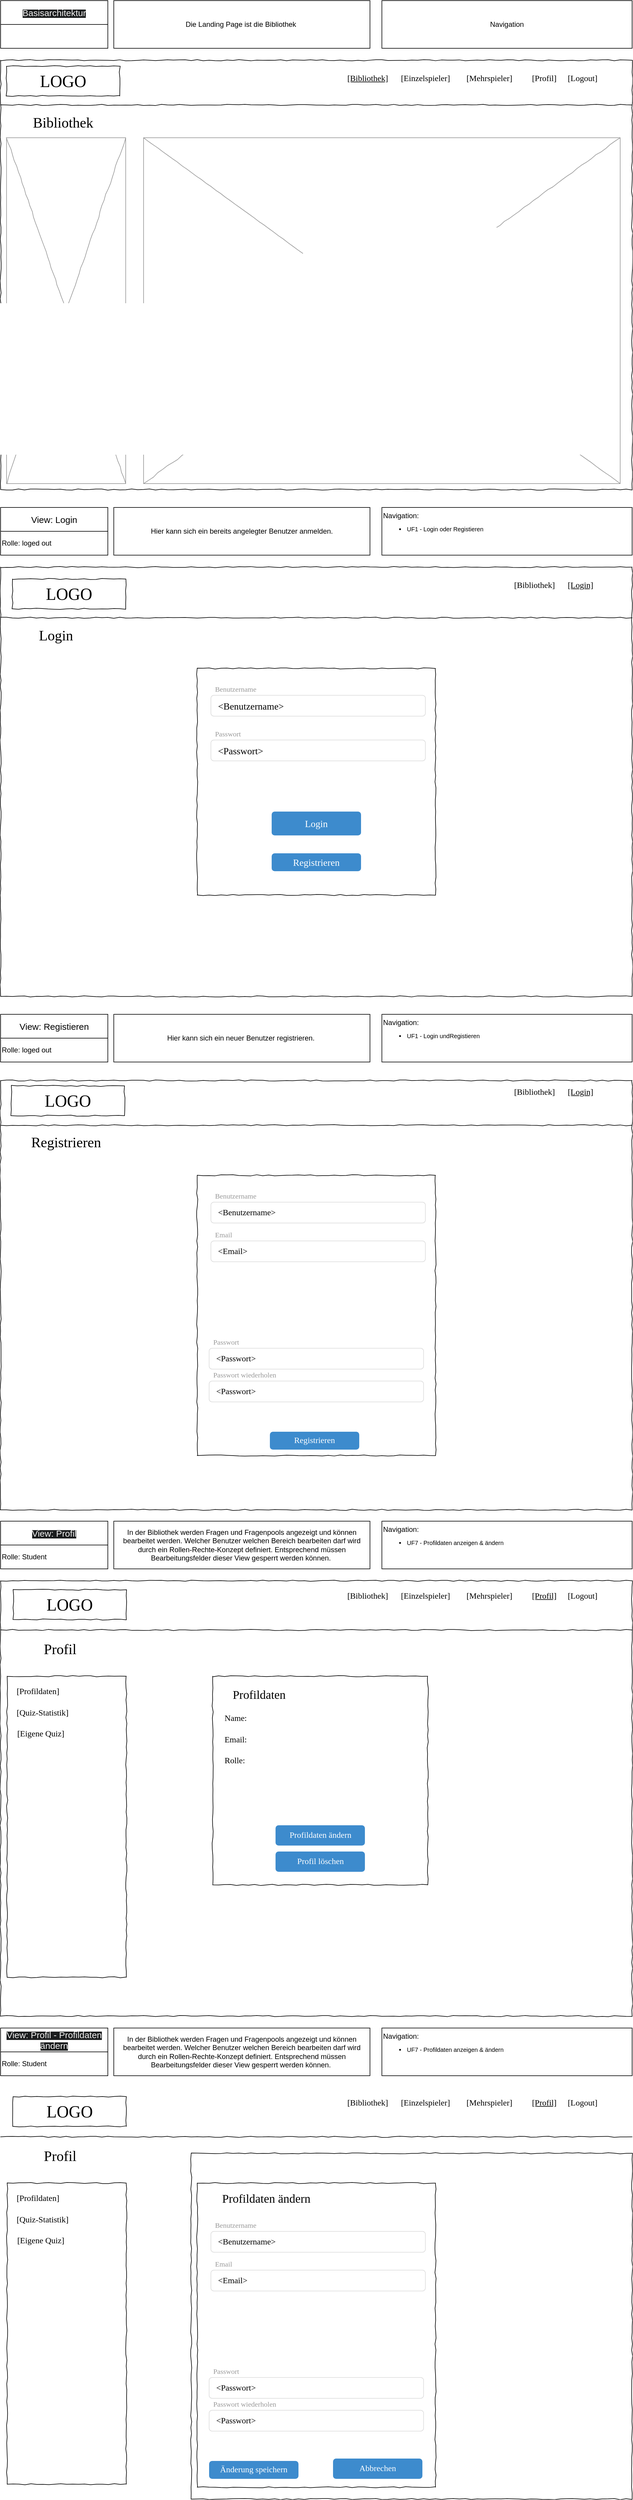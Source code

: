 <mxfile version="24.7.14" pages="4">
  <diagram name="UserManagement" id="03018318-947c-dd8e-b7a3-06fadd420f32">
    <mxGraphModel dx="1235" dy="722" grid="1" gridSize="10" guides="1" tooltips="1" connect="1" arrows="1" fold="1" page="1" pageScale="1" pageWidth="1100" pageHeight="850" background="none" math="0" shadow="0">
      <root>
        <mxCell id="0" />
        <mxCell id="1" parent="0" />
        <mxCell id="MbzPR43FBCwSQIJfIcqY-3" value="" style="whiteSpace=wrap;html=1;rounded=0;shadow=0;labelBackgroundColor=none;strokeColor=#000000;strokeWidth=1;fillColor=none;fontFamily=Verdana;fontSize=12;fontColor=#000000;align=center;comic=1;movable=1;resizable=1;rotatable=1;deletable=1;editable=1;locked=0;connectable=1;" parent="1" vertex="1">
          <mxGeometry x="340" y="3620" width="740" height="580" as="geometry" />
        </mxCell>
        <mxCell id="MbzPR43FBCwSQIJfIcqY-28" value="" style="whiteSpace=wrap;html=1;rounded=0;shadow=0;labelBackgroundColor=none;strokeWidth=1;fillColor=none;fontFamily=Verdana;fontSize=12;align=center;comic=1;movable=1;resizable=1;rotatable=1;deletable=1;editable=1;locked=0;connectable=1;" parent="1" vertex="1">
          <mxGeometry x="350" y="3670" width="400" height="510" as="geometry" />
        </mxCell>
        <mxCell id="GfoDm_0svsekAU_-suc4-1" value="" style="whiteSpace=wrap;html=1;rounded=0;shadow=0;labelBackgroundColor=none;strokeColor=#000000;strokeWidth=1;fillColor=none;fontFamily=Verdana;fontSize=12;fontColor=#000000;align=center;comic=1;movable=1;resizable=1;rotatable=1;deletable=1;editable=1;locked=0;connectable=1;" parent="1" vertex="1">
          <mxGeometry x="20" y="2660" width="1060" height="730" as="geometry" />
        </mxCell>
        <mxCell id="GfoDm_0svsekAU_-suc4-58" value="" style="whiteSpace=wrap;html=1;rounded=0;shadow=0;labelBackgroundColor=none;strokeWidth=1;fillColor=none;fontFamily=Verdana;fontSize=12;align=center;comic=1;" parent="1" vertex="1">
          <mxGeometry x="31" y="2820" width="200" height="505" as="geometry" />
        </mxCell>
        <mxCell id="677b7b8949515195-1" value="" style="whiteSpace=wrap;html=1;rounded=0;shadow=0;labelBackgroundColor=none;strokeColor=#000000;strokeWidth=1;fillColor=none;fontFamily=Verdana;fontSize=12;fontColor=#000000;align=center;comic=1;" parent="1" vertex="1">
          <mxGeometry x="20" y="110" width="1060" height="720" as="geometry" />
        </mxCell>
        <mxCell id="677b7b8949515195-2" value="LOGO" style="whiteSpace=wrap;html=1;rounded=0;shadow=0;labelBackgroundColor=none;strokeWidth=1;fontFamily=Verdana;fontSize=28;align=center;comic=1;" parent="1" vertex="1">
          <mxGeometry x="30" y="120" width="190" height="50" as="geometry" />
        </mxCell>
        <mxCell id="677b7b8949515195-4" value="[Bibliothek]" style="text;html=1;points=[];align=left;verticalAlign=top;spacingTop=-4;fontSize=14;fontFamily=Verdana;fontStyle=4" parent="1" vertex="1">
          <mxGeometry x="600" y="130" width="60" height="20" as="geometry" />
        </mxCell>
        <mxCell id="677b7b8949515195-5" value="[Einzelspieler]" style="text;html=1;points=[];align=left;verticalAlign=top;spacingTop=-4;fontSize=14;fontFamily=Verdana" parent="1" vertex="1">
          <mxGeometry x="690" y="130" width="60" height="20" as="geometry" />
        </mxCell>
        <mxCell id="677b7b8949515195-6" value="[Mehrspieler]" style="text;html=1;points=[];align=left;verticalAlign=top;spacingTop=-4;fontSize=14;fontFamily=Verdana" parent="1" vertex="1">
          <mxGeometry x="800" y="130" width="60" height="20" as="geometry" />
        </mxCell>
        <mxCell id="677b7b8949515195-7" value="[Profil]" style="text;html=1;points=[];align=left;verticalAlign=top;spacingTop=-4;fontSize=14;fontFamily=Verdana" parent="1" vertex="1">
          <mxGeometry x="910" y="130" width="60" height="20" as="geometry" />
        </mxCell>
        <mxCell id="677b7b8949515195-9" value="" style="line;strokeWidth=1;html=1;rounded=0;shadow=0;labelBackgroundColor=none;fillColor=none;fontFamily=Verdana;fontSize=14;fontColor=#000000;align=center;comic=1;" parent="1" vertex="1">
          <mxGeometry x="20" y="180" width="1060" height="10" as="geometry" />
        </mxCell>
        <mxCell id="677b7b8949515195-16" value="" style="verticalLabelPosition=bottom;shadow=0;dashed=0;align=center;html=1;verticalAlign=top;strokeWidth=1;shape=mxgraph.mockup.graphics.simpleIcon;strokeColor=#999999;rounded=0;labelBackgroundColor=none;fontFamily=Verdana;fontSize=14;fontColor=#000000;comic=1;" parent="1" vertex="1">
          <mxGeometry x="260" y="240" width="800" height="580" as="geometry" />
        </mxCell>
        <mxCell id="n2YtKvLNBDBYEo97HnMF-3" value="[Logout]" style="text;html=1;points=[];align=left;verticalAlign=top;spacingTop=-4;fontSize=14;fontFamily=Verdana" parent="1" vertex="1">
          <mxGeometry x="970" y="130" width="60" height="20" as="geometry" />
        </mxCell>
        <mxCell id="n2YtKvLNBDBYEo97HnMF-73" value="" style="text;html=1;align=left;verticalAlign=middle;whiteSpace=wrap;rounded=0;spacing=2;strokeColor=default;" parent="1" vertex="1">
          <mxGeometry x="20" y="50" width="180" height="40" as="geometry" />
        </mxCell>
        <mxCell id="n2YtKvLNBDBYEo97HnMF-74" value="Die Landing Page ist die Bibliothek&amp;nbsp;" style="text;html=1;align=center;verticalAlign=middle;whiteSpace=wrap;rounded=0;strokeColor=default;" parent="1" vertex="1">
          <mxGeometry x="210" y="10" width="430" height="80" as="geometry" />
        </mxCell>
        <mxCell id="n2YtKvLNBDBYEo97HnMF-75" value="Navigation" style="text;html=1;align=center;verticalAlign=middle;whiteSpace=wrap;rounded=0;textShadow=0;strokeColor=default;" parent="1" vertex="1">
          <mxGeometry x="660" y="10" width="420" height="80" as="geometry" />
        </mxCell>
        <mxCell id="n2YtKvLNBDBYEo97HnMF-76" value="&lt;pre&gt;&lt;span style=&quot;color: rgb(240, 240, 240); font-family: Helvetica; font-style: normal; font-variant-ligatures: normal; font-variant-caps: normal; letter-spacing: normal; orphans: 2; text-align: left; text-indent: 0px; text-transform: none; widows: 2; word-spacing: 0px; -webkit-text-stroke-width: 0px; white-space: normal; background-color: rgb(27, 29, 30); text-decoration-thickness: initial; text-decoration-style: initial; text-decoration-color: initial; float: none; display: inline !important;&quot;&gt;&lt;font style=&quot;font-size: 15px;&quot;&gt;Basisarchitektur&lt;/font&gt;&lt;/span&gt;&lt;/pre&gt;" style="text;whiteSpace=wrap;html=1;strokeColor=default;labelPosition=center;verticalLabelPosition=middle;align=center;verticalAlign=middle;" parent="1" vertex="1">
          <mxGeometry x="20" y="10" width="180" height="40" as="geometry" />
        </mxCell>
        <mxCell id="n2YtKvLNBDBYEo97HnMF-136" value="" style="whiteSpace=wrap;html=1;rounded=0;shadow=0;labelBackgroundColor=none;strokeColor=#000000;strokeWidth=1;fillColor=none;fontFamily=Verdana;fontSize=12;fontColor=#000000;align=center;comic=1;" parent="1" vertex="1">
          <mxGeometry x="20" y="1821" width="1060" height="720" as="geometry" />
        </mxCell>
        <mxCell id="n2YtKvLNBDBYEo97HnMF-137" value="LOGO" style="whiteSpace=wrap;html=1;rounded=0;shadow=0;labelBackgroundColor=none;strokeWidth=1;fontFamily=Verdana;fontSize=28;align=center;comic=1;" parent="1" vertex="1">
          <mxGeometry x="38" y="1830" width="190" height="50" as="geometry" />
        </mxCell>
        <mxCell id="n2YtKvLNBDBYEo97HnMF-139" value="[Bibliothek]" style="text;html=1;points=[];align=left;verticalAlign=top;spacingTop=-4;fontSize=14;fontFamily=Verdana;fontStyle=0" parent="1" vertex="1">
          <mxGeometry x="880" y="1830" width="60" height="20" as="geometry" />
        </mxCell>
        <mxCell id="n2YtKvLNBDBYEo97HnMF-141" value="" style="line;strokeWidth=1;html=1;rounded=0;shadow=0;labelBackgroundColor=none;fillColor=none;fontFamily=Verdana;fontSize=14;fontColor=#000000;align=center;comic=1;" parent="1" vertex="1">
          <mxGeometry x="20" y="1891" width="1060" height="10" as="geometry" />
        </mxCell>
        <mxCell id="n2YtKvLNBDBYEo97HnMF-142" value="&lt;div&gt;Rolle: loged out&lt;/div&gt;" style="text;html=1;align=left;verticalAlign=middle;whiteSpace=wrap;rounded=0;spacing=2;strokeColor=default;" parent="1" vertex="1">
          <mxGeometry x="20" y="1750" width="180" height="40" as="geometry" />
        </mxCell>
        <mxCell id="n2YtKvLNBDBYEo97HnMF-143" value="[Login]" style="text;html=1;points=[];align=left;verticalAlign=top;spacingTop=-4;fontSize=14;fontFamily=Verdana;fontStyle=4" parent="1" vertex="1">
          <mxGeometry x="970" y="1830" width="60" height="20" as="geometry" />
        </mxCell>
        <mxCell id="n2YtKvLNBDBYEo97HnMF-144" value="Hier kann sich ein neuer Benutzer registrieren.&amp;nbsp;" style="text;html=1;align=center;verticalAlign=middle;whiteSpace=wrap;rounded=0;strokeColor=default;" parent="1" vertex="1">
          <mxGeometry x="210" y="1710" width="430" height="80" as="geometry" />
        </mxCell>
        <mxCell id="n2YtKvLNBDBYEo97HnMF-145" value="Navigation:&lt;div&gt;&lt;ul style=&quot;font-size: 10px;&quot;&gt;&lt;li&gt;UF1 - Login undRegistieren&lt;/li&gt;&lt;/ul&gt;&lt;/div&gt;" style="text;html=1;align=left;verticalAlign=top;whiteSpace=wrap;rounded=0;textShadow=0;strokeColor=default;" parent="1" vertex="1">
          <mxGeometry x="660" y="1710" width="420" height="80" as="geometry" />
        </mxCell>
        <mxCell id="n2YtKvLNBDBYEo97HnMF-146" value="&lt;pre&gt;&lt;span style=&quot;font-family: Helvetica; white-space: normal;&quot;&gt;&lt;font style=&quot;font-size: 15px;&quot;&gt;View: Registieren&lt;/font&gt;&lt;/span&gt;&lt;/pre&gt;" style="text;whiteSpace=wrap;html=1;strokeColor=default;verticalAlign=middle;labelPosition=center;verticalLabelPosition=middle;align=center;" parent="1" vertex="1">
          <mxGeometry x="20" y="1710" width="180" height="40" as="geometry" />
        </mxCell>
        <mxCell id="n2YtKvLNBDBYEo97HnMF-147" value="" style="whiteSpace=wrap;html=1;rounded=0;shadow=0;labelBackgroundColor=none;strokeWidth=1;fillColor=none;fontFamily=Verdana;fontSize=12;align=center;comic=1;movable=1;resizable=1;rotatable=1;deletable=1;editable=1;locked=0;connectable=1;" parent="1" vertex="1">
          <mxGeometry x="350" y="1980" width="400" height="470" as="geometry" />
        </mxCell>
        <mxCell id="n2YtKvLNBDBYEo97HnMF-148" value="Benutzername" style="html=1;shadow=0;dashed=0;shape=mxgraph.bootstrap.rect;strokeColor=none;fillColor=none;fontColor=#999999;align=left;spacingLeft=5;whiteSpace=wrap;rounded=0;movable=1;resizable=1;rotatable=1;deletable=1;editable=1;locked=0;connectable=1;fontFamily=Verdana;" parent="1" vertex="1">
          <mxGeometry x="373" y="2005" width="200" height="20" as="geometry" />
        </mxCell>
        <mxCell id="n2YtKvLNBDBYEo97HnMF-149" value="&amp;lt;Benutzername&amp;gt;" style="html=1;shadow=0;dashed=0;shape=mxgraph.bootstrap.rrect;rSize=5;strokeColor=#dddddd;align=left;spacingLeft=10;fontSize=14;whiteSpace=wrap;rounded=0;movable=1;resizable=1;rotatable=1;deletable=1;editable=1;locked=0;connectable=1;fontFamily=Verdana;" parent="1" vertex="1">
          <mxGeometry x="373" y="2025" width="360" height="35" as="geometry" />
        </mxCell>
        <mxCell id="n2YtKvLNBDBYEo97HnMF-150" value="&amp;lt;Passwort&amp;gt;" style="html=1;shadow=0;dashed=0;shape=mxgraph.bootstrap.rrect;rSize=5;strokeColor=#dddddd;align=left;spacingLeft=10;fontSize=14;whiteSpace=wrap;rounded=0;movable=1;resizable=1;rotatable=1;deletable=1;editable=1;locked=0;connectable=1;fontFamily=Verdana;" parent="1" vertex="1">
          <mxGeometry x="370" y="2270" width="360" height="35" as="geometry" />
        </mxCell>
        <mxCell id="n2YtKvLNBDBYEo97HnMF-151" value="Passwort" style="html=1;shadow=0;dashed=0;shape=mxgraph.bootstrap.rect;strokeColor=none;fillColor=none;fontColor=#999999;align=left;spacingLeft=5;whiteSpace=wrap;rounded=0;movable=1;resizable=1;rotatable=1;deletable=1;editable=1;locked=0;connectable=1;fontFamily=Verdana;" parent="1" vertex="1">
          <mxGeometry x="370" y="2250" width="200" height="20" as="geometry" />
        </mxCell>
        <mxCell id="n2YtKvLNBDBYEo97HnMF-153" value="Registrieren" style="html=1;shadow=0;dashed=0;shape=mxgraph.bootstrap.rrect;align=center;rSize=5;strokeColor=none;fillColor=#3D8BCD;fontColor=#ffffff;fontSize=14;whiteSpace=wrap;rounded=0;movable=1;resizable=1;rotatable=1;deletable=1;editable=1;locked=0;connectable=1;fontFamily=Verdana;" parent="1" vertex="1">
          <mxGeometry x="472" y="2410" width="150" height="30" as="geometry" />
        </mxCell>
        <mxCell id="n2YtKvLNBDBYEo97HnMF-154" value="" style="whiteSpace=wrap;html=1;rounded=0;shadow=0;labelBackgroundColor=none;strokeColor=#000000;strokeWidth=1;fillColor=none;fontFamily=Verdana;fontSize=12;fontColor=#000000;align=center;comic=1;" parent="1" vertex="1">
          <mxGeometry x="20" y="960" width="1060" height="720" as="geometry" />
        </mxCell>
        <mxCell id="n2YtKvLNBDBYEo97HnMF-155" value="LOGO" style="whiteSpace=wrap;html=1;rounded=0;shadow=0;labelBackgroundColor=none;strokeWidth=1;fontFamily=Verdana;fontSize=28;align=center;comic=1;" parent="1" vertex="1">
          <mxGeometry x="40" y="980" width="190" height="50" as="geometry" />
        </mxCell>
        <mxCell id="n2YtKvLNBDBYEo97HnMF-157" value="[Bibliothek]" style="text;html=1;points=[];align=left;verticalAlign=top;spacingTop=-4;fontSize=14;fontFamily=Verdana;fontStyle=0" parent="1" vertex="1">
          <mxGeometry x="880" y="980" width="60" height="20" as="geometry" />
        </mxCell>
        <mxCell id="n2YtKvLNBDBYEo97HnMF-159" value="" style="line;strokeWidth=1;html=1;rounded=0;shadow=0;labelBackgroundColor=none;fillColor=none;fontFamily=Verdana;fontSize=14;fontColor=#000000;align=center;comic=1;" parent="1" vertex="1">
          <mxGeometry x="20" y="1040" width="1060" height="10" as="geometry" />
        </mxCell>
        <mxCell id="n2YtKvLNBDBYEo97HnMF-160" value="&lt;div&gt;Rolle: loged out&lt;/div&gt;" style="text;html=1;align=left;verticalAlign=middle;whiteSpace=wrap;rounded=0;spacing=2;strokeColor=default;" parent="1" vertex="1">
          <mxGeometry x="20" y="900" width="180" height="40" as="geometry" />
        </mxCell>
        <mxCell id="n2YtKvLNBDBYEo97HnMF-161" value="[Login]" style="text;html=1;points=[];align=left;verticalAlign=top;spacingTop=-4;fontSize=14;fontFamily=Verdana;fontStyle=4" parent="1" vertex="1">
          <mxGeometry x="970" y="980" width="60" height="20" as="geometry" />
        </mxCell>
        <mxCell id="n2YtKvLNBDBYEo97HnMF-162" value="Hier kann sich ein bereits angelegter Benutzer anmelden." style="text;html=1;align=center;verticalAlign=middle;whiteSpace=wrap;rounded=0;strokeColor=default;" parent="1" vertex="1">
          <mxGeometry x="210" y="860" width="430" height="80" as="geometry" />
        </mxCell>
        <mxCell id="n2YtKvLNBDBYEo97HnMF-163" value="Navigation:&lt;div&gt;&lt;ul style=&quot;font-size: 10px;&quot;&gt;&lt;li&gt;UF1 - Login oder Registieren&lt;/li&gt;&lt;/ul&gt;&lt;/div&gt;" style="text;html=1;align=left;verticalAlign=top;whiteSpace=wrap;rounded=0;textShadow=0;strokeColor=default;" parent="1" vertex="1">
          <mxGeometry x="660" y="860" width="420" height="80" as="geometry" />
        </mxCell>
        <mxCell id="n2YtKvLNBDBYEo97HnMF-164" value="&lt;pre&gt;&lt;span style=&quot;font-family: Helvetica; white-space: normal;&quot;&gt;&lt;font style=&quot;font-size: 15px;&quot;&gt;View: Login&lt;/font&gt;&lt;/span&gt;&lt;/pre&gt;" style="text;whiteSpace=wrap;html=1;strokeColor=default;verticalAlign=middle;labelPosition=center;verticalLabelPosition=middle;align=center;" parent="1" vertex="1">
          <mxGeometry x="20" y="860" width="180" height="40" as="geometry" />
        </mxCell>
        <mxCell id="n2YtKvLNBDBYEo97HnMF-165" value="" style="whiteSpace=wrap;html=1;rounded=0;shadow=0;labelBackgroundColor=none;strokeWidth=1;fillColor=none;fontFamily=Verdana;fontSize=12;align=center;comic=1;movable=1;resizable=1;rotatable=1;deletable=1;editable=1;locked=0;connectable=1;" parent="1" vertex="1">
          <mxGeometry x="350" y="1130" width="400" height="380" as="geometry" />
        </mxCell>
        <mxCell id="n2YtKvLNBDBYEo97HnMF-166" value="Benutzername" style="html=1;shadow=0;dashed=0;shape=mxgraph.bootstrap.rect;strokeColor=none;fillColor=none;fontColor=#999999;align=left;spacingLeft=5;whiteSpace=wrap;rounded=0;movable=1;resizable=1;rotatable=1;deletable=1;editable=1;locked=0;connectable=1;fontFamily=Verdana;" parent="1" vertex="1">
          <mxGeometry x="373" y="1155" width="200" height="20" as="geometry" />
        </mxCell>
        <mxCell id="n2YtKvLNBDBYEo97HnMF-167" value="&amp;lt;Benutzername&amp;gt;" style="html=1;shadow=0;dashed=0;shape=mxgraph.bootstrap.rrect;rSize=5;strokeColor=#dddddd;align=left;spacingLeft=10;fontSize=16;whiteSpace=wrap;rounded=0;movable=1;resizable=1;rotatable=1;deletable=1;editable=1;locked=0;connectable=1;fontFamily=Verdana;" parent="1" vertex="1">
          <mxGeometry x="373" y="1175" width="360" height="35" as="geometry" />
        </mxCell>
        <mxCell id="n2YtKvLNBDBYEo97HnMF-168" value="&amp;lt;Passwort&amp;gt;" style="html=1;shadow=0;dashed=0;shape=mxgraph.bootstrap.rrect;rSize=5;strokeColor=#dddddd;align=left;spacingLeft=10;fontSize=16;whiteSpace=wrap;rounded=0;movable=1;resizable=1;rotatable=1;deletable=1;editable=1;locked=0;connectable=1;fontFamily=Verdana;" parent="1" vertex="1">
          <mxGeometry x="373" y="1250" width="360" height="35" as="geometry" />
        </mxCell>
        <mxCell id="n2YtKvLNBDBYEo97HnMF-169" value="Passwort" style="html=1;shadow=0;dashed=0;shape=mxgraph.bootstrap.rect;strokeColor=none;fillColor=none;fontColor=#999999;align=left;spacingLeft=5;whiteSpace=wrap;rounded=0;movable=1;resizable=1;rotatable=1;deletable=1;editable=1;locked=0;connectable=1;fontFamily=Verdana;" parent="1" vertex="1">
          <mxGeometry x="373" y="1230" width="200" height="20" as="geometry" />
        </mxCell>
        <mxCell id="n2YtKvLNBDBYEo97HnMF-170" value="Login" style="html=1;shadow=0;dashed=0;shape=mxgraph.bootstrap.rrect;align=center;rSize=5;strokeColor=none;fillColor=#3D8BCD;fontColor=#ffffff;fontSize=16;whiteSpace=wrap;rounded=0;movable=1;resizable=1;rotatable=1;deletable=1;editable=1;locked=0;connectable=1;fontFamily=Verdana;" parent="1" vertex="1">
          <mxGeometry x="475" y="1370" width="150" height="40" as="geometry" />
        </mxCell>
        <mxCell id="n2YtKvLNBDBYEo97HnMF-171" value="Registrieren" style="html=1;shadow=0;dashed=0;shape=mxgraph.bootstrap.rrect;align=center;rSize=5;strokeColor=none;fillColor=#3D8BCD;fontColor=#ffffff;fontSize=16;whiteSpace=wrap;rounded=0;movable=1;resizable=1;rotatable=1;deletable=1;editable=1;locked=0;connectable=1;fontFamily=Verdana;" parent="1" vertex="1">
          <mxGeometry x="475" y="1440" width="150" height="30" as="geometry" />
        </mxCell>
        <mxCell id="n2YtKvLNBDBYEo97HnMF-180" value="&lt;font style=&quot;font-size: 24px;&quot; face=&quot;Verdana&quot;&gt;Login&lt;/font&gt;" style="text;html=1;align=center;verticalAlign=middle;whiteSpace=wrap;rounded=0;" parent="1" vertex="1">
          <mxGeometry x="23" y="1060" width="180" height="30" as="geometry" />
        </mxCell>
        <mxCell id="n2YtKvLNBDBYEo97HnMF-181" value="&lt;font style=&quot;font-size: 24px;&quot; face=&quot;Verdana&quot;&gt;Registrieren&lt;/font&gt;" style="text;html=1;align=center;verticalAlign=middle;whiteSpace=wrap;rounded=0;" parent="1" vertex="1">
          <mxGeometry x="40" y="1910" width="180" height="30" as="geometry" />
        </mxCell>
        <mxCell id="n2YtKvLNBDBYEo97HnMF-182" value="&amp;lt;Passwort&amp;gt;" style="html=1;shadow=0;dashed=0;shape=mxgraph.bootstrap.rrect;rSize=5;strokeColor=#dddddd;align=left;spacingLeft=10;fontSize=14;whiteSpace=wrap;rounded=0;movable=1;resizable=1;rotatable=1;deletable=1;editable=1;locked=0;connectable=1;fontFamily=Verdana;" parent="1" vertex="1">
          <mxGeometry x="370" y="2325" width="360" height="35" as="geometry" />
        </mxCell>
        <mxCell id="n2YtKvLNBDBYEo97HnMF-183" value="Passwort wiederholen" style="html=1;shadow=0;dashed=0;shape=mxgraph.bootstrap.rect;strokeColor=none;fillColor=none;fontColor=#999999;align=left;spacingLeft=5;whiteSpace=wrap;rounded=0;movable=1;resizable=1;rotatable=1;deletable=1;editable=1;locked=0;connectable=1;fontFamily=Verdana;" parent="1" vertex="1">
          <mxGeometry x="370" y="2305" width="200" height="20" as="geometry" />
        </mxCell>
        <mxCell id="n2YtKvLNBDBYEo97HnMF-184" value="Email" style="html=1;shadow=0;dashed=0;shape=mxgraph.bootstrap.rect;strokeColor=none;fillColor=none;fontColor=#999999;align=left;spacingLeft=5;whiteSpace=wrap;rounded=0;movable=1;resizable=1;rotatable=1;deletable=1;editable=1;locked=0;connectable=1;fontFamily=Verdana;" parent="1" vertex="1">
          <mxGeometry x="373" y="2070" width="200" height="20" as="geometry" />
        </mxCell>
        <mxCell id="n2YtKvLNBDBYEo97HnMF-185" value="&amp;lt;Email&amp;gt;" style="html=1;shadow=0;dashed=0;shape=mxgraph.bootstrap.rrect;rSize=5;strokeColor=#dddddd;align=left;spacingLeft=10;fontSize=14;whiteSpace=wrap;rounded=0;movable=1;resizable=1;rotatable=1;deletable=1;editable=1;locked=0;connectable=1;fontFamily=Verdana;" parent="1" vertex="1">
          <mxGeometry x="373" y="2090" width="360" height="35" as="geometry" />
        </mxCell>
        <mxCell id="kVKc4i6fVkFVap-WpN75-8" value="" style="verticalLabelPosition=bottom;shadow=0;dashed=0;align=center;html=1;verticalAlign=top;strokeWidth=1;shape=mxgraph.mockup.graphics.simpleIcon;strokeColor=#999999;rounded=0;labelBackgroundColor=none;fontFamily=Verdana;fontSize=14;fontColor=#000000;comic=1;" parent="1" vertex="1">
          <mxGeometry x="30" y="240" width="200" height="580" as="geometry" />
        </mxCell>
        <mxCell id="GfoDm_0svsekAU_-suc4-2" value="LOGO" style="whiteSpace=wrap;html=1;rounded=0;shadow=0;labelBackgroundColor=none;strokeWidth=1;fontFamily=Verdana;fontSize=28;align=center;comic=1;" parent="1" vertex="1">
          <mxGeometry x="41" y="2675" width="190" height="50" as="geometry" />
        </mxCell>
        <mxCell id="GfoDm_0svsekAU_-suc4-5" value="" style="line;strokeWidth=1;html=1;rounded=0;shadow=0;labelBackgroundColor=none;fillColor=none;fontFamily=Verdana;fontSize=14;fontColor=#000000;align=center;comic=1;" parent="1" vertex="1">
          <mxGeometry x="20" y="2705" width="1060" height="75" as="geometry" />
        </mxCell>
        <mxCell id="GfoDm_0svsekAU_-suc4-11" value="&lt;div&gt;Rolle: Student&lt;/div&gt;" style="text;html=1;align=left;verticalAlign=middle;whiteSpace=wrap;rounded=0;spacing=2;strokeColor=default;" parent="1" vertex="1">
          <mxGeometry x="20" y="2600" width="180" height="40" as="geometry" />
        </mxCell>
        <mxCell id="GfoDm_0svsekAU_-suc4-12" value="In der Bibliothek werden Fragen und Fragenpools angezeigt und können bearbeitet werden. Welcher Benutzer welchen Bereich bearbeiten darf wird durch ein Rollen-Rechte-Konzept definiert. Entsprechend müssen Bearbeitungsfelder dieser View gesperrt werden können.&amp;nbsp;" style="text;html=1;align=center;verticalAlign=middle;whiteSpace=wrap;rounded=0;strokeColor=default;" parent="1" vertex="1">
          <mxGeometry x="210" y="2560" width="430" height="80" as="geometry" />
        </mxCell>
        <mxCell id="GfoDm_0svsekAU_-suc4-13" value="Navigation:&lt;div&gt;&lt;ul style=&quot;font-size: 10px;&quot;&gt;&lt;li&gt;UF7 - Profildaten anzeigen &amp;amp; ändern&amp;nbsp;&lt;/li&gt;&lt;/ul&gt;&lt;/div&gt;" style="text;html=1;align=left;verticalAlign=top;whiteSpace=wrap;rounded=0;textShadow=0;strokeColor=default;" parent="1" vertex="1">
          <mxGeometry x="660" y="2560" width="420" height="80" as="geometry" />
        </mxCell>
        <mxCell id="GfoDm_0svsekAU_-suc4-14" value="&lt;pre&gt;&lt;span style=&quot;color: rgb(240, 240, 240); font-family: Helvetica; font-style: normal; font-variant-ligatures: normal; font-variant-caps: normal; letter-spacing: normal; orphans: 2; text-align: left; text-indent: 0px; text-transform: none; widows: 2; word-spacing: 0px; -webkit-text-stroke-width: 0px; white-space: normal; background-color: rgb(27, 29, 30); text-decoration-thickness: initial; text-decoration-style: initial; text-decoration-color: initial; float: none; display: inline !important;&quot;&gt;&lt;font style=&quot;font-size: 15px;&quot;&gt;View: Profil&lt;/font&gt;&lt;/span&gt;&lt;/pre&gt;" style="text;whiteSpace=wrap;html=1;strokeColor=default;verticalAlign=middle;labelPosition=center;verticalLabelPosition=middle;align=center;" parent="1" vertex="1">
          <mxGeometry x="20" y="2560" width="180" height="40" as="geometry" />
        </mxCell>
        <mxCell id="GfoDm_0svsekAU_-suc4-16" value="[Bibliothek]" style="text;html=1;points=[];align=left;verticalAlign=top;spacingTop=-4;fontSize=14;fontFamily=Verdana;fontStyle=0" parent="1" vertex="1">
          <mxGeometry x="600" y="2675" width="60" height="20" as="geometry" />
        </mxCell>
        <mxCell id="GfoDm_0svsekAU_-suc4-17" value="[Einzelspieler]" style="text;html=1;points=[];align=left;verticalAlign=top;spacingTop=-4;fontSize=14;fontFamily=Verdana" parent="1" vertex="1">
          <mxGeometry x="690" y="2675" width="60" height="20" as="geometry" />
        </mxCell>
        <mxCell id="GfoDm_0svsekAU_-suc4-18" value="[Mehrspieler]" style="text;html=1;points=[];align=left;verticalAlign=top;spacingTop=-4;fontSize=14;fontFamily=Verdana" parent="1" vertex="1">
          <mxGeometry x="800" y="2675" width="60" height="20" as="geometry" />
        </mxCell>
        <mxCell id="GfoDm_0svsekAU_-suc4-19" value="&lt;u&gt;[Profil]&lt;/u&gt;" style="text;html=1;points=[];align=left;verticalAlign=top;spacingTop=-4;fontSize=14;fontFamily=Verdana" parent="1" vertex="1">
          <mxGeometry x="910" y="2675" width="60" height="20" as="geometry" />
        </mxCell>
        <mxCell id="GfoDm_0svsekAU_-suc4-20" value="[Logout]" style="text;html=1;points=[];align=left;verticalAlign=top;spacingTop=-4;fontSize=14;fontFamily=Verdana" parent="1" vertex="1">
          <mxGeometry x="970" y="2675" width="60" height="20" as="geometry" />
        </mxCell>
        <mxCell id="GfoDm_0svsekAU_-suc4-22" value="" style="whiteSpace=wrap;html=1;rounded=0;shadow=0;labelBackgroundColor=none;strokeWidth=1;fillColor=none;fontFamily=Verdana;fontSize=12;align=center;comic=1;" parent="1" vertex="1">
          <mxGeometry x="376" y="2820" width="361" height="350" as="geometry" />
        </mxCell>
        <mxCell id="GfoDm_0svsekAU_-suc4-23" value="Name:&amp;nbsp;" style="text;html=1;points=[];align=left;verticalAlign=top;spacingTop=-4;fontSize=14;fontFamily=Verdana" parent="1" vertex="1">
          <mxGeometry x="393.5" y="2880" width="170" height="20" as="geometry" />
        </mxCell>
        <mxCell id="GfoDm_0svsekAU_-suc4-24" value="Email:" style="text;html=1;points=[];align=left;verticalAlign=top;spacingTop=-4;fontSize=14;fontFamily=Verdana" parent="1" vertex="1">
          <mxGeometry x="393.5" y="2916" width="170" height="20" as="geometry" />
        </mxCell>
        <mxCell id="GfoDm_0svsekAU_-suc4-25" value="Rolle:&amp;nbsp;" style="text;html=1;points=[];align=left;verticalAlign=top;spacingTop=-4;fontSize=14;fontFamily=Verdana" parent="1" vertex="1">
          <mxGeometry x="393.5" y="2951" width="170" height="20" as="geometry" />
        </mxCell>
        <mxCell id="GfoDm_0svsekAU_-suc4-28" value="&lt;font style=&quot;font-size: 20px;&quot; face=&quot;Verdana&quot;&gt;Profildaten&lt;/font&gt;" style="text;html=1;align=center;verticalAlign=middle;whiteSpace=wrap;rounded=0;" parent="1" vertex="1">
          <mxGeometry x="364" y="2835" width="180" height="30" as="geometry" />
        </mxCell>
        <mxCell id="GfoDm_0svsekAU_-suc4-29" value="Profildaten ändern" style="html=1;shadow=0;dashed=0;shape=mxgraph.bootstrap.rrect;align=center;rSize=5;strokeColor=none;fillColor=#3D8BCD;fontColor=#ffffff;fontSize=14;whiteSpace=wrap;rounded=0;movable=1;resizable=1;rotatable=1;deletable=1;editable=1;locked=0;connectable=1;fontFamily=Verdana;" parent="1" vertex="1">
          <mxGeometry x="481.5" y="3070" width="150" height="34" as="geometry" />
        </mxCell>
        <mxCell id="GfoDm_0svsekAU_-suc4-53" value="Profil löschen" style="html=1;shadow=0;dashed=0;shape=mxgraph.bootstrap.rrect;align=center;rSize=5;strokeColor=none;fillColor=#3D8BCD;fontColor=#ffffff;fontSize=14;whiteSpace=wrap;rounded=0;movable=1;resizable=1;rotatable=1;deletable=1;editable=1;locked=0;connectable=1;fontFamily=Verdana;" parent="1" vertex="1">
          <mxGeometry x="481.5" y="3114" width="150" height="34" as="geometry" />
        </mxCell>
        <mxCell id="GfoDm_0svsekAU_-suc4-54" value="[Profildaten]" style="text;html=1;points=[];align=left;verticalAlign=top;spacingTop=-4;fontSize=14;fontFamily=Verdana" parent="1" vertex="1">
          <mxGeometry x="45" y="2835" width="170" height="20" as="geometry" />
        </mxCell>
        <mxCell id="GfoDm_0svsekAU_-suc4-55" value="[Quiz-Statistik]" style="text;html=1;points=[];align=left;verticalAlign=top;spacingTop=-4;fontSize=14;fontFamily=Verdana" parent="1" vertex="1">
          <mxGeometry x="45" y="2871" width="170" height="20" as="geometry" />
        </mxCell>
        <mxCell id="GfoDm_0svsekAU_-suc4-59" value="&lt;font style=&quot;font-size: 24px;&quot; face=&quot;Verdana&quot;&gt;Profil&lt;/font&gt;" style="text;html=1;align=center;verticalAlign=middle;whiteSpace=wrap;rounded=0;" parent="1" vertex="1">
          <mxGeometry x="30" y="2760" width="180" height="30" as="geometry" />
        </mxCell>
        <mxCell id="W82GU2s6WwhUZmdlV-3S-3" value="&lt;font style=&quot;font-size: 24px;&quot; face=&quot;Verdana&quot;&gt;Bibliothek&lt;/font&gt;" style="text;html=1;align=center;verticalAlign=middle;whiteSpace=wrap;rounded=0;" parent="1" vertex="1">
          <mxGeometry x="35" y="200" width="180" height="30" as="geometry" />
        </mxCell>
        <mxCell id="MbzPR43FBCwSQIJfIcqY-1" value="[Eigene Quiz]" style="text;html=1;points=[];align=left;verticalAlign=top;spacingTop=-4;fontSize=14;fontFamily=Verdana" parent="1" vertex="1">
          <mxGeometry x="46" y="2906" width="170" height="20" as="geometry" />
        </mxCell>
        <mxCell id="MbzPR43FBCwSQIJfIcqY-4" value="" style="whiteSpace=wrap;html=1;rounded=0;shadow=0;labelBackgroundColor=none;strokeWidth=1;fillColor=none;fontFamily=Verdana;fontSize=12;align=center;comic=1;" parent="1" vertex="1">
          <mxGeometry x="31" y="3670" width="200" height="505" as="geometry" />
        </mxCell>
        <mxCell id="MbzPR43FBCwSQIJfIcqY-5" value="LOGO" style="whiteSpace=wrap;html=1;rounded=0;shadow=0;labelBackgroundColor=none;strokeWidth=1;fontFamily=Verdana;fontSize=28;align=center;comic=1;" parent="1" vertex="1">
          <mxGeometry x="41" y="3525" width="190" height="50" as="geometry" />
        </mxCell>
        <mxCell id="MbzPR43FBCwSQIJfIcqY-6" value="" style="line;strokeWidth=1;html=1;rounded=0;shadow=0;labelBackgroundColor=none;fillColor=none;fontFamily=Verdana;fontSize=14;fontColor=#000000;align=center;comic=1;" parent="1" vertex="1">
          <mxGeometry x="20" y="3555" width="1060" height="75" as="geometry" />
        </mxCell>
        <mxCell id="MbzPR43FBCwSQIJfIcqY-7" value="&lt;div&gt;Rolle: Student&lt;/div&gt;" style="text;html=1;align=left;verticalAlign=middle;whiteSpace=wrap;rounded=0;spacing=2;strokeColor=default;" parent="1" vertex="1">
          <mxGeometry x="20" y="3450" width="180" height="40" as="geometry" />
        </mxCell>
        <mxCell id="MbzPR43FBCwSQIJfIcqY-8" value="In der Bibliothek werden Fragen und Fragenpools angezeigt und können bearbeitet werden. Welcher Benutzer welchen Bereich bearbeiten darf wird durch ein Rollen-Rechte-Konzept definiert. Entsprechend müssen Bearbeitungsfelder dieser View gesperrt werden können.&amp;nbsp;" style="text;html=1;align=center;verticalAlign=middle;whiteSpace=wrap;rounded=0;strokeColor=default;" parent="1" vertex="1">
          <mxGeometry x="210" y="3410" width="430" height="80" as="geometry" />
        </mxCell>
        <mxCell id="MbzPR43FBCwSQIJfIcqY-9" value="Navigation:&lt;div&gt;&lt;ul style=&quot;font-size: 10px;&quot;&gt;&lt;li&gt;UF7 - Profildaten anzeigen &amp;amp; ändern&amp;nbsp;&lt;/li&gt;&lt;/ul&gt;&lt;/div&gt;" style="text;html=1;align=left;verticalAlign=top;whiteSpace=wrap;rounded=0;textShadow=0;strokeColor=default;" parent="1" vertex="1">
          <mxGeometry x="660" y="3410" width="420" height="80" as="geometry" />
        </mxCell>
        <mxCell id="MbzPR43FBCwSQIJfIcqY-10" value="&lt;pre&gt;&lt;span style=&quot;color: rgb(240, 240, 240); font-family: Helvetica; font-style: normal; font-variant-ligatures: normal; font-variant-caps: normal; letter-spacing: normal; orphans: 2; text-align: left; text-indent: 0px; text-transform: none; widows: 2; word-spacing: 0px; -webkit-text-stroke-width: 0px; white-space: normal; background-color: rgb(27, 29, 30); text-decoration-thickness: initial; text-decoration-style: initial; text-decoration-color: initial; float: none; display: inline !important;&quot;&gt;&lt;font style=&quot;font-size: 15px;&quot;&gt;View: Profil - Profildaten ändern&lt;/font&gt;&lt;/span&gt;&lt;/pre&gt;" style="text;whiteSpace=wrap;html=1;strokeColor=default;verticalAlign=middle;labelPosition=center;verticalLabelPosition=middle;align=center;" parent="1" vertex="1">
          <mxGeometry x="20" y="3410" width="180" height="40" as="geometry" />
        </mxCell>
        <mxCell id="MbzPR43FBCwSQIJfIcqY-11" value="[Bibliothek]" style="text;html=1;points=[];align=left;verticalAlign=top;spacingTop=-4;fontSize=14;fontFamily=Verdana;fontStyle=0" parent="1" vertex="1">
          <mxGeometry x="600" y="3525" width="60" height="20" as="geometry" />
        </mxCell>
        <mxCell id="MbzPR43FBCwSQIJfIcqY-12" value="[Einzelspieler]" style="text;html=1;points=[];align=left;verticalAlign=top;spacingTop=-4;fontSize=14;fontFamily=Verdana" parent="1" vertex="1">
          <mxGeometry x="690" y="3525" width="60" height="20" as="geometry" />
        </mxCell>
        <mxCell id="MbzPR43FBCwSQIJfIcqY-13" value="[Mehrspieler]" style="text;html=1;points=[];align=left;verticalAlign=top;spacingTop=-4;fontSize=14;fontFamily=Verdana" parent="1" vertex="1">
          <mxGeometry x="800" y="3525" width="60" height="20" as="geometry" />
        </mxCell>
        <mxCell id="MbzPR43FBCwSQIJfIcqY-14" value="&lt;u&gt;[Profil]&lt;/u&gt;" style="text;html=1;points=[];align=left;verticalAlign=top;spacingTop=-4;fontSize=14;fontFamily=Verdana" parent="1" vertex="1">
          <mxGeometry x="910" y="3525" width="60" height="20" as="geometry" />
        </mxCell>
        <mxCell id="MbzPR43FBCwSQIJfIcqY-15" value="[Logout]" style="text;html=1;points=[];align=left;verticalAlign=top;spacingTop=-4;fontSize=14;fontFamily=Verdana" parent="1" vertex="1">
          <mxGeometry x="970" y="3525" width="60" height="20" as="geometry" />
        </mxCell>
        <mxCell id="MbzPR43FBCwSQIJfIcqY-23" value="[Profildaten]" style="text;html=1;points=[];align=left;verticalAlign=top;spacingTop=-4;fontSize=14;fontFamily=Verdana" parent="1" vertex="1">
          <mxGeometry x="45" y="3685" width="170" height="20" as="geometry" />
        </mxCell>
        <mxCell id="MbzPR43FBCwSQIJfIcqY-24" value="[Quiz-Statistik]" style="text;html=1;points=[];align=left;verticalAlign=top;spacingTop=-4;fontSize=14;fontFamily=Verdana" parent="1" vertex="1">
          <mxGeometry x="45" y="3721" width="170" height="20" as="geometry" />
        </mxCell>
        <mxCell id="MbzPR43FBCwSQIJfIcqY-25" value="&lt;font style=&quot;font-size: 24px;&quot; face=&quot;Verdana&quot;&gt;Profil&lt;/font&gt;" style="text;html=1;align=center;verticalAlign=middle;whiteSpace=wrap;rounded=0;" parent="1" vertex="1">
          <mxGeometry x="30" y="3610" width="180" height="30" as="geometry" />
        </mxCell>
        <mxCell id="MbzPR43FBCwSQIJfIcqY-27" value="[Eigene Quiz]" style="text;html=1;points=[];align=left;verticalAlign=top;spacingTop=-4;fontSize=14;fontFamily=Verdana" parent="1" vertex="1">
          <mxGeometry x="46" y="3756" width="170" height="20" as="geometry" />
        </mxCell>
        <mxCell id="MbzPR43FBCwSQIJfIcqY-29" value="Benutzername" style="html=1;shadow=0;dashed=0;shape=mxgraph.bootstrap.rect;strokeColor=none;fillColor=none;fontColor=#999999;align=left;spacingLeft=5;whiteSpace=wrap;rounded=0;movable=1;resizable=1;rotatable=1;deletable=1;editable=1;locked=0;connectable=1;fontFamily=Verdana;" parent="1" vertex="1">
          <mxGeometry x="373" y="3731" width="200" height="20" as="geometry" />
        </mxCell>
        <mxCell id="MbzPR43FBCwSQIJfIcqY-30" value="&amp;lt;Benutzername&amp;gt;" style="html=1;shadow=0;dashed=0;shape=mxgraph.bootstrap.rrect;rSize=5;strokeColor=#dddddd;align=left;spacingLeft=10;fontSize=14;whiteSpace=wrap;rounded=0;movable=1;resizable=1;rotatable=1;deletable=1;editable=1;locked=0;connectable=1;fontFamily=Verdana;" parent="1" vertex="1">
          <mxGeometry x="373" y="3751" width="360" height="35" as="geometry" />
        </mxCell>
        <mxCell id="MbzPR43FBCwSQIJfIcqY-31" value="&amp;lt;Passwort&amp;gt;" style="html=1;shadow=0;dashed=0;shape=mxgraph.bootstrap.rrect;rSize=5;strokeColor=#dddddd;align=left;spacingLeft=10;fontSize=14;whiteSpace=wrap;rounded=0;movable=1;resizable=1;rotatable=1;deletable=1;editable=1;locked=0;connectable=1;fontFamily=Verdana;" parent="1" vertex="1">
          <mxGeometry x="370" y="3996" width="360" height="35" as="geometry" />
        </mxCell>
        <mxCell id="MbzPR43FBCwSQIJfIcqY-32" value="Passwort" style="html=1;shadow=0;dashed=0;shape=mxgraph.bootstrap.rect;strokeColor=none;fillColor=none;fontColor=#999999;align=left;spacingLeft=5;whiteSpace=wrap;rounded=0;movable=1;resizable=1;rotatable=1;deletable=1;editable=1;locked=0;connectable=1;fontFamily=Verdana;" parent="1" vertex="1">
          <mxGeometry x="370" y="3976" width="200" height="20" as="geometry" />
        </mxCell>
        <mxCell id="MbzPR43FBCwSQIJfIcqY-33" value="Änderung speichern" style="html=1;shadow=0;dashed=0;shape=mxgraph.bootstrap.rrect;align=center;rSize=5;strokeColor=none;fillColor=#3D8BCD;fontColor=#ffffff;fontSize=14;whiteSpace=wrap;rounded=0;movable=1;resizable=1;rotatable=1;deletable=1;editable=1;locked=0;connectable=1;fontFamily=Verdana;" parent="1" vertex="1">
          <mxGeometry x="370" y="4136" width="150" height="30" as="geometry" />
        </mxCell>
        <mxCell id="MbzPR43FBCwSQIJfIcqY-34" value="&amp;lt;Passwort&amp;gt;" style="html=1;shadow=0;dashed=0;shape=mxgraph.bootstrap.rrect;rSize=5;strokeColor=#dddddd;align=left;spacingLeft=10;fontSize=14;whiteSpace=wrap;rounded=0;movable=1;resizable=1;rotatable=1;deletable=1;editable=1;locked=0;connectable=1;fontFamily=Verdana;" parent="1" vertex="1">
          <mxGeometry x="370" y="4051" width="360" height="35" as="geometry" />
        </mxCell>
        <mxCell id="MbzPR43FBCwSQIJfIcqY-35" value="Passwort wiederholen" style="html=1;shadow=0;dashed=0;shape=mxgraph.bootstrap.rect;strokeColor=none;fillColor=none;fontColor=#999999;align=left;spacingLeft=5;whiteSpace=wrap;rounded=0;movable=1;resizable=1;rotatable=1;deletable=1;editable=1;locked=0;connectable=1;fontFamily=Verdana;" parent="1" vertex="1">
          <mxGeometry x="370" y="4031" width="200" height="20" as="geometry" />
        </mxCell>
        <mxCell id="MbzPR43FBCwSQIJfIcqY-36" value="Email" style="html=1;shadow=0;dashed=0;shape=mxgraph.bootstrap.rect;strokeColor=none;fillColor=none;fontColor=#999999;align=left;spacingLeft=5;whiteSpace=wrap;rounded=0;movable=1;resizable=1;rotatable=1;deletable=1;editable=1;locked=0;connectable=1;fontFamily=Verdana;" parent="1" vertex="1">
          <mxGeometry x="373" y="3796" width="200" height="20" as="geometry" />
        </mxCell>
        <mxCell id="MbzPR43FBCwSQIJfIcqY-37" value="&amp;lt;Email&amp;gt;" style="html=1;shadow=0;dashed=0;shape=mxgraph.bootstrap.rrect;rSize=5;strokeColor=#dddddd;align=left;spacingLeft=10;fontSize=14;whiteSpace=wrap;rounded=0;movable=1;resizable=1;rotatable=1;deletable=1;editable=1;locked=0;connectable=1;fontFamily=Verdana;" parent="1" vertex="1">
          <mxGeometry x="373" y="3816" width="360" height="35" as="geometry" />
        </mxCell>
        <mxCell id="MbzPR43FBCwSQIJfIcqY-43" value="&lt;font style=&quot;font-size: 20px;&quot; face=&quot;Verdana&quot;&gt;Profildaten ändern&lt;/font&gt;" style="text;html=1;align=center;verticalAlign=middle;whiteSpace=wrap;rounded=0;" parent="1" vertex="1">
          <mxGeometry x="362" y="3680" width="208" height="30" as="geometry" />
        </mxCell>
        <mxCell id="MbzPR43FBCwSQIJfIcqY-44" value="Abbrechen" style="html=1;shadow=0;dashed=0;shape=mxgraph.bootstrap.rrect;align=center;rSize=5;strokeColor=none;fillColor=#3D8BCD;fontColor=#ffffff;fontSize=14;whiteSpace=wrap;rounded=0;movable=1;resizable=1;rotatable=1;deletable=1;editable=1;locked=0;connectable=1;fontFamily=Verdana;" parent="1" vertex="1">
          <mxGeometry x="578" y="4132" width="150" height="34" as="geometry" />
        </mxCell>
      </root>
    </mxGraphModel>
  </diagram>
  <diagram id="rxBBXxplpIB61frRZVm7" name="Library">
    <mxGraphModel dx="1420" dy="830" grid="1" gridSize="10" guides="1" tooltips="1" connect="1" arrows="1" fold="1" page="1" pageScale="1" pageWidth="1100" pageHeight="850" math="0" shadow="0">
      <root>
        <mxCell id="0" />
        <mxCell id="1" parent="0" />
        <mxCell id="f_p-OuV4b7vRWUslF7y5-1" value="" style="whiteSpace=wrap;html=1;rounded=0;shadow=0;labelBackgroundColor=none;strokeColor=#000000;strokeWidth=1;fillColor=none;fontFamily=Verdana;fontSize=12;fontColor=#000000;align=center;comic=1;" parent="1" vertex="1">
          <mxGeometry x="20" y="960" width="1060" height="720" as="geometry" />
        </mxCell>
        <mxCell id="f_p-OuV4b7vRWUslF7y5-28" value="" style="whiteSpace=wrap;html=1;rounded=0;shadow=0;labelBackgroundColor=none;strokeWidth=1;fillColor=none;fontFamily=Verdana;fontSize=12;align=center;comic=1;" parent="1" vertex="1">
          <mxGeometry x="630" y="1100" width="440" height="570" as="geometry" />
        </mxCell>
        <mxCell id="pdzxmcTk3hKJVAjj3abB-16" value="" style="whiteSpace=wrap;html=1;rounded=0;shadow=0;labelBackgroundColor=none;strokeWidth=1;fillColor=none;fontFamily=Verdana;fontSize=12;align=center;comic=1;" parent="1" vertex="1">
          <mxGeometry x="660" y="1202" width="380" height="220" as="geometry" />
        </mxCell>
        <mxCell id="zuLXKoTY26Q8QqLuJM39-1" value="" style="whiteSpace=wrap;html=1;rounded=0;shadow=0;labelBackgroundColor=none;strokeColor=#000000;strokeWidth=1;fillColor=none;fontFamily=Verdana;fontSize=12;fontColor=#000000;align=center;comic=1;" parent="1" vertex="1">
          <mxGeometry x="20" y="110" width="1060" height="720" as="geometry" />
        </mxCell>
        <mxCell id="zuLXKoTY26Q8QqLuJM39-2" value="LOGO" style="whiteSpace=wrap;html=1;rounded=0;shadow=0;labelBackgroundColor=none;strokeWidth=1;fontFamily=Verdana;fontSize=28;align=center;comic=1;" parent="1" vertex="1">
          <mxGeometry x="37" y="125" width="190" height="50" as="geometry" />
        </mxCell>
        <mxCell id="zuLXKoTY26Q8QqLuJM39-3" value="[Bibliothek]" style="text;html=1;points=[];align=left;verticalAlign=top;spacingTop=-4;fontSize=14;fontFamily=Verdana;fontStyle=4" parent="1" vertex="1">
          <mxGeometry x="880" y="130" width="60" height="20" as="geometry" />
        </mxCell>
        <mxCell id="zuLXKoTY26Q8QqLuJM39-4" value="" style="whiteSpace=wrap;html=1;rounded=0;shadow=0;labelBackgroundColor=none;strokeWidth=1;fillColor=none;fontFamily=Verdana;fontSize=12;align=center;comic=1;" parent="1" vertex="1">
          <mxGeometry x="30" y="245" width="200" height="575" as="geometry" />
        </mxCell>
        <mxCell id="zuLXKoTY26Q8QqLuJM39-5" value="" style="line;strokeWidth=1;html=1;rounded=0;shadow=0;labelBackgroundColor=none;fillColor=none;fontFamily=Verdana;fontSize=14;fontColor=#000000;align=center;comic=1;" parent="1" vertex="1">
          <mxGeometry x="20" y="189" width="1060" height="10" as="geometry" />
        </mxCell>
        <mxCell id="zuLXKoTY26Q8QqLuJM39-7" value="&lt;u&gt;[Pool 1]&lt;/u&gt;" style="text;html=1;points=[];align=left;verticalAlign=top;spacingTop=-4;fontSize=14;fontFamily=Verdana" parent="1" vertex="1">
          <mxGeometry x="45" y="315" width="170" height="20" as="geometry" />
        </mxCell>
        <mxCell id="zuLXKoTY26Q8QqLuJM39-8" value="[Pool 2]" style="text;html=1;points=[];align=left;verticalAlign=top;spacingTop=-4;fontSize=14;fontFamily=Verdana" parent="1" vertex="1">
          <mxGeometry x="45" y="351" width="170" height="20" as="geometry" />
        </mxCell>
        <mxCell id="zuLXKoTY26Q8QqLuJM39-9" value="[Pool 3]" style="text;html=1;points=[];align=left;verticalAlign=top;spacingTop=-4;fontSize=14;fontFamily=Verdana" parent="1" vertex="1">
          <mxGeometry x="45" y="386" width="170" height="20" as="geometry" />
        </mxCell>
        <mxCell id="zuLXKoTY26Q8QqLuJM39-10" value="[Pool 4]" style="text;html=1;points=[];align=left;verticalAlign=top;spacingTop=-4;fontSize=14;fontFamily=Verdana" parent="1" vertex="1">
          <mxGeometry x="45" y="422" width="170" height="20" as="geometry" />
        </mxCell>
        <mxCell id="zuLXKoTY26Q8QqLuJM39-11" value="[Pool 5]" style="text;html=1;points=[];align=left;verticalAlign=top;spacingTop=-4;fontSize=14;fontFamily=Verdana" parent="1" vertex="1">
          <mxGeometry x="45" y="458" width="170" height="20" as="geometry" />
        </mxCell>
        <mxCell id="zuLXKoTY26Q8QqLuJM39-12" value="&lt;div&gt;Rolle: loged out&lt;/div&gt;" style="text;html=1;align=left;verticalAlign=middle;whiteSpace=wrap;rounded=0;spacing=2;strokeColor=default;" parent="1" vertex="1">
          <mxGeometry x="20" y="50" width="180" height="40" as="geometry" />
        </mxCell>
        <mxCell id="zuLXKoTY26Q8QqLuJM39-13" value="[Login]" style="text;html=1;points=[];align=left;verticalAlign=top;spacingTop=-4;fontSize=14;fontFamily=Verdana" parent="1" vertex="1">
          <mxGeometry x="970" y="130" width="60" height="20" as="geometry" />
        </mxCell>
        <mxCell id="zuLXKoTY26Q8QqLuJM39-14" value="Die Bibliothek ist zugleich die Landing Page. Uneingelogte User können Bibliotheksinhalte lesen.&amp;nbsp;" style="text;html=1;align=center;verticalAlign=middle;whiteSpace=wrap;rounded=0;strokeColor=default;" parent="1" vertex="1">
          <mxGeometry x="210" y="10" width="430" height="80" as="geometry" />
        </mxCell>
        <mxCell id="zuLXKoTY26Q8QqLuJM39-15" value="Navigation:&lt;div&gt;&lt;ul style=&quot;font-size: 10px;&quot;&gt;&lt;li&gt;UF1 - Login oder Registieren&lt;/li&gt;&lt;li&gt;UF2 - (loged out) Bibliothek ansehen&amp;nbsp;&lt;/li&gt;&lt;/ul&gt;&lt;/div&gt;" style="text;html=1;align=left;verticalAlign=top;whiteSpace=wrap;rounded=0;textShadow=0;strokeColor=default;" parent="1" vertex="1">
          <mxGeometry x="660" y="10" width="420" height="80" as="geometry" />
        </mxCell>
        <mxCell id="zuLXKoTY26Q8QqLuJM39-16" value="&lt;pre&gt;&lt;span style=&quot;color: rgb(240, 240, 240); font-family: Helvetica; font-style: normal; font-variant-ligatures: normal; font-variant-caps: normal; letter-spacing: normal; orphans: 2; text-align: left; text-indent: 0px; text-transform: none; widows: 2; word-spacing: 0px; -webkit-text-stroke-width: 0px; white-space: normal; background-color: rgb(27, 29, 30); text-decoration-thickness: initial; text-decoration-style: initial; text-decoration-color: initial; float: none; display: inline !important;&quot;&gt;&lt;font style=&quot;font-size: 15px;&quot;&gt;View: Bibliothek&lt;/font&gt;&lt;/span&gt;&lt;/pre&gt;" style="text;whiteSpace=wrap;html=1;strokeColor=default;verticalAlign=top;" parent="1" vertex="1">
          <mxGeometry x="20" y="10" width="180" height="40" as="geometry" />
        </mxCell>
        <mxCell id="zuLXKoTY26Q8QqLuJM39-17" value="&lt;font style=&quot;font-size: 24px;&quot; face=&quot;Verdana&quot;&gt;Bibliothek&lt;/font&gt;" style="text;html=1;align=center;verticalAlign=middle;whiteSpace=wrap;rounded=0;" parent="1" vertex="1">
          <mxGeometry x="37" y="205" width="180" height="30" as="geometry" />
        </mxCell>
        <mxCell id="zuLXKoTY26Q8QqLuJM39-18" value="" style="whiteSpace=wrap;html=1;rounded=0;shadow=0;labelBackgroundColor=none;strokeWidth=1;fillColor=none;fontFamily=Verdana;fontSize=12;align=center;comic=1;" parent="1" vertex="1">
          <mxGeometry x="257" y="245" width="340" height="575" as="geometry" />
        </mxCell>
        <mxCell id="zuLXKoTY26Q8QqLuJM39-19" value="Frage 1" style="text;html=1;points=[];align=left;verticalAlign=top;spacingTop=-4;fontSize=14;fontFamily=Verdana" parent="1" vertex="1">
          <mxGeometry x="284" y="343" width="170" height="20" as="geometry" />
        </mxCell>
        <mxCell id="zuLXKoTY26Q8QqLuJM39-20" value="&lt;span&gt;Frage 2&lt;/span&gt;" style="text;html=1;points=[];align=left;verticalAlign=top;spacingTop=-4;fontSize=14;fontFamily=Verdana;fontStyle=4" parent="1" vertex="1">
          <mxGeometry x="284" y="379" width="170" height="20" as="geometry" />
        </mxCell>
        <mxCell id="zuLXKoTY26Q8QqLuJM39-21" value="Frage 3" style="text;html=1;points=[];align=left;verticalAlign=top;spacingTop=-4;fontSize=14;fontFamily=Verdana" parent="1" vertex="1">
          <mxGeometry x="284" y="414" width="170" height="20" as="geometry" />
        </mxCell>
        <mxCell id="zuLXKoTY26Q8QqLuJM39-22" value="Frage 4" style="text;html=1;points=[];align=left;verticalAlign=top;spacingTop=-4;fontSize=14;fontFamily=Verdana" parent="1" vertex="1">
          <mxGeometry x="284" y="450" width="170" height="20" as="geometry" />
        </mxCell>
        <mxCell id="zuLXKoTY26Q8QqLuJM39-23" value="Frage 5" style="text;html=1;points=[];align=left;verticalAlign=top;spacingTop=-4;fontSize=14;fontFamily=Verdana" parent="1" vertex="1">
          <mxGeometry x="284" y="486" width="170" height="20" as="geometry" />
        </mxCell>
        <mxCell id="zuLXKoTY26Q8QqLuJM39-24" value="&lt;font style=&quot;font-size: 24px;&quot; face=&quot;Verdana&quot;&gt;Fragen&lt;/font&gt;" style="text;html=1;align=center;verticalAlign=middle;whiteSpace=wrap;rounded=0;fontFamily=Helvetica;fontSize=12;fontColor=default;" parent="1" vertex="1">
          <mxGeometry x="329" y="255" width="180" height="30" as="geometry" />
        </mxCell>
        <mxCell id="zuLXKoTY26Q8QqLuJM39-25" value="&lt;font style=&quot;font-size: 24px;&quot; face=&quot;Verdana&quot;&gt;Quizpool&lt;/font&gt;" style="text;html=1;align=center;verticalAlign=middle;whiteSpace=wrap;rounded=0;" parent="1" vertex="1">
          <mxGeometry x="40" y="255" width="180" height="30" as="geometry" />
        </mxCell>
        <mxCell id="zuLXKoTY26Q8QqLuJM39-26" value="&lt;font style=&quot;font-size: 20px;&quot; face=&quot;Verdana&quot;&gt;Pool 1&lt;/font&gt;" style="text;html=1;align=center;verticalAlign=middle;whiteSpace=wrap;rounded=0;fontFamily=Helvetica;fontSize=12;fontColor=default;" parent="1" vertex="1">
          <mxGeometry x="237" y="295" width="180" height="30" as="geometry" />
        </mxCell>
        <mxCell id="f_p-OuV4b7vRWUslF7y5-2" value="LOGO" style="whiteSpace=wrap;html=1;rounded=0;shadow=0;labelBackgroundColor=none;strokeWidth=1;fontFamily=Verdana;fontSize=28;align=center;comic=1;" parent="1" vertex="1">
          <mxGeometry x="38" y="975" width="190" height="50" as="geometry" />
        </mxCell>
        <mxCell id="f_p-OuV4b7vRWUslF7y5-3" value="" style="whiteSpace=wrap;html=1;rounded=0;shadow=0;labelBackgroundColor=none;strokeWidth=1;fillColor=none;fontFamily=Verdana;fontSize=12;align=center;comic=1;" parent="1" vertex="1">
          <mxGeometry x="30" y="1100" width="200" height="570" as="geometry" />
        </mxCell>
        <mxCell id="f_p-OuV4b7vRWUslF7y5-4" value="" style="line;strokeWidth=1;html=1;rounded=0;shadow=0;labelBackgroundColor=none;fillColor=none;fontFamily=Verdana;fontSize=14;fontColor=#000000;align=center;comic=1;" parent="1" vertex="1">
          <mxGeometry x="20" y="1040" width="1060" height="10" as="geometry" />
        </mxCell>
        <mxCell id="f_p-OuV4b7vRWUslF7y5-5" value="&lt;u&gt;[Pool 1]&lt;/u&gt;" style="text;html=1;points=[];align=left;verticalAlign=top;spacingTop=-4;fontSize=14;fontFamily=Verdana" parent="1" vertex="1">
          <mxGeometry x="45" y="1165" width="170" height="20" as="geometry" />
        </mxCell>
        <mxCell id="f_p-OuV4b7vRWUslF7y5-6" value="[Pool 2]" style="text;html=1;points=[];align=left;verticalAlign=top;spacingTop=-4;fontSize=14;fontFamily=Verdana" parent="1" vertex="1">
          <mxGeometry x="45" y="1201" width="170" height="20" as="geometry" />
        </mxCell>
        <mxCell id="f_p-OuV4b7vRWUslF7y5-7" value="[Pool 3]" style="text;html=1;points=[];align=left;verticalAlign=top;spacingTop=-4;fontSize=14;fontFamily=Verdana" parent="1" vertex="1">
          <mxGeometry x="45" y="1236" width="170" height="20" as="geometry" />
        </mxCell>
        <mxCell id="f_p-OuV4b7vRWUslF7y5-8" value="[Pool 4]" style="text;html=1;points=[];align=left;verticalAlign=top;spacingTop=-4;fontSize=14;fontFamily=Verdana" parent="1" vertex="1">
          <mxGeometry x="45" y="1272" width="170" height="20" as="geometry" />
        </mxCell>
        <mxCell id="f_p-OuV4b7vRWUslF7y5-9" value="[Pool 5]" style="text;html=1;points=[];align=left;verticalAlign=top;spacingTop=-4;fontSize=14;fontFamily=Verdana" parent="1" vertex="1">
          <mxGeometry x="45" y="1308" width="170" height="20" as="geometry" />
        </mxCell>
        <mxCell id="f_p-OuV4b7vRWUslF7y5-10" value="&lt;div&gt;Rolle: default&lt;/div&gt;" style="text;html=1;align=left;verticalAlign=middle;whiteSpace=wrap;rounded=0;spacing=2;strokeColor=default;" parent="1" vertex="1">
          <mxGeometry x="20" y="900" width="180" height="40" as="geometry" />
        </mxCell>
        <mxCell id="f_p-OuV4b7vRWUslF7y5-11" value="In der Bibliothek werden Fragen und Fragenpools angezeigt und können bearbeitet werden. Welcher Benutzer welchen Bereich bearbeiten darf wird durch ein Rollen-Rechte-Konzept definiert. Entsprechend müssen Bearbeitungsfelder dieser View gesperrt werden können.&amp;nbsp;" style="text;html=1;align=center;verticalAlign=middle;whiteSpace=wrap;rounded=0;strokeColor=default;" parent="1" vertex="1">
          <mxGeometry x="210" y="860" width="430" height="80" as="geometry" />
        </mxCell>
        <mxCell id="f_p-OuV4b7vRWUslF7y5-12" value="Navigation:&lt;div&gt;&lt;ul style=&quot;font-size: 10px;&quot;&gt;&lt;li&gt;UF3 - (as default) Bibliothek ansehen&lt;/li&gt;&lt;li&gt;UF4 - (as default) Fragenpool erstellen / Name ändern / löschen&lt;/li&gt;&lt;li&gt;UF5 - (as default) Fragen erstellen / Namen ändern / löschen&lt;/li&gt;&lt;li&gt;UF6 - (as default) Antwortoptionen erstellen / ändern / löschen&amp;nbsp;&lt;span style=&quot;background-color: initial;&quot;&gt;&amp;nbsp;&lt;/span&gt;&lt;/li&gt;&lt;/ul&gt;&lt;/div&gt;" style="text;html=1;align=left;verticalAlign=top;whiteSpace=wrap;rounded=0;textShadow=0;strokeColor=default;" parent="1" vertex="1">
          <mxGeometry x="660" y="860" width="420" height="80" as="geometry" />
        </mxCell>
        <mxCell id="f_p-OuV4b7vRWUslF7y5-13" value="&lt;pre&gt;&lt;span style=&quot;color: rgb(240, 240, 240); font-family: Helvetica; font-style: normal; font-variant-ligatures: normal; font-variant-caps: normal; letter-spacing: normal; orphans: 2; text-align: left; text-indent: 0px; text-transform: none; widows: 2; word-spacing: 0px; -webkit-text-stroke-width: 0px; white-space: normal; background-color: rgb(27, 29, 30); text-decoration-thickness: initial; text-decoration-style: initial; text-decoration-color: initial; float: none; display: inline !important;&quot;&gt;&lt;font style=&quot;font-size: 15px;&quot;&gt;View: Bibliothek&lt;/font&gt;&lt;/span&gt;&lt;/pre&gt;" style="text;whiteSpace=wrap;html=1;strokeColor=default;verticalAlign=top;" parent="1" vertex="1">
          <mxGeometry x="20" y="860" width="180" height="40" as="geometry" />
        </mxCell>
        <mxCell id="f_p-OuV4b7vRWUslF7y5-14" value="&lt;font style=&quot;font-size: 24px;&quot; face=&quot;Verdana&quot;&gt;Quizpool&lt;/font&gt;" style="text;html=1;align=center;verticalAlign=middle;whiteSpace=wrap;rounded=0;" parent="1" vertex="1">
          <mxGeometry x="37" y="1115" width="180" height="30" as="geometry" />
        </mxCell>
        <mxCell id="f_p-OuV4b7vRWUslF7y5-15" value="[Bibliothek]" style="text;html=1;points=[];align=left;verticalAlign=top;spacingTop=-4;fontSize=14;fontFamily=Verdana;fontStyle=4" parent="1" vertex="1">
          <mxGeometry x="600" y="975" width="60" height="20" as="geometry" />
        </mxCell>
        <mxCell id="f_p-OuV4b7vRWUslF7y5-16" value="[Einzelspieler]" style="text;html=1;points=[];align=left;verticalAlign=top;spacingTop=-4;fontSize=14;fontFamily=Verdana" parent="1" vertex="1">
          <mxGeometry x="690" y="975" width="60" height="20" as="geometry" />
        </mxCell>
        <mxCell id="f_p-OuV4b7vRWUslF7y5-17" value="[Mehrspieler]" style="text;html=1;points=[];align=left;verticalAlign=top;spacingTop=-4;fontSize=14;fontFamily=Verdana" parent="1" vertex="1">
          <mxGeometry x="800" y="975" width="60" height="20" as="geometry" />
        </mxCell>
        <mxCell id="f_p-OuV4b7vRWUslF7y5-18" value="[Profil]" style="text;html=1;points=[];align=left;verticalAlign=top;spacingTop=-4;fontSize=14;fontFamily=Verdana" parent="1" vertex="1">
          <mxGeometry x="910" y="975" width="60" height="20" as="geometry" />
        </mxCell>
        <mxCell id="f_p-OuV4b7vRWUslF7y5-19" value="[Logout]" style="text;html=1;points=[];align=left;verticalAlign=top;spacingTop=-4;fontSize=14;fontFamily=Verdana" parent="1" vertex="1">
          <mxGeometry x="970" y="975" width="60" height="20" as="geometry" />
        </mxCell>
        <mxCell id="f_p-OuV4b7vRWUslF7y5-20" value="Fragenpool hinzufügen" style="html=1;shadow=0;dashed=0;shape=mxgraph.bootstrap.rrect;align=center;rSize=5;strokeColor=none;fillColor=#3D8BCD;fontColor=#ffffff;fontSize=14;whiteSpace=wrap;rounded=0;movable=1;resizable=1;rotatable=1;deletable=1;editable=1;locked=0;connectable=1;fontFamily=Verdana;" parent="1" vertex="1">
          <mxGeometry x="40" y="1416" width="170" height="30" as="geometry" />
        </mxCell>
        <mxCell id="f_p-OuV4b7vRWUslF7y5-21" value="" style="whiteSpace=wrap;html=1;rounded=0;shadow=0;labelBackgroundColor=none;strokeWidth=1;fillColor=none;fontFamily=Verdana;fontSize=12;align=center;comic=1;" parent="1" vertex="1">
          <mxGeometry x="260" y="1100" width="340" height="570" as="geometry" />
        </mxCell>
        <mxCell id="f_p-OuV4b7vRWUslF7y5-22" value="[Frage 1]" style="text;html=1;points=[];align=left;verticalAlign=top;spacingTop=-4;fontSize=14;fontFamily=Verdana" parent="1" vertex="1">
          <mxGeometry x="277.5" y="1194" width="170" height="20" as="geometry" />
        </mxCell>
        <mxCell id="f_p-OuV4b7vRWUslF7y5-23" value="&lt;u&gt;[Frage 2]&lt;/u&gt;" style="text;html=1;points=[];align=left;verticalAlign=top;spacingTop=-4;fontSize=14;fontFamily=Verdana" parent="1" vertex="1">
          <mxGeometry x="277.5" y="1230" width="170" height="20" as="geometry" />
        </mxCell>
        <mxCell id="f_p-OuV4b7vRWUslF7y5-24" value="[Frage 3]" style="text;html=1;points=[];align=left;verticalAlign=top;spacingTop=-4;fontSize=14;fontFamily=Verdana" parent="1" vertex="1">
          <mxGeometry x="277.5" y="1265" width="170" height="20" as="geometry" />
        </mxCell>
        <mxCell id="f_p-OuV4b7vRWUslF7y5-25" value="[Frage 4]" style="text;html=1;points=[];align=left;verticalAlign=top;spacingTop=-4;fontSize=14;fontFamily=Verdana" parent="1" vertex="1">
          <mxGeometry x="277.5" y="1301" width="170" height="20" as="geometry" />
        </mxCell>
        <mxCell id="f_p-OuV4b7vRWUslF7y5-26" value="[Frage 5]" style="text;html=1;points=[];align=left;verticalAlign=top;spacingTop=-4;fontSize=14;fontFamily=Verdana" parent="1" vertex="1">
          <mxGeometry x="277.5" y="1337" width="170" height="20" as="geometry" />
        </mxCell>
        <mxCell id="f_p-OuV4b7vRWUslF7y5-29" value="&amp;lt;Antwortoption X&amp;gt;" style="html=1;shadow=0;dashed=0;shape=mxgraph.bootstrap.rrect;rSize=5;strokeColor=#dddddd;align=left;spacingLeft=10;fontSize=14;whiteSpace=wrap;rounded=0;movable=1;resizable=1;rotatable=1;deletable=1;editable=1;locked=0;connectable=1;fontFamily=Verdana;" parent="1" vertex="1">
          <mxGeometry x="670" y="1213" width="360" height="49" as="geometry" />
        </mxCell>
        <mxCell id="f_p-OuV4b7vRWUslF7y5-30" value="Quizpool löschen" style="html=1;shadow=0;dashed=0;shape=mxgraph.bootstrap.rrect;align=center;rSize=5;strokeColor=none;fillColor=#3D8BCD;fontColor=#ffffff;fontSize=14;whiteSpace=wrap;rounded=0;movable=1;resizable=1;rotatable=1;deletable=1;editable=1;locked=0;connectable=1;fontFamily=Verdana;" parent="1" vertex="1">
          <mxGeometry x="355" y="1570" width="150" height="30" as="geometry" />
        </mxCell>
        <mxCell id="f_p-OuV4b7vRWUslF7y5-31" value="Frage löschen" style="html=1;shadow=0;dashed=0;shape=mxgraph.bootstrap.rrect;align=center;rSize=5;strokeColor=none;fillColor=#3D8BCD;fontColor=#ffffff;fontSize=14;whiteSpace=wrap;rounded=0;movable=1;resizable=1;rotatable=1;deletable=1;editable=1;locked=0;connectable=1;fontFamily=Verdana;" parent="1" vertex="1">
          <mxGeometry x="775" y="1632" width="150" height="30" as="geometry" />
        </mxCell>
        <mxCell id="f_p-OuV4b7vRWUslF7y5-35" value="&amp;lt;Erklärung X&amp;gt;" style="html=1;shadow=0;dashed=0;shape=mxgraph.bootstrap.rrect;rSize=5;strokeColor=#dddddd;align=left;spacingLeft=10;fontSize=14;whiteSpace=wrap;rounded=0;movable=1;resizable=1;rotatable=1;deletable=1;editable=1;locked=0;connectable=1;fontFamily=Verdana;" parent="1" vertex="1">
          <mxGeometry x="670" y="1273" width="360" height="49" as="geometry" />
        </mxCell>
        <mxCell id="f_p-OuV4b7vRWUslF7y5-36" value="Antwort speichern" style="html=1;shadow=0;dashed=0;shape=mxgraph.bootstrap.rrect;align=center;rSize=5;strokeColor=none;fillColor=#3D8BCD;fontColor=#ffffff;fontSize=14;whiteSpace=wrap;rounded=0;movable=1;resizable=1;rotatable=1;deletable=1;editable=1;locked=0;connectable=1;fontFamily=Verdana;" parent="1" vertex="1">
          <mxGeometry x="880" y="1333" width="150" height="30" as="geometry" />
        </mxCell>
        <mxCell id="f_p-OuV4b7vRWUslF7y5-37" value="Richtig" style="strokeWidth=1;shadow=0;dashed=0;align=center;html=1;shape=mxgraph.mockup.buttons.onOffButton;gradientColor=none;strokeColor=#999999;buttonState=on;fillColor2=#008cff;fontColor=#ffffff;fontSize=9;mainText=;spacingRight=40;fontStyle=1;whiteSpace=wrap;fontFamily=Verdana;spacingLeft=21;" parent="1" vertex="1">
          <mxGeometry x="690" y="1333" width="72" height="20" as="geometry" />
        </mxCell>
        <mxCell id="f_p-OuV4b7vRWUslF7y5-40" value="" style="verticalLabelPosition=bottom;shadow=0;dashed=0;align=center;html=1;verticalAlign=top;strokeWidth=1;shape=mxgraph.mockup.forms.horSlider;strokeColor=#999999;sliderStyle=basic;sliderPos=51.073;handleStyle=circle;fillColor2=#ddeeff;direction=north;" parent="1" vertex="1">
          <mxGeometry x="570" y="1111" width="30" height="548" as="geometry" />
        </mxCell>
        <mxCell id="f_p-OuV4b7vRWUslF7y5-41" value="" style="verticalLabelPosition=bottom;shadow=0;dashed=0;align=center;html=1;verticalAlign=top;strokeWidth=1;shape=mxgraph.mockup.forms.horSlider;strokeColor=#999999;sliderStyle=basic;sliderPos=20.052;handleStyle=circle;fillColor2=#ddeeff;direction=north;" parent="1" vertex="1">
          <mxGeometry x="1040" y="1115" width="30" height="548" as="geometry" />
        </mxCell>
        <mxCell id="f_p-OuV4b7vRWUslF7y5-42" value="" style="verticalLabelPosition=bottom;shadow=0;dashed=0;align=center;html=1;verticalAlign=top;strokeWidth=1;shape=mxgraph.mockup.forms.horSlider;strokeColor=#999999;sliderStyle=basic;sliderPos=42.1;handleStyle=circle;fillColor2=#ddeeff;direction=north;" parent="1" vertex="1">
          <mxGeometry x="200" y="1107" width="30" height="548" as="geometry" />
        </mxCell>
        <mxCell id="f_p-OuV4b7vRWUslF7y5-46" value="&lt;font style=&quot;font-size: 20px;&quot; face=&quot;Verdana&quot;&gt;Frage bearbeiten&lt;/font&gt;" style="text;html=1;align=center;verticalAlign=middle;whiteSpace=wrap;rounded=0;" parent="1" vertex="1">
          <mxGeometry x="643" y="1115" width="180" height="30" as="geometry" />
        </mxCell>
        <mxCell id="f_p-OuV4b7vRWUslF7y5-47" value="Antwort hinzufügen" style="html=1;shadow=0;dashed=0;shape=mxgraph.bootstrap.rrect;align=center;rSize=5;strokeColor=none;fillColor=#3D8BCD;fontColor=#ffffff;fontSize=14;whiteSpace=wrap;rounded=0;movable=1;resizable=1;rotatable=1;deletable=1;editable=1;locked=0;connectable=1;fontFamily=Verdana;" parent="1" vertex="1">
          <mxGeometry x="775" y="1592" width="150" height="30" as="geometry" />
        </mxCell>
        <mxCell id="f_p-OuV4b7vRWUslF7y5-48" value="&lt;font style=&quot;font-size: 24px;&quot; face=&quot;Verdana&quot;&gt;Bibliothek&lt;/font&gt;" style="text;html=1;align=center;verticalAlign=middle;whiteSpace=wrap;rounded=0;" parent="1" vertex="1">
          <mxGeometry x="30" y="1055" width="180" height="30" as="geometry" />
        </mxCell>
        <mxCell id="f_p-OuV4b7vRWUslF7y5-49" value="&lt;font style=&quot;font-size: 24px;&quot; face=&quot;Verdana&quot;&gt;Fragen&lt;/font&gt;" style="text;html=1;align=center;verticalAlign=middle;whiteSpace=wrap;rounded=0;fontFamily=Helvetica;fontSize=12;fontColor=default;" parent="1" vertex="1">
          <mxGeometry x="340" y="1115" width="180" height="30" as="geometry" />
        </mxCell>
        <mxCell id="f_p-OuV4b7vRWUslF7y5-50" value="&lt;font style=&quot;font-size: 20px;&quot; face=&quot;Verdana&quot;&gt;Pool 1&lt;/font&gt;" style="text;html=1;align=center;verticalAlign=middle;whiteSpace=wrap;rounded=0;fontFamily=Helvetica;fontSize=12;fontColor=default;" parent="1" vertex="1">
          <mxGeometry x="240" y="1153" width="180" height="30" as="geometry" />
        </mxCell>
        <mxCell id="f_p-OuV4b7vRWUslF7y5-51" value="&lt;font style=&quot;font-size: 20px;&quot; face=&quot;Verdana&quot;&gt;Frage 2&lt;/font&gt;" style="text;html=1;align=center;verticalAlign=middle;whiteSpace=wrap;rounded=0;fontFamily=Helvetica;fontSize=12;fontColor=default;" parent="1" vertex="1">
          <mxGeometry x="610" y="1151" width="180" height="30" as="geometry" />
        </mxCell>
        <mxCell id="f_p-OuV4b7vRWUslF7y5-52" value="Frage ändern" style="html=1;shadow=0;dashed=0;shape=mxgraph.bootstrap.rrect;align=center;rSize=5;strokeColor=none;fillColor=#3D8BCD;fontColor=#ffffff;fontSize=14;whiteSpace=wrap;rounded=0;movable=1;resizable=1;rotatable=1;deletable=1;editable=1;locked=0;connectable=1;fontFamily=Verdana;" parent="1" vertex="1">
          <mxGeometry x="880" y="1153" width="150" height="30" as="geometry" />
        </mxCell>
        <mxCell id="f_p-OuV4b7vRWUslF7y5-53" value="Name ändern" style="html=1;shadow=0;dashed=0;shape=mxgraph.bootstrap.rrect;align=center;rSize=5;strokeColor=none;fillColor=#3D8BCD;fontColor=#ffffff;fontSize=14;whiteSpace=wrap;rounded=0;movable=1;resizable=1;rotatable=1;deletable=1;editable=1;locked=0;connectable=1;fontFamily=Verdana;" parent="1" vertex="1">
          <mxGeometry x="430" y="1510" width="140" height="30" as="geometry" />
        </mxCell>
        <mxCell id="pdzxmcTk3hKJVAjj3abB-1" value="&amp;lt;Fragenpool X&amp;gt;" style="html=1;shadow=0;dashed=0;shape=mxgraph.bootstrap.rrect;rSize=5;strokeColor=#dddddd;align=left;spacingLeft=10;fontSize=14;whiteSpace=wrap;rounded=0;movable=1;resizable=1;rotatable=1;deletable=1;editable=1;locked=0;connectable=1;fontFamily=Verdana;" parent="1" vertex="1">
          <mxGeometry x="40" y="1372.5" width="170" height="33.5" as="geometry" />
        </mxCell>
        <mxCell id="pdzxmcTk3hKJVAjj3abB-2" value="Frage hinzufügen" style="html=1;shadow=0;dashed=0;shape=mxgraph.bootstrap.rrect;align=center;rSize=5;strokeColor=none;fillColor=#3D8BCD;fontColor=#ffffff;fontSize=14;whiteSpace=wrap;rounded=0;movable=1;resizable=1;rotatable=1;deletable=1;editable=1;locked=0;connectable=1;fontFamily=Verdana;" parent="1" vertex="1">
          <mxGeometry x="427.5" y="1417.75" width="142.5" height="30" as="geometry" />
        </mxCell>
        <mxCell id="pdzxmcTk3hKJVAjj3abB-3" value="&amp;lt;Frage X&amp;gt;" style="html=1;shadow=0;dashed=0;shape=mxgraph.bootstrap.rrect;rSize=5;strokeColor=#dddddd;align=left;spacingLeft=10;fontSize=14;whiteSpace=wrap;rounded=0;movable=1;resizable=1;rotatable=1;deletable=1;editable=1;locked=0;connectable=1;fontFamily=Verdana;" parent="1" vertex="1">
          <mxGeometry x="277.5" y="1416" width="142.5" height="33.5" as="geometry" />
        </mxCell>
        <mxCell id="pdzxmcTk3hKJVAjj3abB-4" value="&amp;lt;Pool 1&amp;gt;" style="html=1;shadow=0;dashed=0;shape=mxgraph.bootstrap.rrect;rSize=5;strokeColor=#dddddd;align=left;spacingLeft=10;fontSize=14;whiteSpace=wrap;rounded=0;movable=1;resizable=1;rotatable=1;deletable=1;editable=1;locked=0;connectable=1;fontFamily=Verdana;" parent="1" vertex="1">
          <mxGeometry x="274.5" y="1506.5" width="142.5" height="33.5" as="geometry" />
        </mxCell>
        <mxCell id="pdzxmcTk3hKJVAjj3abB-9" value="Antwort löschen" style="html=1;shadow=0;dashed=0;shape=mxgraph.bootstrap.rrect;align=center;rSize=5;strokeColor=none;fillColor=#3D8BCD;fontColor=#ffffff;fontSize=14;whiteSpace=wrap;rounded=0;movable=1;resizable=1;rotatable=1;deletable=1;editable=1;locked=0;connectable=1;fontFamily=Verdana;" parent="1" vertex="1">
          <mxGeometry x="775" y="1378" width="150" height="30" as="geometry" />
        </mxCell>
        <mxCell id="pdzxmcTk3hKJVAjj3abB-15" value="Bis zu 4 Antwortoptionen&lt;div&gt;.&lt;/div&gt;&lt;div&gt;.&lt;/div&gt;&lt;div&gt;.&lt;/div&gt;" style="html=1;shadow=0;dashed=1;shape=mxgraph.bootstrap.rrect;rSize=5;strokeColor=#dddddd;align=center;spacingLeft=10;fontSize=14;whiteSpace=wrap;rounded=0;movable=1;resizable=1;rotatable=1;deletable=1;editable=1;locked=0;connectable=1;fontFamily=Verdana;" parent="1" vertex="1">
          <mxGeometry x="670" y="1446" width="360" height="80" as="geometry" />
        </mxCell>
        <mxCell id="PV48jueYwxhnAjO7wAuT-1" value="" style="whiteSpace=wrap;html=1;rounded=0;shadow=0;labelBackgroundColor=none;strokeWidth=1;fillColor=none;fontFamily=Verdana;fontSize=12;align=center;comic=1;" vertex="1" parent="1">
          <mxGeometry x="630" y="245" width="440" height="570" as="geometry" />
        </mxCell>
        <mxCell id="PV48jueYwxhnAjO7wAuT-2" value="" style="whiteSpace=wrap;html=1;rounded=0;shadow=0;labelBackgroundColor=none;strokeWidth=1;fillColor=none;fontFamily=Verdana;fontSize=12;align=center;comic=1;" vertex="1" parent="1">
          <mxGeometry x="660" y="347" width="380" height="133" as="geometry" />
        </mxCell>
        <mxCell id="PV48jueYwxhnAjO7wAuT-3" value="&amp;lt;Antwortoption X&amp;gt;" style="html=1;shadow=0;dashed=0;shape=mxgraph.bootstrap.rrect;rSize=5;strokeColor=#dddddd;align=left;spacingLeft=10;fontSize=14;whiteSpace=wrap;rounded=0;movable=1;resizable=1;rotatable=1;deletable=1;editable=1;locked=0;connectable=1;fontFamily=Verdana;" vertex="1" parent="1">
          <mxGeometry x="670" y="358" width="360" height="49" as="geometry" />
        </mxCell>
        <mxCell id="PV48jueYwxhnAjO7wAuT-4" value="&amp;lt;Erklärung X&amp;gt;" style="html=1;shadow=0;dashed=0;shape=mxgraph.bootstrap.rrect;rSize=5;strokeColor=#dddddd;align=left;spacingLeft=10;fontSize=14;whiteSpace=wrap;rounded=0;movable=1;resizable=1;rotatable=1;deletable=1;editable=1;locked=0;connectable=1;fontFamily=Verdana;" vertex="1" parent="1">
          <mxGeometry x="670" y="418" width="360" height="49" as="geometry" />
        </mxCell>
        <mxCell id="PV48jueYwxhnAjO7wAuT-5" value="&lt;font style=&quot;font-size: 20px;&quot; face=&quot;Verdana&quot;&gt;Frage bearbeiten&lt;/font&gt;" style="text;html=1;align=center;verticalAlign=middle;whiteSpace=wrap;rounded=0;" vertex="1" parent="1">
          <mxGeometry x="643" y="260" width="180" height="30" as="geometry" />
        </mxCell>
        <mxCell id="PV48jueYwxhnAjO7wAuT-6" value="&lt;font style=&quot;font-size: 20px;&quot; face=&quot;Verdana&quot;&gt;Frage 2&lt;/font&gt;" style="text;html=1;align=center;verticalAlign=middle;whiteSpace=wrap;rounded=0;fontFamily=Helvetica;fontSize=12;fontColor=default;" vertex="1" parent="1">
          <mxGeometry x="610" y="296" width="180" height="30" as="geometry" />
        </mxCell>
        <mxCell id="PV48jueYwxhnAjO7wAuT-13" value="Bis zu 4 Antwortoptionen&lt;div&gt;.&lt;/div&gt;&lt;div&gt;.&lt;/div&gt;&lt;div&gt;.&lt;/div&gt;" style="html=1;shadow=0;dashed=1;shape=mxgraph.bootstrap.rrect;rSize=5;strokeColor=#dddddd;align=center;spacingLeft=10;fontSize=14;whiteSpace=wrap;rounded=0;movable=1;resizable=1;rotatable=1;deletable=1;editable=1;locked=0;connectable=1;fontFamily=Verdana;" vertex="1" parent="1">
          <mxGeometry x="670" y="570" width="360" height="80" as="geometry" />
        </mxCell>
      </root>
    </mxGraphModel>
  </diagram>
  <diagram id="F5tvgWIkFxNV23zdMXiO" name="Singleplayer">
    <mxGraphModel dx="1671" dy="126" grid="1" gridSize="10" guides="1" tooltips="1" connect="1" arrows="1" fold="1" page="1" pageScale="1" pageWidth="1100" pageHeight="850" math="0" shadow="0">
      <root>
        <mxCell id="0" />
        <mxCell id="1" parent="0" />
        <mxCell id="DBaxcub1hoiklUv32fDf-76" value="" style="whiteSpace=wrap;html=1;rounded=0;shadow=0;labelBackgroundColor=none;strokeWidth=1;fillColor=none;fontFamily=Verdana;fontSize=12;align=center;comic=1;" parent="1" vertex="1">
          <mxGeometry x="250" y="7050" width="830" height="570" as="geometry" />
        </mxCell>
        <mxCell id="DBaxcub1hoiklUv32fDf-59" value="- % Richtige antworten&lt;div&gt;- % Durchschnitt aller Spiele in diesem Pool&lt;br&gt;&lt;div&gt;&lt;br&gt;&lt;/div&gt;&lt;/div&gt;" style="whiteSpace=wrap;html=1;rounded=0;shadow=0;labelBackgroundColor=none;strokeWidth=1;fillColor=none;fontFamily=Verdana;fontSize=12;align=center;comic=1;" parent="1" vertex="1">
          <mxGeometry x="465" y="7144.5" width="400" height="70.5" as="geometry" />
        </mxCell>
        <mxCell id="KuZ53aXXr-eTVpZsIPGP-36" value="" style="whiteSpace=wrap;html=1;rounded=0;shadow=0;labelBackgroundColor=none;strokeWidth=1;fillColor=none;fontFamily=Verdana;fontSize=12;align=center;comic=1;" parent="1" vertex="1">
          <mxGeometry x="250" y="2800" width="830" height="570" as="geometry" />
        </mxCell>
        <mxCell id="_zewoEcExGY73-txvpVY-19" value="&lt;pre&gt;&lt;span style=&quot;color: rgb(240, 240, 240); font-family: Helvetica; font-style: normal; font-variant-ligatures: normal; font-variant-caps: normal; letter-spacing: normal; orphans: 2; text-align: left; text-indent: 0px; text-transform: none; widows: 2; word-spacing: 0px; -webkit-text-stroke-width: 0px; white-space: normal; background-color: rgb(27, 29, 30); text-decoration-thickness: initial; text-decoration-style: initial; text-decoration-color: initial; float: none; display: inline !important;&quot;&gt;&lt;font style=&quot;font-size: 15px;&quot;&gt;View: Singleplayer - Neues Spiel&lt;/font&gt;&lt;/span&gt;&lt;/pre&gt;" style="text;whiteSpace=wrap;html=1;strokeColor=default;verticalAlign=middle;" parent="1" vertex="1">
          <mxGeometry x="20" y="1710" width="180" height="40" as="geometry" />
        </mxCell>
        <mxCell id="_G-SenmED6yrNQ690gtI-6" value="&lt;pre&gt;&lt;span style=&quot;color: rgb(240, 240, 240); font-family: Helvetica; font-style: normal; font-variant-ligatures: normal; font-variant-caps: normal; letter-spacing: normal; orphans: 2; text-align: left; text-indent: 0px; text-transform: none; widows: 2; word-spacing: 0px; -webkit-text-stroke-width: 0px; white-space: normal; background-color: rgb(27, 29, 30); text-decoration-thickness: initial; text-decoration-style: initial; text-decoration-color: initial; float: none; display: inline !important;&quot;&gt;&lt;font style=&quot;font-size: 15px;&quot;&gt;View: Singleplayer&lt;/font&gt;&lt;/span&gt;&lt;/pre&gt;" style="text;whiteSpace=wrap;html=1;strokeColor=default;verticalAlign=middle;" parent="1" vertex="1">
          <mxGeometry x="20" y="860" width="180" height="40" as="geometry" />
        </mxCell>
        <mxCell id="1r9j2Ir_rddbFyXfvEet-1" value="LOGO" style="whiteSpace=wrap;html=1;rounded=0;shadow=0;labelBackgroundColor=none;strokeWidth=1;fontFamily=Verdana;fontSize=28;align=center;comic=1;" parent="1" vertex="1">
          <mxGeometry x="38" y="975" width="190" height="50" as="geometry" />
        </mxCell>
        <mxCell id="1r9j2Ir_rddbFyXfvEet-2" value="&lt;div&gt;Rolle: default&lt;/div&gt;" style="text;html=1;align=left;verticalAlign=middle;whiteSpace=wrap;rounded=0;spacing=2;strokeColor=default;" parent="1" vertex="1">
          <mxGeometry x="20" y="900" width="180" height="40" as="geometry" />
        </mxCell>
        <mxCell id="1r9j2Ir_rddbFyXfvEet-3" value="Menü für das Einzelspieler Quiz, mit den Optionen:&lt;div&gt;- Neues Spiel beginnen.&lt;/div&gt;&lt;div&gt;nicht-beendetes Spiel fortsetzen&lt;/div&gt;&lt;div&gt;- Ergebnisse beendeter Spiele ansehen&amp;nbsp;&lt;/div&gt;" style="text;html=1;align=center;verticalAlign=middle;whiteSpace=wrap;rounded=0;strokeColor=default;" parent="1" vertex="1">
          <mxGeometry x="210" y="860" width="430" height="80" as="geometry" />
        </mxCell>
        <mxCell id="1r9j2Ir_rddbFyXfvEet-4" value="Navigation:&lt;div&gt;&lt;ul style=&quot;font-size: 10px;&quot;&gt;&lt;li&gt;UF7 - Einzelspieler, Option wählen&lt;br&gt;&lt;/li&gt;&lt;/ul&gt;&lt;/div&gt;" style="text;html=1;align=left;verticalAlign=top;whiteSpace=wrap;rounded=0;textShadow=0;strokeColor=default;" parent="1" vertex="1">
          <mxGeometry x="660" y="860" width="420" height="80" as="geometry" />
        </mxCell>
        <mxCell id="1r9j2Ir_rddbFyXfvEet-7" value="[Einzelspieler]" style="text;html=1;points=[];align=left;verticalAlign=top;spacingTop=-4;fontSize=14;fontFamily=Verdana;fontStyle=4" parent="1" vertex="1">
          <mxGeometry x="690" y="975" width="60" height="20" as="geometry" />
        </mxCell>
        <mxCell id="1r9j2Ir_rddbFyXfvEet-8" value="[Mehrspieler]" style="text;html=1;points=[];align=left;verticalAlign=top;spacingTop=-4;fontSize=14;fontFamily=Verdana" parent="1" vertex="1">
          <mxGeometry x="800" y="975" width="60" height="20" as="geometry" />
        </mxCell>
        <mxCell id="1r9j2Ir_rddbFyXfvEet-9" value="[Profil]" style="text;html=1;points=[];align=left;verticalAlign=top;spacingTop=-4;fontSize=14;fontFamily=Verdana" parent="1" vertex="1">
          <mxGeometry x="910" y="975" width="60" height="20" as="geometry" />
        </mxCell>
        <mxCell id="1r9j2Ir_rddbFyXfvEet-10" value="[Logout]" style="text;html=1;points=[];align=left;verticalAlign=top;spacingTop=-4;fontSize=14;fontFamily=Verdana" parent="1" vertex="1">
          <mxGeometry x="970" y="975" width="60" height="20" as="geometry" />
        </mxCell>
        <mxCell id="_G-SenmED6yrNQ690gtI-2" value="" style="line;strokeWidth=1;html=1;rounded=0;shadow=0;labelBackgroundColor=none;fillColor=none;fontFamily=Verdana;fontSize=14;fontColor=#000000;align=center;comic=1;" parent="1" vertex="1">
          <mxGeometry x="20" y="1040" width="1060" height="10" as="geometry" />
        </mxCell>
        <mxCell id="_G-SenmED6yrNQ690gtI-3" value="&lt;div&gt;Rolle: default&lt;/div&gt;" style="text;html=1;align=left;verticalAlign=middle;whiteSpace=wrap;rounded=0;spacing=2;strokeColor=default;" parent="1" vertex="1">
          <mxGeometry x="20" y="900" width="180" height="40" as="geometry" />
        </mxCell>
        <mxCell id="_G-SenmED6yrNQ690gtI-12" value="&lt;font style=&quot;font-size: 24px;&quot; face=&quot;Verdana&quot;&gt;Einzelspieler&lt;/font&gt;" style="text;html=1;align=center;verticalAlign=middle;whiteSpace=wrap;rounded=0;" parent="1" vertex="1">
          <mxGeometry x="30" y="1055" width="180" height="30" as="geometry" />
        </mxCell>
        <mxCell id="hYrKvnQBr6ZYP6nEXADv-11" value="" style="whiteSpace=wrap;html=1;rounded=0;shadow=0;labelBackgroundColor=none;strokeWidth=1;fillColor=none;fontFamily=Verdana;fontSize=12;align=center;comic=1;" parent="1" vertex="1">
          <mxGeometry x="20" y="1100" width="1060" height="570" as="geometry" />
        </mxCell>
        <mxCell id="n5hT1NLZzJ4viOjG3fB4-1" value="Neues Spiel" style="html=1;shadow=0;dashed=0;shape=mxgraph.bootstrap.rrect;align=center;rSize=5;strokeColor=none;fillColor=#3D8BCD;fontColor=#ffffff;fontSize=14;whiteSpace=wrap;rounded=0;movable=1;resizable=1;rotatable=1;deletable=1;editable=1;locked=0;connectable=1;fontFamily=Verdana;" parent="1" vertex="1">
          <mxGeometry x="475" y="1245" width="150" height="30" as="geometry" />
        </mxCell>
        <mxCell id="n5hT1NLZzJ4viOjG3fB4-2" value="Spiel fortsetzen" style="html=1;shadow=0;dashed=0;shape=mxgraph.bootstrap.rrect;align=center;rSize=5;strokeColor=none;fillColor=#3D8BCD;fontColor=#ffffff;fontSize=14;whiteSpace=wrap;rounded=0;movable=1;resizable=1;rotatable=1;deletable=1;editable=1;locked=0;connectable=1;fontFamily=Verdana;" parent="1" vertex="1">
          <mxGeometry x="475" y="1292" width="150" height="30" as="geometry" />
        </mxCell>
        <mxCell id="_zewoEcExGY73-txvpVY-3" value="[Bibliothek]" style="text;html=1;points=[];align=left;verticalAlign=top;spacingTop=-4;fontSize=14;fontFamily=Verdana" parent="1" vertex="1">
          <mxGeometry x="590" y="975" width="60" height="20" as="geometry" />
        </mxCell>
        <mxCell id="_zewoEcExGY73-txvpVY-4" value="Historie" style="html=1;shadow=0;dashed=0;shape=mxgraph.bootstrap.rrect;align=center;rSize=5;strokeColor=none;fillColor=#3D8BCD;fontColor=#ffffff;fontSize=14;whiteSpace=wrap;rounded=0;movable=1;resizable=1;rotatable=1;deletable=1;editable=1;locked=0;connectable=1;fontFamily=Verdana;" parent="1" vertex="1">
          <mxGeometry x="475" y="1340" width="150" height="30" as="geometry" />
        </mxCell>
        <mxCell id="_zewoEcExGY73-txvpVY-5" value="LOGO" style="whiteSpace=wrap;html=1;rounded=0;shadow=0;labelBackgroundColor=none;strokeWidth=1;fontFamily=Verdana;fontSize=28;align=center;comic=1;" parent="1" vertex="1">
          <mxGeometry x="38" y="1825" width="190" height="50" as="geometry" />
        </mxCell>
        <mxCell id="_zewoEcExGY73-txvpVY-6" value="&lt;div&gt;Rolle: default&lt;/div&gt;" style="text;html=1;align=left;verticalAlign=middle;whiteSpace=wrap;rounded=0;spacing=2;strokeColor=default;" parent="1" vertex="1">
          <mxGeometry x="20" y="1750" width="180" height="40" as="geometry" />
        </mxCell>
        <mxCell id="_zewoEcExGY73-txvpVY-7" value="Menü für die Auswahl eines Quizpools, um ein Quiz im Einzelspielermodus zu starten." style="text;html=1;align=center;verticalAlign=middle;whiteSpace=wrap;rounded=0;strokeColor=default;" parent="1" vertex="1">
          <mxGeometry x="210" y="1710" width="430" height="80" as="geometry" />
        </mxCell>
        <mxCell id="_zewoEcExGY73-txvpVY-8" value="Navigation:&lt;div&gt;&lt;ul style=&quot;font-size: 10px;&quot;&gt;&lt;li&gt;UF8 - EInzelspieler - Spiel starten&lt;br&gt;&lt;/li&gt;&lt;/ul&gt;&lt;/div&gt;" style="text;html=1;align=left;verticalAlign=top;whiteSpace=wrap;rounded=0;textShadow=0;strokeColor=default;" parent="1" vertex="1">
          <mxGeometry x="660" y="1710" width="420" height="80" as="geometry" />
        </mxCell>
        <mxCell id="_zewoEcExGY73-txvpVY-10" value="[Einzelspieler]" style="text;html=1;points=[];align=left;verticalAlign=top;spacingTop=-4;fontSize=14;fontFamily=Verdana;fontStyle=4" parent="1" vertex="1">
          <mxGeometry x="690" y="1825" width="60" height="20" as="geometry" />
        </mxCell>
        <mxCell id="_zewoEcExGY73-txvpVY-11" value="[Mehrspieler]" style="text;html=1;points=[];align=left;verticalAlign=top;spacingTop=-4;fontSize=14;fontFamily=Verdana" parent="1" vertex="1">
          <mxGeometry x="800" y="1825" width="60" height="20" as="geometry" />
        </mxCell>
        <mxCell id="_zewoEcExGY73-txvpVY-12" value="[Profil]" style="text;html=1;points=[];align=left;verticalAlign=top;spacingTop=-4;fontSize=14;fontFamily=Verdana" parent="1" vertex="1">
          <mxGeometry x="910" y="1825" width="60" height="20" as="geometry" />
        </mxCell>
        <mxCell id="_zewoEcExGY73-txvpVY-13" value="[Logout]" style="text;html=1;points=[];align=left;verticalAlign=top;spacingTop=-4;fontSize=14;fontFamily=Verdana" parent="1" vertex="1">
          <mxGeometry x="970" y="1825" width="60" height="20" as="geometry" />
        </mxCell>
        <mxCell id="_zewoEcExGY73-txvpVY-14" value="LOGO" style="whiteSpace=wrap;html=1;rounded=0;shadow=0;labelBackgroundColor=none;strokeWidth=1;fontFamily=Verdana;fontSize=28;align=center;comic=1;" parent="1" vertex="1">
          <mxGeometry x="38" y="1825" width="190" height="50" as="geometry" />
        </mxCell>
        <mxCell id="_zewoEcExGY73-txvpVY-15" value="" style="line;strokeWidth=1;html=1;rounded=0;shadow=0;labelBackgroundColor=none;fillColor=none;fontFamily=Verdana;fontSize=14;fontColor=#000000;align=center;comic=1;" parent="1" vertex="1">
          <mxGeometry x="20" y="1890" width="1060" height="10" as="geometry" />
        </mxCell>
        <mxCell id="_zewoEcExGY73-txvpVY-24" value="&lt;font style=&quot;font-size: 24px;&quot; face=&quot;Verdana&quot;&gt;Einzelspieler&lt;/font&gt;" style="text;html=1;align=center;verticalAlign=middle;whiteSpace=wrap;rounded=0;" parent="1" vertex="1">
          <mxGeometry x="30" y="1905" width="180" height="30" as="geometry" />
        </mxCell>
        <mxCell id="_zewoEcExGY73-txvpVY-35" value="[Bibliothek]" style="text;html=1;points=[];align=left;verticalAlign=top;spacingTop=-4;fontSize=14;fontFamily=Verdana" parent="1" vertex="1">
          <mxGeometry x="590" y="1825" width="60" height="20" as="geometry" />
        </mxCell>
        <mxCell id="_zewoEcExGY73-txvpVY-38" value="&lt;pre&gt;&lt;span style=&quot;color: rgb(240, 240, 240); font-family: Helvetica; font-style: normal; font-variant-ligatures: normal; font-variant-caps: normal; letter-spacing: normal; orphans: 2; text-align: left; text-indent: 0px; text-transform: none; widows: 2; word-spacing: 0px; -webkit-text-stroke-width: 0px; white-space: normal; background-color: rgb(27, 29, 30); text-decoration-thickness: initial; text-decoration-style: initial; text-decoration-color: initial; float: none; display: inline !important;&quot;&gt;&lt;font style=&quot;font-size: 15px;&quot;&gt;View: Singleplayer- Spiel 1&lt;/font&gt;&lt;/span&gt;&lt;/pre&gt;" style="text;whiteSpace=wrap;html=1;strokeColor=default;verticalAlign=middle;" parent="1" vertex="1">
          <mxGeometry x="20" y="2560" width="180" height="40" as="geometry" />
        </mxCell>
        <mxCell id="_zewoEcExGY73-txvpVY-39" value="LOGO" style="whiteSpace=wrap;html=1;rounded=0;shadow=0;labelBackgroundColor=none;strokeWidth=1;fontFamily=Verdana;fontSize=28;align=center;comic=1;" parent="1" vertex="1">
          <mxGeometry x="38" y="2675" width="190" height="50" as="geometry" />
        </mxCell>
        <mxCell id="_zewoEcExGY73-txvpVY-40" value="&lt;div&gt;Rolle: default&lt;/div&gt;" style="text;html=1;align=left;verticalAlign=middle;whiteSpace=wrap;rounded=0;spacing=2;strokeColor=default;" parent="1" vertex="1">
          <mxGeometry x="20" y="2600" width="180" height="40" as="geometry" />
        </mxCell>
        <mxCell id="_zewoEcExGY73-txvpVY-41" value="Menü für die Durchführung eines Spiels. Hier Frage auswählen." style="text;html=1;align=center;verticalAlign=middle;whiteSpace=wrap;rounded=0;strokeColor=default;" parent="1" vertex="1">
          <mxGeometry x="210" y="2560" width="430" height="80" as="geometry" />
        </mxCell>
        <mxCell id="_zewoEcExGY73-txvpVY-42" value="Navigation:&lt;div&gt;&lt;ul style=&quot;font-size: 10px;&quot;&gt;&lt;li&gt;UF9 - Einzelspieler - Spielen&amp;nbsp;&lt;br&gt;&lt;/li&gt;&lt;/ul&gt;&lt;/div&gt;" style="text;html=1;align=left;verticalAlign=top;whiteSpace=wrap;rounded=0;textShadow=0;strokeColor=default;" parent="1" vertex="1">
          <mxGeometry x="660" y="2560" width="420" height="80" as="geometry" />
        </mxCell>
        <mxCell id="_zewoEcExGY73-txvpVY-44" value="[Einzelspieler]" style="text;html=1;points=[];align=left;verticalAlign=top;spacingTop=-4;fontSize=14;fontFamily=Verdana;fontStyle=4" parent="1" vertex="1">
          <mxGeometry x="690" y="2675" width="60" height="20" as="geometry" />
        </mxCell>
        <mxCell id="_zewoEcExGY73-txvpVY-45" value="[Mehrspieler]" style="text;html=1;points=[];align=left;verticalAlign=top;spacingTop=-4;fontSize=14;fontFamily=Verdana" parent="1" vertex="1">
          <mxGeometry x="800" y="2675" width="60" height="20" as="geometry" />
        </mxCell>
        <mxCell id="_zewoEcExGY73-txvpVY-46" value="[Profil]" style="text;html=1;points=[];align=left;verticalAlign=top;spacingTop=-4;fontSize=14;fontFamily=Verdana" parent="1" vertex="1">
          <mxGeometry x="910" y="2675" width="60" height="20" as="geometry" />
        </mxCell>
        <mxCell id="_zewoEcExGY73-txvpVY-47" value="[Logout]" style="text;html=1;points=[];align=left;verticalAlign=top;spacingTop=-4;fontSize=14;fontFamily=Verdana" parent="1" vertex="1">
          <mxGeometry x="970" y="2675" width="60" height="20" as="geometry" />
        </mxCell>
        <mxCell id="_zewoEcExGY73-txvpVY-49" value="" style="line;strokeWidth=1;html=1;rounded=0;shadow=0;labelBackgroundColor=none;fillColor=none;fontFamily=Verdana;fontSize=14;fontColor=#000000;align=center;comic=1;" parent="1" vertex="1">
          <mxGeometry x="20" y="2740" width="1060" height="10" as="geometry" />
        </mxCell>
        <mxCell id="_zewoEcExGY73-txvpVY-57" value="&lt;font style=&quot;font-size: 24px;&quot; face=&quot;Verdana&quot;&gt;Einzelspieler&lt;/font&gt;" style="text;html=1;align=center;verticalAlign=middle;whiteSpace=wrap;rounded=0;" parent="1" vertex="1">
          <mxGeometry x="30" y="2755" width="180" height="30" as="geometry" />
        </mxCell>
        <mxCell id="_zewoEcExGY73-txvpVY-66" value="[Bibliothek]" style="text;html=1;points=[];align=left;verticalAlign=top;spacingTop=-4;fontSize=14;fontFamily=Verdana" parent="1" vertex="1">
          <mxGeometry x="590" y="2675" width="60" height="20" as="geometry" />
        </mxCell>
        <mxCell id="_zewoEcExGY73-txvpVY-68" value="&lt;pre&gt;&lt;span style=&quot;color: rgb(240, 240, 240); font-family: Helvetica; font-style: normal; font-variant-ligatures: normal; font-variant-caps: normal; letter-spacing: normal; orphans: 2; text-align: left; text-indent: 0px; text-transform: none; widows: 2; word-spacing: 0px; -webkit-text-stroke-width: 0px; white-space: normal; background-color: rgb(27, 29, 30); text-decoration-thickness: initial; text-decoration-style: initial; text-decoration-color: initial; float: none; display: inline !important;&quot;&gt;&lt;font style=&quot;font-size: 15px;&quot;&gt;View: Singleplayer- Historie&lt;/font&gt;&lt;/span&gt;&lt;/pre&gt;" style="text;whiteSpace=wrap;html=1;strokeColor=default;verticalAlign=middle;" parent="1" vertex="1">
          <mxGeometry x="20" y="6810" width="180" height="40" as="geometry" />
        </mxCell>
        <mxCell id="_zewoEcExGY73-txvpVY-69" value="LOGO" style="whiteSpace=wrap;html=1;rounded=0;shadow=0;labelBackgroundColor=none;strokeWidth=1;fontFamily=Verdana;fontSize=28;align=center;comic=1;" parent="1" vertex="1">
          <mxGeometry x="38" y="6925" width="190" height="50" as="geometry" />
        </mxCell>
        <mxCell id="_zewoEcExGY73-txvpVY-70" value="&lt;div&gt;Rolle: default&lt;/div&gt;" style="text;html=1;align=left;verticalAlign=middle;whiteSpace=wrap;rounded=0;spacing=2;strokeColor=default;" parent="1" vertex="1">
          <mxGeometry x="20" y="6850" width="180" height="40" as="geometry" />
        </mxCell>
        <mxCell id="_zewoEcExGY73-txvpVY-71" value="&lt;span style=&quot;font-size: 9px;&quot;&gt;Menüzum Anzeigen der Ergebnisse abgeschlossener Vergangener Spiele.&lt;/span&gt;" style="text;html=1;align=center;verticalAlign=middle;whiteSpace=wrap;rounded=0;strokeColor=default;" parent="1" vertex="1">
          <mxGeometry x="210" y="6810" width="430" height="80" as="geometry" />
        </mxCell>
        <mxCell id="_zewoEcExGY73-txvpVY-72" value="Navigation:&lt;div&gt;&lt;ul style=&quot;font-size: 10px;&quot;&gt;&lt;li&gt;UF11 - Historie anzeigen&amp;nbsp;&amp;nbsp;&lt;br&gt;&lt;/li&gt;&lt;/ul&gt;&lt;/div&gt;" style="text;html=1;align=left;verticalAlign=top;whiteSpace=wrap;rounded=0;textShadow=0;strokeColor=default;" parent="1" vertex="1">
          <mxGeometry x="660" y="6810" width="420" height="80" as="geometry" />
        </mxCell>
        <mxCell id="_zewoEcExGY73-txvpVY-74" value="[Einzelspieler]" style="text;html=1;points=[];align=left;verticalAlign=top;spacingTop=-4;fontSize=14;fontFamily=Verdana;fontStyle=4" parent="1" vertex="1">
          <mxGeometry x="690" y="6925" width="60" height="20" as="geometry" />
        </mxCell>
        <mxCell id="_zewoEcExGY73-txvpVY-75" value="[Mehrspieler]" style="text;html=1;points=[];align=left;verticalAlign=top;spacingTop=-4;fontSize=14;fontFamily=Verdana" parent="1" vertex="1">
          <mxGeometry x="800" y="6925" width="60" height="20" as="geometry" />
        </mxCell>
        <mxCell id="_zewoEcExGY73-txvpVY-76" value="[Profil]" style="text;html=1;points=[];align=left;verticalAlign=top;spacingTop=-4;fontSize=14;fontFamily=Verdana" parent="1" vertex="1">
          <mxGeometry x="910" y="6925" width="60" height="20" as="geometry" />
        </mxCell>
        <mxCell id="_zewoEcExGY73-txvpVY-77" value="[Logout]" style="text;html=1;points=[];align=left;verticalAlign=top;spacingTop=-4;fontSize=14;fontFamily=Verdana" parent="1" vertex="1">
          <mxGeometry x="970" y="6925" width="60" height="20" as="geometry" />
        </mxCell>
        <mxCell id="_zewoEcExGY73-txvpVY-79" value="" style="line;strokeWidth=1;html=1;rounded=0;shadow=0;labelBackgroundColor=none;fillColor=none;fontFamily=Verdana;fontSize=14;fontColor=#000000;align=center;comic=1;" parent="1" vertex="1">
          <mxGeometry x="20" y="6990" width="1060" height="10" as="geometry" />
        </mxCell>
        <mxCell id="_zewoEcExGY73-txvpVY-87" value="&lt;font style=&quot;font-size: 24px;&quot; face=&quot;Verdana&quot;&gt;Einzelspieler&lt;/font&gt;" style="text;html=1;align=center;verticalAlign=middle;whiteSpace=wrap;rounded=0;" parent="1" vertex="1">
          <mxGeometry x="30" y="7005" width="180" height="30" as="geometry" />
        </mxCell>
        <mxCell id="_zewoEcExGY73-txvpVY-88" value="" style="whiteSpace=wrap;html=1;rounded=0;shadow=0;labelBackgroundColor=none;strokeWidth=1;fillColor=none;fontFamily=Verdana;fontSize=12;align=center;comic=1;" parent="1" vertex="1">
          <mxGeometry x="20" y="7050" width="200" height="570" as="geometry" />
        </mxCell>
        <mxCell id="_zewoEcExGY73-txvpVY-89" value="&lt;u&gt;[Pool 1 &amp;lt;Datum&amp;gt;]&lt;/u&gt;" style="text;html=1;points=[];align=left;verticalAlign=top;spacingTop=-4;fontSize=14;fontFamily=Verdana" parent="1" vertex="1">
          <mxGeometry x="45" y="7115" width="170" height="20" as="geometry" />
        </mxCell>
        <mxCell id="_zewoEcExGY73-txvpVY-90" value="&lt;u&gt;[Pool 2 &amp;lt;Datum&amp;gt;]&lt;/u&gt;" style="text;html=1;points=[];align=left;verticalAlign=top;spacingTop=-4;fontSize=14;fontFamily=Verdana" parent="1" vertex="1">
          <mxGeometry x="45" y="7151" width="170" height="20" as="geometry" />
        </mxCell>
        <mxCell id="_zewoEcExGY73-txvpVY-92" value="[...]" style="text;html=1;points=[];align=left;verticalAlign=top;spacingTop=-4;fontSize=14;fontFamily=Verdana" parent="1" vertex="1">
          <mxGeometry x="45" y="7190" width="170" height="20" as="geometry" />
        </mxCell>
        <mxCell id="_zewoEcExGY73-txvpVY-93" value="&lt;font style=&quot;font-size: 24px;&quot; face=&quot;Verdana&quot;&gt;Historie&lt;/font&gt;" style="text;html=1;align=center;verticalAlign=middle;whiteSpace=wrap;rounded=0;" parent="1" vertex="1">
          <mxGeometry x="37" y="7065" width="180" height="30" as="geometry" />
        </mxCell>
        <mxCell id="_zewoEcExGY73-txvpVY-94" value="" style="verticalLabelPosition=bottom;shadow=0;dashed=0;align=center;html=1;verticalAlign=top;strokeWidth=1;shape=mxgraph.mockup.forms.horSlider;strokeColor=#999999;sliderStyle=basic;sliderPos=42.1;handleStyle=circle;fillColor2=#ddeeff;direction=north;" parent="1" vertex="1">
          <mxGeometry x="190" y="7061" width="30" height="548" as="geometry" />
        </mxCell>
        <mxCell id="_zewoEcExGY73-txvpVY-96" value="[Bibliothek]" style="text;html=1;points=[];align=left;verticalAlign=top;spacingTop=-4;fontSize=14;fontFamily=Verdana" parent="1" vertex="1">
          <mxGeometry x="590" y="6925" width="60" height="20" as="geometry" />
        </mxCell>
        <mxCell id="KuZ53aXXr-eTVpZsIPGP-1" value="" style="whiteSpace=wrap;html=1;rounded=0;shadow=0;labelBackgroundColor=none;strokeWidth=1;fillColor=none;fontFamily=Verdana;fontSize=12;align=center;comic=1;" parent="1" vertex="1">
          <mxGeometry x="20" y="1950" width="200" height="570" as="geometry" />
        </mxCell>
        <mxCell id="KuZ53aXXr-eTVpZsIPGP-2" value="&lt;u&gt;[Pool 1]&lt;/u&gt;" style="text;html=1;points=[];align=left;verticalAlign=top;spacingTop=-4;fontSize=14;fontFamily=Verdana" parent="1" vertex="1">
          <mxGeometry x="35" y="2015" width="170" height="20" as="geometry" />
        </mxCell>
        <mxCell id="KuZ53aXXr-eTVpZsIPGP-3" value="[Pool 2]" style="text;html=1;points=[];align=left;verticalAlign=top;spacingTop=-4;fontSize=14;fontFamily=Verdana" parent="1" vertex="1">
          <mxGeometry x="35" y="2051" width="170" height="20" as="geometry" />
        </mxCell>
        <mxCell id="KuZ53aXXr-eTVpZsIPGP-4" value="[Pool 3]" style="text;html=1;points=[];align=left;verticalAlign=top;spacingTop=-4;fontSize=14;fontFamily=Verdana" parent="1" vertex="1">
          <mxGeometry x="35" y="2086" width="170" height="20" as="geometry" />
        </mxCell>
        <mxCell id="KuZ53aXXr-eTVpZsIPGP-5" value="[Pool 4]" style="text;html=1;points=[];align=left;verticalAlign=top;spacingTop=-4;fontSize=14;fontFamily=Verdana" parent="1" vertex="1">
          <mxGeometry x="35" y="2122" width="170" height="20" as="geometry" />
        </mxCell>
        <mxCell id="KuZ53aXXr-eTVpZsIPGP-6" value="[Pool 5]" style="text;html=1;points=[];align=left;verticalAlign=top;spacingTop=-4;fontSize=14;fontFamily=Verdana" parent="1" vertex="1">
          <mxGeometry x="35" y="2158" width="170" height="20" as="geometry" />
        </mxCell>
        <mxCell id="KuZ53aXXr-eTVpZsIPGP-7" value="&lt;font style=&quot;font-size: 24px;&quot; face=&quot;Verdana&quot;&gt;Quizpool&lt;/font&gt;" style="text;html=1;align=center;verticalAlign=middle;whiteSpace=wrap;rounded=0;" parent="1" vertex="1">
          <mxGeometry x="27" y="1965" width="180" height="30" as="geometry" />
        </mxCell>
        <mxCell id="KuZ53aXXr-eTVpZsIPGP-9" value="" style="whiteSpace=wrap;html=1;rounded=0;shadow=0;labelBackgroundColor=none;strokeWidth=1;fillColor=none;fontFamily=Verdana;fontSize=12;align=center;comic=1;" parent="1" vertex="1">
          <mxGeometry x="250" y="1950" width="340" height="570" as="geometry" />
        </mxCell>
        <mxCell id="KuZ53aXXr-eTVpZsIPGP-10" value="Frage 1" style="text;html=1;points=[];align=left;verticalAlign=top;spacingTop=-4;fontSize=14;fontFamily=Verdana" parent="1" vertex="1">
          <mxGeometry x="267.5" y="2044" width="170" height="20" as="geometry" />
        </mxCell>
        <mxCell id="KuZ53aXXr-eTVpZsIPGP-11" value="&lt;span&gt;Frage 2&lt;/span&gt;" style="text;html=1;points=[];align=left;verticalAlign=top;spacingTop=-4;fontSize=14;fontFamily=Verdana;fontStyle=0" parent="1" vertex="1">
          <mxGeometry x="267.5" y="2080" width="170" height="20" as="geometry" />
        </mxCell>
        <mxCell id="KuZ53aXXr-eTVpZsIPGP-12" value="Frage 3" style="text;html=1;points=[];align=left;verticalAlign=top;spacingTop=-4;fontSize=14;fontFamily=Verdana" parent="1" vertex="1">
          <mxGeometry x="267.5" y="2115" width="170" height="20" as="geometry" />
        </mxCell>
        <mxCell id="KuZ53aXXr-eTVpZsIPGP-13" value="Frage 4" style="text;html=1;points=[];align=left;verticalAlign=top;spacingTop=-4;fontSize=14;fontFamily=Verdana" parent="1" vertex="1">
          <mxGeometry x="267.5" y="2151" width="170" height="20" as="geometry" />
        </mxCell>
        <mxCell id="KuZ53aXXr-eTVpZsIPGP-14" value="Frage 5" style="text;html=1;points=[];align=left;verticalAlign=top;spacingTop=-4;fontSize=14;fontFamily=Verdana" parent="1" vertex="1">
          <mxGeometry x="267.5" y="2187" width="170" height="20" as="geometry" />
        </mxCell>
        <mxCell id="KuZ53aXXr-eTVpZsIPGP-16" value="" style="verticalLabelPosition=bottom;shadow=0;dashed=0;align=center;html=1;verticalAlign=top;strokeWidth=1;shape=mxgraph.mockup.forms.horSlider;strokeColor=#999999;sliderStyle=basic;sliderPos=51.073;handleStyle=circle;fillColor2=#ddeeff;direction=north;" parent="1" vertex="1">
          <mxGeometry x="560" y="1961" width="30" height="548" as="geometry" />
        </mxCell>
        <mxCell id="KuZ53aXXr-eTVpZsIPGP-17" value="" style="verticalLabelPosition=bottom;shadow=0;dashed=0;align=center;html=1;verticalAlign=top;strokeWidth=1;shape=mxgraph.mockup.forms.horSlider;strokeColor=#999999;sliderStyle=basic;sliderPos=42.1;handleStyle=circle;fillColor2=#ddeeff;direction=north;" parent="1" vertex="1">
          <mxGeometry x="190" y="1957" width="30" height="548" as="geometry" />
        </mxCell>
        <mxCell id="KuZ53aXXr-eTVpZsIPGP-18" value="&lt;font style=&quot;font-size: 24px;&quot; face=&quot;Verdana&quot;&gt;Fragen&lt;/font&gt;" style="text;html=1;align=center;verticalAlign=middle;whiteSpace=wrap;rounded=0;fontFamily=Helvetica;fontSize=12;fontColor=default;" parent="1" vertex="1">
          <mxGeometry x="330" y="1965" width="180" height="30" as="geometry" />
        </mxCell>
        <mxCell id="KuZ53aXXr-eTVpZsIPGP-19" value="&lt;font style=&quot;font-size: 20px;&quot; face=&quot;Verdana&quot;&gt;Pool 1&lt;/font&gt;" style="text;html=1;align=center;verticalAlign=middle;whiteSpace=wrap;rounded=0;fontFamily=Helvetica;fontSize=12;fontColor=default;" parent="1" vertex="1">
          <mxGeometry x="230" y="2003" width="180" height="30" as="geometry" />
        </mxCell>
        <mxCell id="KuZ53aXXr-eTVpZsIPGP-25" value="" style="whiteSpace=wrap;html=1;rounded=0;shadow=0;labelBackgroundColor=none;strokeWidth=1;fillColor=none;fontFamily=Verdana;fontSize=12;align=center;comic=1;" parent="1" vertex="1">
          <mxGeometry x="625" y="1950" width="455" height="570" as="geometry" />
        </mxCell>
        <mxCell id="KuZ53aXXr-eTVpZsIPGP-26" value="&lt;font style=&quot;font-size: 24px;&quot; face=&quot;Verdana&quot;&gt;Pool 1&lt;/font&gt;" style="text;html=1;align=center;verticalAlign=middle;whiteSpace=wrap;rounded=0;" parent="1" vertex="1">
          <mxGeometry x="717.5" y="2128" width="270" height="30" as="geometry" />
        </mxCell>
        <mxCell id="KuZ53aXXr-eTVpZsIPGP-27" value="Spiel beginnen" style="html=1;shadow=0;dashed=0;shape=mxgraph.bootstrap.rrect;align=center;rSize=5;strokeColor=none;fillColor=#3D8BCD;fontColor=#ffffff;fontSize=14;whiteSpace=wrap;rounded=0;movable=1;resizable=1;rotatable=1;deletable=1;editable=1;locked=0;connectable=1;fontFamily=Verdana;" parent="1" vertex="1">
          <mxGeometry x="777.5" y="2187" width="150" height="30" as="geometry" />
        </mxCell>
        <mxCell id="KuZ53aXXr-eTVpZsIPGP-28" value="" style="whiteSpace=wrap;html=1;rounded=0;shadow=0;labelBackgroundColor=none;strokeWidth=1;fillColor=none;fontFamily=Verdana;fontSize=12;align=center;comic=1;" parent="1" vertex="1">
          <mxGeometry x="20" y="2800" width="200" height="570" as="geometry" />
        </mxCell>
        <mxCell id="KuZ53aXXr-eTVpZsIPGP-29" value="Frage 1" style="text;html=1;points=[];align=left;verticalAlign=top;spacingTop=-4;fontSize=14;fontFamily=Verdana;fontStyle=0" parent="1" vertex="1">
          <mxGeometry x="37.5" y="2897" width="170" height="20" as="geometry" />
        </mxCell>
        <mxCell id="KuZ53aXXr-eTVpZsIPGP-30" value="&lt;span&gt;Frage 2&lt;/span&gt;" style="text;html=1;points=[];align=left;verticalAlign=top;spacingTop=-4;fontSize=14;fontFamily=Verdana;fontStyle=0" parent="1" vertex="1">
          <mxGeometry x="37.5" y="2933" width="170" height="20" as="geometry" />
        </mxCell>
        <mxCell id="KuZ53aXXr-eTVpZsIPGP-31" value="Frage 3" style="text;html=1;points=[];align=left;verticalAlign=top;spacingTop=-4;fontSize=14;fontFamily=Verdana;fontStyle=4" parent="1" vertex="1">
          <mxGeometry x="37.5" y="2968" width="170" height="20" as="geometry" />
        </mxCell>
        <mxCell id="KuZ53aXXr-eTVpZsIPGP-32" value="Frage 4" style="text;html=1;points=[];align=left;verticalAlign=top;spacingTop=-4;fontSize=14;fontFamily=Verdana" parent="1" vertex="1">
          <mxGeometry x="37.5" y="3004" width="170" height="20" as="geometry" />
        </mxCell>
        <mxCell id="KuZ53aXXr-eTVpZsIPGP-33" value="Frage 5" style="text;html=1;points=[];align=left;verticalAlign=top;spacingTop=-4;fontSize=14;fontFamily=Verdana" parent="1" vertex="1">
          <mxGeometry x="37.5" y="3040" width="170" height="20" as="geometry" />
        </mxCell>
        <mxCell id="KuZ53aXXr-eTVpZsIPGP-35" value="&lt;font style=&quot;font-size: 24px;&quot; face=&quot;Verdana&quot;&gt;Pool 1&lt;br&gt;&amp;lt;Datum&amp;gt;&lt;/font&gt;" style="text;html=1;align=center;verticalAlign=middle;whiteSpace=wrap;rounded=0;" parent="1" vertex="1">
          <mxGeometry x="30" y="2820" width="180" height="30" as="geometry" />
        </mxCell>
        <mxCell id="KuZ53aXXr-eTVpZsIPGP-37" value="" style="verticalLabelPosition=bottom;shadow=0;dashed=0;align=center;html=1;verticalAlign=top;strokeWidth=1;shape=mxgraph.mockup.forms.horSlider;strokeColor=#999999;sliderStyle=basic;sliderPos=42.1;handleStyle=circle;fillColor2=#ddeeff;direction=north;" parent="1" vertex="1">
          <mxGeometry x="190" y="2811" width="30" height="548" as="geometry" />
        </mxCell>
        <mxCell id="KuZ53aXXr-eTVpZsIPGP-40" value="" style="whiteSpace=wrap;html=1;rounded=0;shadow=0;labelBackgroundColor=none;strokeWidth=1;fillColor=none;fontFamily=Verdana;fontSize=12;align=center;comic=1;" parent="1" vertex="1">
          <mxGeometry x="260" y="2810" width="810" height="130" as="geometry" />
        </mxCell>
        <mxCell id="KuZ53aXXr-eTVpZsIPGP-41" value="&lt;font style=&quot;font-size: 24px;&quot; face=&quot;Verdana&quot;&gt;&amp;lt; Frage 3 &amp;gt;&lt;/font&gt;" style="text;html=1;align=center;verticalAlign=middle;whiteSpace=wrap;rounded=0;" parent="1" vertex="1">
          <mxGeometry x="527.5" y="2860" width="270" height="30" as="geometry" />
        </mxCell>
        <mxCell id="KuZ53aXXr-eTVpZsIPGP-44" value="" style="whiteSpace=wrap;html=1;rounded=0;shadow=0;labelBackgroundColor=none;strokeWidth=1;fillColor=none;fontFamily=Verdana;fontSize=12;align=center;comic=1;" parent="1" vertex="1">
          <mxGeometry x="260" y="2957" width="810" height="63" as="geometry" />
        </mxCell>
        <mxCell id="KuZ53aXXr-eTVpZsIPGP-50" value="&lt;font style=&quot;font-size: 24px;&quot; face=&quot;Verdana&quot;&gt;&amp;lt; Antwort 1 &amp;gt;&lt;/font&gt;" style="text;html=1;align=center;verticalAlign=middle;whiteSpace=wrap;rounded=0;" parent="1" vertex="1">
          <mxGeometry x="530" y="2975" width="270" height="30" as="geometry" />
        </mxCell>
        <mxCell id="KuZ53aXXr-eTVpZsIPGP-53" value="Weiter" style="html=1;shadow=0;dashed=0;shape=mxgraph.bootstrap.rrect;align=center;rSize=5;strokeColor=none;fillColor=#3D8BCD;fontColor=#ffffff;fontSize=14;whiteSpace=wrap;rounded=0;movable=1;resizable=1;rotatable=1;deletable=1;editable=1;locked=0;connectable=1;fontFamily=Verdana;" parent="1" vertex="1">
          <mxGeometry x="760" y="3280" width="150" height="30" as="geometry" />
        </mxCell>
        <mxCell id="KuZ53aXXr-eTVpZsIPGP-54" value="Zurück" style="html=1;shadow=0;dashed=0;shape=mxgraph.bootstrap.rrect;align=center;rSize=5;strokeColor=none;fillColor=#3D8BCD;fontColor=#ffffff;fontSize=14;whiteSpace=wrap;rounded=0;movable=1;resizable=1;rotatable=1;deletable=1;editable=1;locked=0;connectable=1;fontFamily=Verdana;" parent="1" vertex="1">
          <mxGeometry x="420" y="3280" width="150" height="30" as="geometry" />
        </mxCell>
        <mxCell id="KuZ53aXXr-eTVpZsIPGP-55" value="Auswertung" style="html=1;shadow=0;dashed=0;shape=mxgraph.bootstrap.rrect;align=center;rSize=5;strokeColor=none;fillColor=#3D8BCD;fontColor=#ffffff;fontSize=14;whiteSpace=wrap;rounded=0;movable=1;resizable=1;rotatable=1;deletable=1;editable=1;locked=0;connectable=1;fontFamily=Verdana;" parent="1" vertex="1">
          <mxGeometry x="590" y="3280" width="150" height="30" as="geometry" />
        </mxCell>
        <mxCell id="KuZ53aXXr-eTVpZsIPGP-57" value="" style="whiteSpace=wrap;html=1;rounded=0;shadow=0;labelBackgroundColor=none;strokeWidth=1;fillColor=none;fontFamily=Verdana;fontSize=12;align=center;comic=1;" parent="1" vertex="1">
          <mxGeometry x="250" y="3650" width="830" height="570" as="geometry" />
        </mxCell>
        <mxCell id="KuZ53aXXr-eTVpZsIPGP-58" value="&lt;pre&gt;&lt;span style=&quot;color: rgb(240, 240, 240); font-family: Helvetica; font-style: normal; font-variant-ligatures: normal; font-variant-caps: normal; letter-spacing: normal; orphans: 2; text-align: left; text-indent: 0px; text-transform: none; widows: 2; word-spacing: 0px; -webkit-text-stroke-width: 0px; white-space: normal; background-color: rgb(27, 29, 30); text-decoration-thickness: initial; text-decoration-style: initial; text-decoration-color: initial; float: none; display: inline !important;&quot;&gt;&lt;font style=&quot;font-size: 15px;&quot;&gt;View: Singleplayer- Spiel 2&lt;/font&gt;&lt;/span&gt;&lt;/pre&gt;" style="text;whiteSpace=wrap;html=1;strokeColor=default;verticalAlign=middle;" parent="1" vertex="1">
          <mxGeometry x="20" y="3410" width="180" height="40" as="geometry" />
        </mxCell>
        <mxCell id="KuZ53aXXr-eTVpZsIPGP-59" value="LOGO" style="whiteSpace=wrap;html=1;rounded=0;shadow=0;labelBackgroundColor=none;strokeWidth=1;fontFamily=Verdana;fontSize=28;align=center;comic=1;" parent="1" vertex="1">
          <mxGeometry x="38" y="3525" width="190" height="50" as="geometry" />
        </mxCell>
        <mxCell id="KuZ53aXXr-eTVpZsIPGP-60" value="&lt;div&gt;Rolle: default&lt;/div&gt;" style="text;html=1;align=left;verticalAlign=middle;whiteSpace=wrap;rounded=0;spacing=2;strokeColor=default;" parent="1" vertex="1">
          <mxGeometry x="20" y="3450" width="180" height="40" as="geometry" />
        </mxCell>
        <mxCell id="KuZ53aXXr-eTVpZsIPGP-61" value="Menü für die Durchführung eines Spiels. Hier Frage auswerten." style="text;html=1;align=center;verticalAlign=middle;whiteSpace=wrap;rounded=0;strokeColor=default;" parent="1" vertex="1">
          <mxGeometry x="210" y="3410" width="430" height="80" as="geometry" />
        </mxCell>
        <mxCell id="KuZ53aXXr-eTVpZsIPGP-62" value="Navigation:&lt;div&gt;&lt;ul style=&quot;font-size: 10px;&quot;&gt;&lt;li&gt;UF9 - Einzelspieler - Spielen&amp;nbsp;&lt;/li&gt;&lt;/ul&gt;&lt;/div&gt;" style="text;html=1;align=left;verticalAlign=top;whiteSpace=wrap;rounded=0;textShadow=0;strokeColor=default;" parent="1" vertex="1">
          <mxGeometry x="660" y="3410" width="420" height="80" as="geometry" />
        </mxCell>
        <mxCell id="KuZ53aXXr-eTVpZsIPGP-63" value="[Einzelspieler]" style="text;html=1;points=[];align=left;verticalAlign=top;spacingTop=-4;fontSize=14;fontFamily=Verdana;fontStyle=4" parent="1" vertex="1">
          <mxGeometry x="690" y="3525" width="60" height="20" as="geometry" />
        </mxCell>
        <mxCell id="KuZ53aXXr-eTVpZsIPGP-64" value="[Mehrspieler]" style="text;html=1;points=[];align=left;verticalAlign=top;spacingTop=-4;fontSize=14;fontFamily=Verdana" parent="1" vertex="1">
          <mxGeometry x="800" y="3525" width="60" height="20" as="geometry" />
        </mxCell>
        <mxCell id="KuZ53aXXr-eTVpZsIPGP-65" value="[Profil]" style="text;html=1;points=[];align=left;verticalAlign=top;spacingTop=-4;fontSize=14;fontFamily=Verdana" parent="1" vertex="1">
          <mxGeometry x="910" y="3525" width="60" height="20" as="geometry" />
        </mxCell>
        <mxCell id="KuZ53aXXr-eTVpZsIPGP-66" value="[Logout]" style="text;html=1;points=[];align=left;verticalAlign=top;spacingTop=-4;fontSize=14;fontFamily=Verdana" parent="1" vertex="1">
          <mxGeometry x="970" y="3525" width="60" height="20" as="geometry" />
        </mxCell>
        <mxCell id="KuZ53aXXr-eTVpZsIPGP-67" value="" style="line;strokeWidth=1;html=1;rounded=0;shadow=0;labelBackgroundColor=none;fillColor=none;fontFamily=Verdana;fontSize=14;fontColor=#000000;align=center;comic=1;" parent="1" vertex="1">
          <mxGeometry x="20" y="3590" width="1060" height="10" as="geometry" />
        </mxCell>
        <mxCell id="KuZ53aXXr-eTVpZsIPGP-68" value="&lt;font style=&quot;font-size: 24px;&quot; face=&quot;Verdana&quot;&gt;Einzelspieler&lt;/font&gt;" style="text;html=1;align=center;verticalAlign=middle;whiteSpace=wrap;rounded=0;" parent="1" vertex="1">
          <mxGeometry x="30" y="3605" width="180" height="30" as="geometry" />
        </mxCell>
        <mxCell id="KuZ53aXXr-eTVpZsIPGP-69" value="[Bibliothek]" style="text;html=1;points=[];align=left;verticalAlign=top;spacingTop=-4;fontSize=14;fontFamily=Verdana" parent="1" vertex="1">
          <mxGeometry x="590" y="3525" width="60" height="20" as="geometry" />
        </mxCell>
        <mxCell id="KuZ53aXXr-eTVpZsIPGP-70" value="" style="whiteSpace=wrap;html=1;rounded=0;shadow=0;labelBackgroundColor=none;strokeWidth=1;fillColor=none;fontFamily=Verdana;fontSize=12;align=center;comic=1;" parent="1" vertex="1">
          <mxGeometry x="20" y="3650" width="200" height="570" as="geometry" />
        </mxCell>
        <mxCell id="KuZ53aXXr-eTVpZsIPGP-71" value="Frage 1" style="text;html=1;points=[];align=left;verticalAlign=top;spacingTop=-4;fontSize=14;fontFamily=Verdana;fontStyle=0" parent="1" vertex="1">
          <mxGeometry x="37.5" y="3747" width="170" height="20" as="geometry" />
        </mxCell>
        <mxCell id="KuZ53aXXr-eTVpZsIPGP-72" value="&lt;span&gt;Frage 2&lt;/span&gt;" style="text;html=1;points=[];align=left;verticalAlign=top;spacingTop=-4;fontSize=14;fontFamily=Verdana;fontStyle=0" parent="1" vertex="1">
          <mxGeometry x="37.5" y="3783" width="170" height="20" as="geometry" />
        </mxCell>
        <mxCell id="KuZ53aXXr-eTVpZsIPGP-73" value="Frage 3" style="text;html=1;points=[];align=left;verticalAlign=top;spacingTop=-4;fontSize=14;fontFamily=Verdana;fontStyle=4" parent="1" vertex="1">
          <mxGeometry x="37.5" y="3818" width="170" height="20" as="geometry" />
        </mxCell>
        <mxCell id="KuZ53aXXr-eTVpZsIPGP-74" value="Frage 4" style="text;html=1;points=[];align=left;verticalAlign=top;spacingTop=-4;fontSize=14;fontFamily=Verdana" parent="1" vertex="1">
          <mxGeometry x="37.5" y="3854" width="170" height="20" as="geometry" />
        </mxCell>
        <mxCell id="KuZ53aXXr-eTVpZsIPGP-75" value="Frage 5" style="text;html=1;points=[];align=left;verticalAlign=top;spacingTop=-4;fontSize=14;fontFamily=Verdana" parent="1" vertex="1">
          <mxGeometry x="37.5" y="3890" width="170" height="20" as="geometry" />
        </mxCell>
        <mxCell id="KuZ53aXXr-eTVpZsIPGP-76" value="&lt;font style=&quot;font-size: 24px;&quot; face=&quot;Verdana&quot;&gt;Pool 1&lt;br&gt;&amp;lt;Datum&amp;gt;&lt;/font&gt;" style="text;html=1;align=center;verticalAlign=middle;whiteSpace=wrap;rounded=0;" parent="1" vertex="1">
          <mxGeometry x="30" y="3670" width="180" height="30" as="geometry" />
        </mxCell>
        <mxCell id="KuZ53aXXr-eTVpZsIPGP-77" value="" style="verticalLabelPosition=bottom;shadow=0;dashed=0;align=center;html=1;verticalAlign=top;strokeWidth=1;shape=mxgraph.mockup.forms.horSlider;strokeColor=#999999;sliderStyle=basic;sliderPos=42.1;handleStyle=circle;fillColor2=#ddeeff;direction=north;" parent="1" vertex="1">
          <mxGeometry x="190" y="3661" width="30" height="548" as="geometry" />
        </mxCell>
        <mxCell id="KuZ53aXXr-eTVpZsIPGP-88" value="Weiter" style="html=1;shadow=0;dashed=0;shape=mxgraph.bootstrap.rrect;align=center;rSize=5;strokeColor=none;fillColor=#3D8BCD;fontColor=#ffffff;fontSize=14;whiteSpace=wrap;rounded=0;movable=1;resizable=1;rotatable=1;deletable=1;editable=1;locked=0;connectable=1;fontFamily=Verdana;" parent="1" vertex="1">
          <mxGeometry x="760" y="4130" width="150" height="30" as="geometry" />
        </mxCell>
        <mxCell id="KuZ53aXXr-eTVpZsIPGP-89" value="Zurück" style="html=1;shadow=0;dashed=0;shape=mxgraph.bootstrap.rrect;align=center;rSize=5;strokeColor=none;fillColor=#3D8BCD;fontColor=#ffffff;fontSize=14;whiteSpace=wrap;rounded=0;movable=1;resizable=1;rotatable=1;deletable=1;editable=1;locked=0;connectable=1;fontFamily=Verdana;" parent="1" vertex="1">
          <mxGeometry x="420" y="4130" width="150" height="30" as="geometry" />
        </mxCell>
        <mxCell id="KuZ53aXXr-eTVpZsIPGP-145" value="&lt;pre&gt;&lt;span style=&quot;color: rgb(240, 240, 240); font-family: Helvetica; font-style: normal; font-variant-ligatures: normal; font-variant-caps: normal; letter-spacing: normal; orphans: 2; text-align: left; text-indent: 0px; text-transform: none; widows: 2; word-spacing: 0px; -webkit-text-stroke-width: 0px; white-space: normal; background-color: rgb(27, 29, 30); text-decoration-thickness: initial; text-decoration-style: initial; text-decoration-color: initial; float: none; display: inline !important;&quot;&gt;&lt;font style=&quot;font-size: 15px;&quot;&gt;View: Singleplayer - Ergebnis&lt;/font&gt;&lt;/span&gt;&lt;/pre&gt;" style="text;whiteSpace=wrap;html=1;strokeColor=default;verticalAlign=middle;" parent="1" vertex="1">
          <mxGeometry x="20" y="5110" width="180" height="40" as="geometry" />
        </mxCell>
        <mxCell id="KuZ53aXXr-eTVpZsIPGP-146" value="LOGO" style="whiteSpace=wrap;html=1;rounded=0;shadow=0;labelBackgroundColor=none;strokeWidth=1;fontFamily=Verdana;fontSize=28;align=center;comic=1;" parent="1" vertex="1">
          <mxGeometry x="38" y="5225" width="190" height="50" as="geometry" />
        </mxCell>
        <mxCell id="KuZ53aXXr-eTVpZsIPGP-147" value="&lt;div&gt;Rolle: default&lt;/div&gt;" style="text;html=1;align=left;verticalAlign=middle;whiteSpace=wrap;rounded=0;spacing=2;strokeColor=default;" parent="1" vertex="1">
          <mxGeometry x="20" y="5150" width="180" height="40" as="geometry" />
        </mxCell>
        <mxCell id="KuZ53aXXr-eTVpZsIPGP-148" value="Anzeige der Ergebnisse am Ende eines Spiels" style="text;html=1;align=center;verticalAlign=middle;whiteSpace=wrap;rounded=0;strokeColor=default;" parent="1" vertex="1">
          <mxGeometry x="210" y="5110" width="430" height="80" as="geometry" />
        </mxCell>
        <mxCell id="KuZ53aXXr-eTVpZsIPGP-149" value="Navigation:&lt;div&gt;&lt;ul style=&quot;font-size: 10px;&quot;&gt;&lt;li&gt;UF9 - Einzelspieler - Spielen&amp;nbsp;&lt;/li&gt;&lt;/ul&gt;&lt;/div&gt;" style="text;html=1;align=left;verticalAlign=top;whiteSpace=wrap;rounded=0;textShadow=0;strokeColor=default;" parent="1" vertex="1">
          <mxGeometry x="660" y="5110" width="420" height="80" as="geometry" />
        </mxCell>
        <mxCell id="KuZ53aXXr-eTVpZsIPGP-150" value="[Einzelspieler]" style="text;html=1;points=[];align=left;verticalAlign=top;spacingTop=-4;fontSize=14;fontFamily=Verdana;fontStyle=4" parent="1" vertex="1">
          <mxGeometry x="690" y="5225" width="60" height="20" as="geometry" />
        </mxCell>
        <mxCell id="KuZ53aXXr-eTVpZsIPGP-151" value="[Mehrspieler]" style="text;html=1;points=[];align=left;verticalAlign=top;spacingTop=-4;fontSize=14;fontFamily=Verdana" parent="1" vertex="1">
          <mxGeometry x="800" y="5225" width="60" height="20" as="geometry" />
        </mxCell>
        <mxCell id="KuZ53aXXr-eTVpZsIPGP-152" value="[Profil]" style="text;html=1;points=[];align=left;verticalAlign=top;spacingTop=-4;fontSize=14;fontFamily=Verdana" parent="1" vertex="1">
          <mxGeometry x="910" y="5225" width="60" height="20" as="geometry" />
        </mxCell>
        <mxCell id="KuZ53aXXr-eTVpZsIPGP-153" value="[Logout]" style="text;html=1;points=[];align=left;verticalAlign=top;spacingTop=-4;fontSize=14;fontFamily=Verdana" parent="1" vertex="1">
          <mxGeometry x="970" y="5225" width="60" height="20" as="geometry" />
        </mxCell>
        <mxCell id="KuZ53aXXr-eTVpZsIPGP-154" value="" style="line;strokeWidth=1;html=1;rounded=0;shadow=0;labelBackgroundColor=none;fillColor=none;fontFamily=Verdana;fontSize=14;fontColor=#000000;align=center;comic=1;" parent="1" vertex="1">
          <mxGeometry x="20" y="5290" width="1060" height="10" as="geometry" />
        </mxCell>
        <mxCell id="KuZ53aXXr-eTVpZsIPGP-155" value="&lt;font style=&quot;font-size: 24px;&quot; face=&quot;Verdana&quot;&gt;Einzelspieler&lt;/font&gt;" style="text;html=1;align=center;verticalAlign=middle;whiteSpace=wrap;rounded=0;" parent="1" vertex="1">
          <mxGeometry x="30" y="5305" width="180" height="30" as="geometry" />
        </mxCell>
        <mxCell id="KuZ53aXXr-eTVpZsIPGP-156" value="[Bibliothek]" style="text;html=1;points=[];align=left;verticalAlign=top;spacingTop=-4;fontSize=14;fontFamily=Verdana" parent="1" vertex="1">
          <mxGeometry x="590" y="5225" width="60" height="20" as="geometry" />
        </mxCell>
        <mxCell id="KuZ53aXXr-eTVpZsIPGP-157" value="" style="whiteSpace=wrap;html=1;rounded=0;shadow=0;labelBackgroundColor=none;strokeWidth=1;fillColor=none;fontFamily=Verdana;fontSize=12;align=center;comic=1;" parent="1" vertex="1">
          <mxGeometry x="20" y="5350" width="200" height="570" as="geometry" />
        </mxCell>
        <mxCell id="KuZ53aXXr-eTVpZsIPGP-158" value="Frage 1" style="text;html=1;points=[];align=left;verticalAlign=top;spacingTop=-4;fontSize=14;fontFamily=Verdana;fontStyle=0;comic=0;fillColor=none;fillStyle=hatch;gradientColor=none;glass=0;rounded=0;" parent="1" vertex="1">
          <mxGeometry x="37.5" y="5447" width="170" height="20" as="geometry" />
        </mxCell>
        <mxCell id="KuZ53aXXr-eTVpZsIPGP-159" value="&lt;span&gt;Frage 2&lt;/span&gt;" style="text;html=1;points=[];align=left;verticalAlign=top;spacingTop=-4;fontSize=14;fontFamily=Verdana;fontStyle=0" parent="1" vertex="1">
          <mxGeometry x="37.5" y="5483" width="170" height="20" as="geometry" />
        </mxCell>
        <mxCell id="KuZ53aXXr-eTVpZsIPGP-160" value="&lt;span&gt;Frage 3&lt;/span&gt;" style="text;html=1;points=[];align=left;verticalAlign=top;spacingTop=-4;fontSize=14;fontFamily=Verdana;fontStyle=0" parent="1" vertex="1">
          <mxGeometry x="37.5" y="5518" width="170" height="20" as="geometry" />
        </mxCell>
        <mxCell id="KuZ53aXXr-eTVpZsIPGP-161" value="Frage 4" style="text;html=1;points=[];align=left;verticalAlign=top;spacingTop=-4;fontSize=14;fontFamily=Verdana" parent="1" vertex="1">
          <mxGeometry x="37.5" y="5554" width="170" height="20" as="geometry" />
        </mxCell>
        <mxCell id="KuZ53aXXr-eTVpZsIPGP-162" value="Frage 5" style="text;html=1;points=[];align=left;verticalAlign=top;spacingTop=-4;fontSize=14;fontFamily=Verdana" parent="1" vertex="1">
          <mxGeometry x="37.5" y="5590" width="170" height="20" as="geometry" />
        </mxCell>
        <mxCell id="KuZ53aXXr-eTVpZsIPGP-163" value="&lt;font style=&quot;font-size: 24px;&quot; face=&quot;Verdana&quot;&gt;Pool 1&lt;br&gt;&amp;lt;Datum&amp;gt;&lt;/font&gt;" style="text;html=1;align=center;verticalAlign=middle;whiteSpace=wrap;rounded=0;" parent="1" vertex="1">
          <mxGeometry x="30" y="5370" width="180" height="30" as="geometry" />
        </mxCell>
        <mxCell id="KuZ53aXXr-eTVpZsIPGP-164" value="" style="verticalLabelPosition=bottom;shadow=0;dashed=0;align=center;html=1;verticalAlign=top;strokeWidth=1;shape=mxgraph.mockup.forms.horSlider;strokeColor=#999999;sliderStyle=basic;sliderPos=42.1;handleStyle=circle;fillColor2=#ddeeff;direction=north;" parent="1" vertex="1">
          <mxGeometry x="190" y="5361" width="30" height="548" as="geometry" />
        </mxCell>
        <mxCell id="DRIDYZ6piAZy7SDznY-A-1" value="" style="whiteSpace=wrap;html=1;rounded=0;shadow=0;labelBackgroundColor=none;strokeWidth=1;fillColor=none;fontFamily=Verdana;fontSize=12;align=center;comic=1;" parent="1" vertex="1">
          <mxGeometry x="240" y="5350" width="830" height="570" as="geometry" />
        </mxCell>
        <mxCell id="DRIDYZ6piAZy7SDznY-A-3" value="&lt;font face=&quot;Verdana&quot; style=&quot;font-size: 22px;&quot;&gt;Gesamtergebnis&lt;/font&gt;" style="text;html=1;align=center;verticalAlign=middle;whiteSpace=wrap;rounded=0;fontSize=12;fontFamily=Helvetica;fontColor=default;" parent="1" vertex="1">
          <mxGeometry x="520" y="5390" width="270" height="30" as="geometry" />
        </mxCell>
        <mxCell id="DRIDYZ6piAZy7SDznY-A-4" value="- % Richtige antworten&lt;div&gt;- % Durchschnitt aller Spiele in diesem Pool&lt;/div&gt;" style="whiteSpace=wrap;html=1;rounded=0;shadow=0;labelBackgroundColor=none;strokeWidth=1;fillColor=none;fontFamily=Verdana;fontSize=12;align=center;comic=1;" parent="1" vertex="1">
          <mxGeometry x="455" y="5439.5" width="400" height="70.5" as="geometry" />
        </mxCell>
        <mxCell id="DRIDYZ6piAZy7SDznY-A-6" value="" style="whiteSpace=wrap;html=1;rounded=0;shadow=0;labelBackgroundColor=none;strokeWidth=1;fillColor=none;fontFamily=Verdana;fontSize=12;align=center;comic=1;" parent="1" vertex="1">
          <mxGeometry x="455" y="5538" width="395" height="322" as="geometry" />
        </mxCell>
        <mxCell id="DRIDYZ6piAZy7SDznY-A-7" value="Frage 1" style="text;html=1;points=[];align=left;verticalAlign=top;spacingTop=-4;fontSize=14;fontFamily=Verdana;fontStyle=0;comic=0;fillColor=none;fillStyle=hatch;gradientColor=none;glass=0;rounded=0;" parent="1" vertex="1">
          <mxGeometry x="470" y="5570" width="170" height="20" as="geometry" />
        </mxCell>
        <mxCell id="DRIDYZ6piAZy7SDznY-A-8" value="&lt;span&gt;Frage 2&lt;/span&gt;" style="text;html=1;points=[];align=left;verticalAlign=top;spacingTop=-4;fontSize=14;fontFamily=Verdana;fontStyle=0" parent="1" vertex="1">
          <mxGeometry x="470" y="5606" width="170" height="20" as="geometry" />
        </mxCell>
        <mxCell id="DRIDYZ6piAZy7SDznY-A-9" value="&lt;span&gt;Frage 3&lt;/span&gt;" style="text;html=1;points=[];align=left;verticalAlign=top;spacingTop=-4;fontSize=14;fontFamily=Verdana;fontStyle=0" parent="1" vertex="1">
          <mxGeometry x="470" y="5641" width="170" height="20" as="geometry" />
        </mxCell>
        <mxCell id="DRIDYZ6piAZy7SDznY-A-10" value="Frage 4" style="text;html=1;points=[];align=left;verticalAlign=top;spacingTop=-4;fontSize=14;fontFamily=Verdana" parent="1" vertex="1">
          <mxGeometry x="470" y="5677" width="170" height="20" as="geometry" />
        </mxCell>
        <mxCell id="DRIDYZ6piAZy7SDznY-A-11" value="Frage 5" style="text;html=1;points=[];align=left;verticalAlign=top;spacingTop=-4;fontSize=14;fontFamily=Verdana" parent="1" vertex="1">
          <mxGeometry x="470" y="5713" width="170" height="20" as="geometry" />
        </mxCell>
        <mxCell id="DRIDYZ6piAZy7SDznY-A-14" value="" style="verticalLabelPosition=bottom;verticalAlign=top;html=1;shape=mxgraph.basic.tick;fillColor=#60a917;fontColor=#ffffff;strokeColor=#2D7600;" parent="1" vertex="1">
          <mxGeometry x="540" y="5718" width="15" height="10" as="geometry" />
        </mxCell>
        <mxCell id="DRIDYZ6piAZy7SDznY-A-16" value="Spiel beenden" style="html=1;shadow=0;dashed=0;shape=mxgraph.bootstrap.rrect;align=center;rSize=5;strokeColor=none;fillColor=#3D8BCD;fontColor=#ffffff;fontSize=14;whiteSpace=wrap;rounded=0;movable=1;resizable=1;rotatable=1;deletable=1;editable=1;locked=0;connectable=1;fontFamily=Verdana;" parent="1" vertex="1">
          <mxGeometry x="560" y="5870" width="150" height="30" as="geometry" />
        </mxCell>
        <mxCell id="DRIDYZ6piAZy7SDznY-A-17" value="" style="verticalLabelPosition=bottom;verticalAlign=top;html=1;shape=mxgraph.basic.tick;fillColor=#60a917;fontColor=#ffffff;strokeColor=#2D7600;" parent="1" vertex="1">
          <mxGeometry x="535" y="5575" width="15" height="10" as="geometry" />
        </mxCell>
        <mxCell id="DRIDYZ6piAZy7SDznY-A-18" value="" style="verticalLabelPosition=bottom;verticalAlign=top;html=1;shape=mxgraph.basic.x;fillColor=#a20025;fontColor=#ffffff;strokeColor=#6F0000;" parent="1" vertex="1">
          <mxGeometry x="537.5" y="5612" width="10" height="8" as="geometry" />
        </mxCell>
        <mxCell id="DRIDYZ6piAZy7SDznY-A-19" value="" style="verticalLabelPosition=bottom;verticalAlign=top;html=1;shape=mxgraph.basic.tick;fillColor=#60a917;fontColor=#ffffff;strokeColor=#2D7600;" parent="1" vertex="1">
          <mxGeometry x="537.5" y="5641" width="15" height="10" as="geometry" />
        </mxCell>
        <mxCell id="DRIDYZ6piAZy7SDznY-A-20" value="" style="verticalLabelPosition=bottom;verticalAlign=top;html=1;shape=mxgraph.basic.x;fillColor=#a20025;fontColor=#ffffff;strokeColor=#6F0000;" parent="1" vertex="1">
          <mxGeometry x="540" y="5678" width="10" height="8" as="geometry" />
        </mxCell>
        <mxCell id="DRIDYZ6piAZy7SDznY-A-22" value="2x richting / 1x falsch" style="text;html=1;points=[];align=left;verticalAlign=top;spacingTop=-4;fontSize=14;fontFamily=Verdana;fontStyle=0;comic=0;fillColor=none;fillStyle=hatch;gradientColor=none;glass=0;rounded=0;" parent="1" vertex="1">
          <mxGeometry x="580" y="5574" width="170" height="20" as="geometry" />
        </mxCell>
        <mxCell id="DRIDYZ6piAZy7SDznY-A-23" value="2x richting / 1x falsch" style="text;html=1;points=[];align=left;verticalAlign=top;spacingTop=-4;fontSize=14;fontFamily=Verdana;fontStyle=0" parent="1" vertex="1">
          <mxGeometry x="580" y="5610" width="170" height="20" as="geometry" />
        </mxCell>
        <mxCell id="DRIDYZ6piAZy7SDznY-A-24" value="2x richting / 1x falsch" style="text;html=1;points=[];align=left;verticalAlign=top;spacingTop=-4;fontSize=14;fontFamily=Verdana;fontStyle=0" parent="1" vertex="1">
          <mxGeometry x="580" y="5645" width="170" height="20" as="geometry" />
        </mxCell>
        <mxCell id="DRIDYZ6piAZy7SDznY-A-25" value="2x richting / 1x falsch" style="text;html=1;points=[];align=left;verticalAlign=top;spacingTop=-4;fontSize=14;fontFamily=Verdana" parent="1" vertex="1">
          <mxGeometry x="580" y="5681" width="170" height="20" as="geometry" />
        </mxCell>
        <mxCell id="DRIDYZ6piAZy7SDznY-A-26" value="2x richting / 1x falsch" style="text;html=1;points=[];align=left;verticalAlign=top;spacingTop=-4;fontSize=14;fontFamily=Verdana" parent="1" vertex="1">
          <mxGeometry x="580" y="5717" width="170" height="20" as="geometry" />
        </mxCell>
        <mxCell id="k2BrlGGkdURELfQeBrAu-29" style="rounded=0;orthogonalLoop=1;jettySize=auto;html=1;entryX=0;entryY=0.5;entryDx=0;entryDy=0;endArrow=none;endFill=0;" edge="1" parent="1" source="DRIDYZ6piAZy7SDznY-A-31" target="k2BrlGGkdURELfQeBrAu-27">
          <mxGeometry relative="1" as="geometry" />
        </mxCell>
        <mxCell id="DRIDYZ6piAZy7SDznY-A-31" value="Spiel beenden" style="html=1;shadow=0;dashed=0;shape=mxgraph.bootstrap.rrect;align=center;rSize=5;strokeColor=none;fillColor=#3D8BCD;fontColor=#ffffff;fontSize=14;whiteSpace=wrap;rounded=0;movable=1;resizable=1;rotatable=1;deletable=1;editable=1;locked=0;connectable=1;fontFamily=Verdana;" parent="1" vertex="1">
          <mxGeometry x="590" y="4130" width="150" height="30" as="geometry" />
        </mxCell>
        <mxCell id="DBaxcub1hoiklUv32fDf-1" value="&lt;pre&gt;&lt;span style=&quot;color: rgb(240, 240, 240); font-family: Helvetica; font-style: normal; font-variant-ligatures: normal; font-variant-caps: normal; letter-spacing: normal; orphans: 2; text-align: left; text-indent: 0px; text-transform: none; widows: 2; word-spacing: 0px; -webkit-text-stroke-width: 0px; white-space: normal; background-color: rgb(27, 29, 30); text-decoration-thickness: initial; text-decoration-style: initial; text-decoration-color: initial; float: none; display: inline !important;&quot;&gt;&lt;font style=&quot;font-size: 15px;&quot;&gt;View: Singleplayer- Spiel fortsetzen&lt;/font&gt;&lt;/span&gt;&lt;/pre&gt;" style="text;whiteSpace=wrap;html=1;strokeColor=default;verticalAlign=middle;" parent="1" vertex="1">
          <mxGeometry x="20" y="5960" width="180" height="40" as="geometry" />
        </mxCell>
        <mxCell id="DBaxcub1hoiklUv32fDf-2" value="LOGO" style="whiteSpace=wrap;html=1;rounded=0;shadow=0;labelBackgroundColor=none;strokeWidth=1;fontFamily=Verdana;fontSize=28;align=center;comic=1;" parent="1" vertex="1">
          <mxGeometry x="38" y="6075" width="190" height="50" as="geometry" />
        </mxCell>
        <mxCell id="DBaxcub1hoiklUv32fDf-3" value="&lt;div&gt;Rolle: default&lt;/div&gt;" style="text;html=1;align=left;verticalAlign=middle;whiteSpace=wrap;rounded=0;spacing=2;strokeColor=default;" parent="1" vertex="1">
          <mxGeometry x="20" y="6000" width="180" height="40" as="geometry" />
        </mxCell>
        <mxCell id="DBaxcub1hoiklUv32fDf-4" value="Menü zum Fortsetzen eines begonnenen Spiels." style="text;html=1;align=center;verticalAlign=middle;whiteSpace=wrap;rounded=0;strokeColor=default;" parent="1" vertex="1">
          <mxGeometry x="210" y="5960" width="430" height="80" as="geometry" />
        </mxCell>
        <mxCell id="DBaxcub1hoiklUv32fDf-5" value="Navigation:&lt;div&gt;&lt;ul style=&quot;font-size: 10px;&quot;&gt;&lt;li&gt;UF10 - EInzelspieler - Spiel fortsetzen&lt;br&gt;&lt;/li&gt;&lt;/ul&gt;&lt;/div&gt;" style="text;html=1;align=left;verticalAlign=top;whiteSpace=wrap;rounded=0;textShadow=0;strokeColor=default;" parent="1" vertex="1">
          <mxGeometry x="660" y="5960" width="420" height="80" as="geometry" />
        </mxCell>
        <mxCell id="DBaxcub1hoiklUv32fDf-6" value="[Einzelspieler]" style="text;html=1;points=[];align=left;verticalAlign=top;spacingTop=-4;fontSize=14;fontFamily=Verdana;fontStyle=4" parent="1" vertex="1">
          <mxGeometry x="690" y="6075" width="60" height="20" as="geometry" />
        </mxCell>
        <mxCell id="DBaxcub1hoiklUv32fDf-7" value="[Mehrspieler]" style="text;html=1;points=[];align=left;verticalAlign=top;spacingTop=-4;fontSize=14;fontFamily=Verdana" parent="1" vertex="1">
          <mxGeometry x="800" y="6075" width="60" height="20" as="geometry" />
        </mxCell>
        <mxCell id="DBaxcub1hoiklUv32fDf-8" value="[Profil]" style="text;html=1;points=[];align=left;verticalAlign=top;spacingTop=-4;fontSize=14;fontFamily=Verdana" parent="1" vertex="1">
          <mxGeometry x="910" y="6075" width="60" height="20" as="geometry" />
        </mxCell>
        <mxCell id="DBaxcub1hoiklUv32fDf-9" value="[Logout]" style="text;html=1;points=[];align=left;verticalAlign=top;spacingTop=-4;fontSize=14;fontFamily=Verdana" parent="1" vertex="1">
          <mxGeometry x="970" y="6075" width="60" height="20" as="geometry" />
        </mxCell>
        <mxCell id="DBaxcub1hoiklUv32fDf-10" value="LOGO" style="whiteSpace=wrap;html=1;rounded=0;shadow=0;labelBackgroundColor=none;strokeWidth=1;fontFamily=Verdana;fontSize=28;align=center;comic=1;" parent="1" vertex="1">
          <mxGeometry x="38" y="6075" width="190" height="50" as="geometry" />
        </mxCell>
        <mxCell id="DBaxcub1hoiklUv32fDf-11" value="" style="line;strokeWidth=1;html=1;rounded=0;shadow=0;labelBackgroundColor=none;fillColor=none;fontFamily=Verdana;fontSize=14;fontColor=#000000;align=center;comic=1;" parent="1" vertex="1">
          <mxGeometry x="20" y="6140" width="1060" height="10" as="geometry" />
        </mxCell>
        <mxCell id="DBaxcub1hoiklUv32fDf-12" value="&lt;font style=&quot;font-size: 24px;&quot; face=&quot;Verdana&quot;&gt;Einzelspieler&lt;/font&gt;" style="text;html=1;align=center;verticalAlign=middle;whiteSpace=wrap;rounded=0;" parent="1" vertex="1">
          <mxGeometry x="30" y="6155" width="180" height="30" as="geometry" />
        </mxCell>
        <mxCell id="DBaxcub1hoiklUv32fDf-13" value="[Bibliothek]" style="text;html=1;points=[];align=left;verticalAlign=top;spacingTop=-4;fontSize=14;fontFamily=Verdana" parent="1" vertex="1">
          <mxGeometry x="590" y="6075" width="60" height="20" as="geometry" />
        </mxCell>
        <mxCell id="DBaxcub1hoiklUv32fDf-14" value="" style="whiteSpace=wrap;html=1;rounded=0;shadow=0;labelBackgroundColor=none;strokeWidth=1;fillColor=none;fontFamily=Verdana;fontSize=12;align=center;comic=1;" parent="1" vertex="1">
          <mxGeometry x="20" y="6200" width="200" height="570" as="geometry" />
        </mxCell>
        <mxCell id="DBaxcub1hoiklUv32fDf-15" value="&lt;u&gt;[Pool 1 &amp;lt;Datum&amp;gt;]&lt;/u&gt;" style="text;html=1;points=[];align=left;verticalAlign=top;spacingTop=-4;fontSize=14;fontFamily=Verdana" parent="1" vertex="1">
          <mxGeometry x="35" y="6265" width="170" height="20" as="geometry" />
        </mxCell>
        <mxCell id="DBaxcub1hoiklUv32fDf-16" value="[...]" style="text;html=1;points=[];align=left;verticalAlign=top;spacingTop=-4;fontSize=14;fontFamily=Verdana" parent="1" vertex="1">
          <mxGeometry x="35" y="6301" width="170" height="20" as="geometry" />
        </mxCell>
        <mxCell id="DBaxcub1hoiklUv32fDf-20" value="&lt;font style=&quot;font-size: 20px;&quot; face=&quot;Verdana&quot;&gt;Spiel fortzsetzen&lt;/font&gt;" style="text;html=1;align=center;verticalAlign=middle;whiteSpace=wrap;rounded=0;" parent="1" vertex="1">
          <mxGeometry x="27" y="6215" width="180" height="30" as="geometry" />
        </mxCell>
        <mxCell id="DBaxcub1hoiklUv32fDf-21" value="" style="whiteSpace=wrap;html=1;rounded=0;shadow=0;labelBackgroundColor=none;strokeWidth=1;fillColor=none;fontFamily=Verdana;fontSize=12;align=center;comic=1;" parent="1" vertex="1">
          <mxGeometry x="250" y="6200" width="340" height="570" as="geometry" />
        </mxCell>
        <mxCell id="DBaxcub1hoiklUv32fDf-22" value="Frage 1" style="text;html=1;points=[];align=left;verticalAlign=top;spacingTop=-4;fontSize=14;fontFamily=Verdana" parent="1" vertex="1">
          <mxGeometry x="267.5" y="6306" width="170" height="20" as="geometry" />
        </mxCell>
        <mxCell id="DBaxcub1hoiklUv32fDf-23" value="Frage 2" style="text;html=1;points=[];align=left;verticalAlign=top;spacingTop=-4;fontSize=14;fontFamily=Verdana" parent="1" vertex="1">
          <mxGeometry x="267.5" y="6342" width="170" height="20" as="geometry" />
        </mxCell>
        <mxCell id="DBaxcub1hoiklUv32fDf-24" value="Frage 3" style="text;html=1;points=[];align=left;verticalAlign=top;spacingTop=-4;fontSize=14;fontFamily=Verdana" parent="1" vertex="1">
          <mxGeometry x="267.5" y="6377" width="170" height="20" as="geometry" />
        </mxCell>
        <mxCell id="DBaxcub1hoiklUv32fDf-25" value="Frage 4" style="text;html=1;points=[];align=left;verticalAlign=top;spacingTop=-4;fontSize=14;fontFamily=Verdana" parent="1" vertex="1">
          <mxGeometry x="267.5" y="6413" width="170" height="20" as="geometry" />
        </mxCell>
        <mxCell id="DBaxcub1hoiklUv32fDf-26" value="Frage 5" style="text;html=1;points=[];align=left;verticalAlign=top;spacingTop=-4;fontSize=14;fontFamily=Verdana" parent="1" vertex="1">
          <mxGeometry x="267.5" y="6449" width="170" height="20" as="geometry" />
        </mxCell>
        <mxCell id="DBaxcub1hoiklUv32fDf-27" value="" style="verticalLabelPosition=bottom;shadow=0;dashed=0;align=center;html=1;verticalAlign=top;strokeWidth=1;shape=mxgraph.mockup.forms.horSlider;strokeColor=#999999;sliderStyle=basic;sliderPos=51.073;handleStyle=circle;fillColor2=#ddeeff;direction=north;" parent="1" vertex="1">
          <mxGeometry x="560" y="6211" width="30" height="548" as="geometry" />
        </mxCell>
        <mxCell id="DBaxcub1hoiklUv32fDf-28" value="" style="verticalLabelPosition=bottom;shadow=0;dashed=0;align=center;html=1;verticalAlign=top;strokeWidth=1;shape=mxgraph.mockup.forms.horSlider;strokeColor=#999999;sliderStyle=basic;sliderPos=42.1;handleStyle=circle;fillColor2=#ddeeff;direction=north;" parent="1" vertex="1">
          <mxGeometry x="190" y="6207" width="30" height="548" as="geometry" />
        </mxCell>
        <mxCell id="DBaxcub1hoiklUv32fDf-29" value="&lt;font style=&quot;font-size: 20px;&quot; face=&quot;Verdana&quot;&gt;Ergebnisse&lt;/font&gt;" style="text;html=1;align=center;verticalAlign=middle;whiteSpace=wrap;rounded=0;fontFamily=Helvetica;fontSize=12;fontColor=default;" parent="1" vertex="1">
          <mxGeometry x="330" y="6215" width="180" height="30" as="geometry" />
        </mxCell>
        <mxCell id="DBaxcub1hoiklUv32fDf-30" value="&lt;font style=&quot;font-size: 20px;&quot;&gt;&lt;span style=&quot;font-family: Verdana;&quot;&gt;Pool 1&amp;nbsp;&lt;/span&gt;&lt;span style=&quot;font-family: Verdana;&quot;&gt;&amp;lt;Datum&amp;gt;&lt;/span&gt;&lt;/font&gt;" style="text;html=1;align=center;verticalAlign=middle;whiteSpace=wrap;rounded=0;fontFamily=Helvetica;fontSize=21;fontColor=default;" parent="1" vertex="1">
          <mxGeometry x="260" y="6255" width="180" height="30" as="geometry" />
        </mxCell>
        <mxCell id="DBaxcub1hoiklUv32fDf-31" value="" style="whiteSpace=wrap;html=1;rounded=0;shadow=0;labelBackgroundColor=none;strokeWidth=1;fillColor=none;fontFamily=Verdana;fontSize=12;align=center;comic=1;" parent="1" vertex="1">
          <mxGeometry x="625" y="6200" width="455" height="570" as="geometry" />
        </mxCell>
        <mxCell id="DBaxcub1hoiklUv32fDf-32" value="&lt;span style=&quot;font-size: 21px; font-family: Verdana;&quot;&gt;Pool 1&amp;nbsp;&lt;/span&gt;&lt;span style=&quot;font-size: 21px; font-family: Verdana;&quot;&gt;&amp;lt;Datum&amp;gt;&lt;/span&gt;" style="text;html=1;align=center;verticalAlign=middle;whiteSpace=wrap;rounded=0;" parent="1" vertex="1">
          <mxGeometry x="717.5" y="6378" width="270" height="30" as="geometry" />
        </mxCell>
        <mxCell id="DBaxcub1hoiklUv32fDf-33" value="Spiel fortsetzen" style="html=1;shadow=0;dashed=0;shape=mxgraph.bootstrap.rrect;align=center;rSize=5;strokeColor=none;fillColor=#3D8BCD;fontColor=#ffffff;fontSize=14;whiteSpace=wrap;rounded=0;movable=1;resizable=1;rotatable=1;deletable=1;editable=1;locked=0;connectable=1;fontFamily=Verdana;" parent="1" vertex="1">
          <mxGeometry x="777.5" y="6437" width="150" height="30" as="geometry" />
        </mxCell>
        <mxCell id="DBaxcub1hoiklUv32fDf-58" value="&lt;font style=&quot;font-size: 24px;&quot; face=&quot;Verdana&quot;&gt;Gesamtergebnis&amp;nbsp;&lt;/font&gt;&lt;span style=&quot;font-size: 24px; text-wrap: nowrap; font-family: Verdana; text-align: left;&quot;&gt;Pool 1 &amp;lt;Datum&amp;gt;&lt;/span&gt;" style="text;html=1;align=center;verticalAlign=middle;whiteSpace=wrap;rounded=0;fontSize=12;fontFamily=Helvetica;fontColor=default;fontStyle=0" parent="1" vertex="1">
          <mxGeometry x="530" y="7095" width="270" height="30" as="geometry" />
        </mxCell>
        <mxCell id="DBaxcub1hoiklUv32fDf-60" value="" style="whiteSpace=wrap;html=1;rounded=0;shadow=0;labelBackgroundColor=none;strokeWidth=1;fillColor=none;fontFamily=Verdana;fontSize=12;align=center;comic=1;" parent="1" vertex="1">
          <mxGeometry x="465" y="7243" width="395" height="322" as="geometry" />
        </mxCell>
        <mxCell id="DBaxcub1hoiklUv32fDf-61" value="Frage 1" style="text;html=1;points=[];align=left;verticalAlign=top;spacingTop=-4;fontSize=14;fontFamily=Verdana;fontStyle=0;comic=0;fillColor=none;fillStyle=hatch;gradientColor=none;glass=0;rounded=0;" parent="1" vertex="1">
          <mxGeometry x="480" y="7280" width="170" height="20" as="geometry" />
        </mxCell>
        <mxCell id="DBaxcub1hoiklUv32fDf-67" value="" style="verticalLabelPosition=bottom;verticalAlign=top;html=1;shape=mxgraph.basic.tick;fillColor=#60a917;fontColor=#ffffff;strokeColor=#2D7600;" parent="1" vertex="1">
          <mxGeometry x="545" y="7285" width="15" height="10" as="geometry" />
        </mxCell>
        <mxCell id="DBaxcub1hoiklUv32fDf-71" value="2x richting / 1x falsch" style="text;html=1;points=[];align=left;verticalAlign=top;spacingTop=-4;fontSize=14;fontFamily=Verdana;fontStyle=0;comic=0;fillColor=none;fillStyle=hatch;gradientColor=none;glass=0;rounded=0;" parent="1" vertex="1">
          <mxGeometry x="590" y="7279" width="170" height="20" as="geometry" />
        </mxCell>
        <mxCell id="yWlI-Bi-MPtsX9qwKeUs-1" value="&lt;span&gt;Deine Antwort&lt;/span&gt;" style="text;html=1;points=[];align=left;verticalAlign=top;spacingTop=-4;fontSize=14;fontFamily=Verdana;fontStyle=0" parent="1" vertex="1">
          <mxGeometry x="510" y="7310" width="170" height="20" as="geometry" />
        </mxCell>
        <mxCell id="k2BrlGGkdURELfQeBrAu-1" value="" style="whiteSpace=wrap;html=1;rounded=0;shadow=0;labelBackgroundColor=none;strokeWidth=1;fillColor=none;fontFamily=Verdana;fontSize=12;align=center;comic=1;" vertex="1" parent="1">
          <mxGeometry x="260" y="3030" width="810" height="63" as="geometry" />
        </mxCell>
        <mxCell id="k2BrlGGkdURELfQeBrAu-2" value="&lt;font style=&quot;font-size: 24px;&quot; face=&quot;Verdana&quot;&gt;&amp;lt; Antwort 2 &amp;gt;&lt;/font&gt;" style="text;html=1;align=center;verticalAlign=middle;whiteSpace=wrap;rounded=0;" vertex="1" parent="1">
          <mxGeometry x="530" y="3046.5" width="270" height="30" as="geometry" />
        </mxCell>
        <mxCell id="k2BrlGGkdURELfQeBrAu-3" value="" style="whiteSpace=wrap;html=1;rounded=0;shadow=0;labelBackgroundColor=none;strokeWidth=1;fillColor=none;fontFamily=Verdana;fontSize=12;align=center;comic=1;" vertex="1" parent="1">
          <mxGeometry x="260" y="3110" width="810" height="63" as="geometry" />
        </mxCell>
        <mxCell id="k2BrlGGkdURELfQeBrAu-4" value="&lt;font style=&quot;font-size: 24px;&quot; face=&quot;Verdana&quot;&gt;&amp;lt; Antwort 3 &amp;gt;&lt;/font&gt;" style="text;html=1;align=center;verticalAlign=middle;whiteSpace=wrap;rounded=0;" vertex="1" parent="1">
          <mxGeometry x="530" y="3126.5" width="270" height="30" as="geometry" />
        </mxCell>
        <mxCell id="k2BrlGGkdURELfQeBrAu-5" value="" style="whiteSpace=wrap;html=1;rounded=0;shadow=0;labelBackgroundColor=none;strokeWidth=1;fillColor=none;fontFamily=Verdana;fontSize=12;align=center;comic=1;" vertex="1" parent="1">
          <mxGeometry x="260" y="3190" width="810" height="63" as="geometry" />
        </mxCell>
        <mxCell id="k2BrlGGkdURELfQeBrAu-6" value="&lt;font style=&quot;font-size: 24px;&quot; face=&quot;Verdana&quot;&gt;&amp;lt; Antwort 4 &amp;gt;&lt;/font&gt;" style="text;html=1;align=center;verticalAlign=middle;whiteSpace=wrap;rounded=0;" vertex="1" parent="1">
          <mxGeometry x="530" y="3206.5" width="270" height="30" as="geometry" />
        </mxCell>
        <mxCell id="k2BrlGGkdURELfQeBrAu-7" value="" style="whiteSpace=wrap;html=1;rounded=0;shadow=0;labelBackgroundColor=none;strokeWidth=1;fillColor=none;fontFamily=Verdana;fontSize=12;align=center;comic=1;" vertex="1" parent="1">
          <mxGeometry x="260" y="3661" width="810" height="130" as="geometry" />
        </mxCell>
        <mxCell id="k2BrlGGkdURELfQeBrAu-8" value="&lt;font style=&quot;font-size: 24px;&quot; face=&quot;Verdana&quot;&gt;&amp;lt; Frage 3 &amp;gt;&lt;/font&gt;" style="text;html=1;align=center;verticalAlign=middle;whiteSpace=wrap;rounded=0;" vertex="1" parent="1">
          <mxGeometry x="527.5" y="3711" width="270" height="30" as="geometry" />
        </mxCell>
        <mxCell id="k2BrlGGkdURELfQeBrAu-9" value="" style="whiteSpace=wrap;html=1;rounded=0;shadow=0;labelBackgroundColor=none;strokeWidth=1;fillColor=none;fontFamily=Verdana;fontSize=12;align=center;comic=1;" vertex="1" parent="1">
          <mxGeometry x="260" y="3808" width="400" height="63" as="geometry" />
        </mxCell>
        <mxCell id="k2BrlGGkdURELfQeBrAu-10" value="&lt;font style=&quot;font-size: 24px;&quot; face=&quot;Verdana&quot;&gt;&amp;lt; Antwort 1 &amp;gt;&lt;/font&gt;" style="text;html=1;align=center;verticalAlign=middle;whiteSpace=wrap;rounded=0;" vertex="1" parent="1">
          <mxGeometry x="330" y="3825" width="270" height="30" as="geometry" />
        </mxCell>
        <mxCell id="k2BrlGGkdURELfQeBrAu-11" value="" style="whiteSpace=wrap;html=1;rounded=0;shadow=0;labelBackgroundColor=none;strokeWidth=1;fillColor=none;fontFamily=Verdana;fontSize=12;align=center;comic=1;" vertex="1" parent="1">
          <mxGeometry x="260" y="3881" width="400" height="63" as="geometry" />
        </mxCell>
        <mxCell id="k2BrlGGkdURELfQeBrAu-12" value="&lt;font style=&quot;font-size: 24px;&quot; face=&quot;Verdana&quot;&gt;&amp;lt; Antwort 2 &amp;gt;&lt;/font&gt;" style="text;html=1;align=center;verticalAlign=middle;whiteSpace=wrap;rounded=0;" vertex="1" parent="1">
          <mxGeometry x="330" y="3896.5" width="270" height="30" as="geometry" />
        </mxCell>
        <mxCell id="k2BrlGGkdURELfQeBrAu-13" value="" style="whiteSpace=wrap;html=1;rounded=0;shadow=0;labelBackgroundColor=none;strokeWidth=1;fillColor=none;fontFamily=Verdana;fontSize=12;align=center;comic=1;" vertex="1" parent="1">
          <mxGeometry x="260" y="3961" width="400" height="63" as="geometry" />
        </mxCell>
        <mxCell id="k2BrlGGkdURELfQeBrAu-14" value="&lt;font style=&quot;font-size: 24px;&quot; face=&quot;Verdana&quot;&gt;&amp;lt; Antwort 3 &amp;gt;&lt;/font&gt;" style="text;html=1;align=center;verticalAlign=middle;whiteSpace=wrap;rounded=0;" vertex="1" parent="1">
          <mxGeometry x="330" y="3976.5" width="270" height="30" as="geometry" />
        </mxCell>
        <mxCell id="k2BrlGGkdURELfQeBrAu-15" value="" style="whiteSpace=wrap;html=1;rounded=0;shadow=0;labelBackgroundColor=none;strokeWidth=1;fillColor=none;fontFamily=Verdana;fontSize=12;align=center;comic=1;" vertex="1" parent="1">
          <mxGeometry x="260" y="4041" width="400" height="63" as="geometry" />
        </mxCell>
        <mxCell id="k2BrlGGkdURELfQeBrAu-16" value="&lt;font style=&quot;font-size: 24px;&quot; face=&quot;Verdana&quot;&gt;&amp;lt; Antwort 4 &amp;gt;&lt;/font&gt;" style="text;html=1;align=center;verticalAlign=middle;whiteSpace=wrap;rounded=0;" vertex="1" parent="1">
          <mxGeometry x="330" y="4056.5" width="270" height="30" as="geometry" />
        </mxCell>
        <mxCell id="k2BrlGGkdURELfQeBrAu-18" value="&lt;font style=&quot;font-size: 24px;&quot; face=&quot;Verdana&quot;&gt;&amp;lt; Erklärung 1 &amp;gt;&lt;/font&gt;" style="text;html=1;align=center;verticalAlign=middle;whiteSpace=wrap;rounded=0;" vertex="1" parent="1">
          <mxGeometry x="735" y="3825" width="270" height="30" as="geometry" />
        </mxCell>
        <mxCell id="k2BrlGGkdURELfQeBrAu-19" value="&lt;font style=&quot;font-size: 24px;&quot; face=&quot;Verdana&quot;&gt;&amp;lt;&amp;nbsp;&lt;/font&gt;&lt;span style=&quot;font-family: Verdana; font-size: 24px;&quot;&gt;Erklärung&amp;nbsp;&lt;/span&gt;&lt;font style=&quot;font-size: 24px;&quot; face=&quot;Verdana&quot;&gt;2 &amp;gt;&lt;/font&gt;" style="text;html=1;align=center;verticalAlign=middle;whiteSpace=wrap;rounded=0;" vertex="1" parent="1">
          <mxGeometry x="735" y="3896.5" width="270" height="30" as="geometry" />
        </mxCell>
        <mxCell id="k2BrlGGkdURELfQeBrAu-20" value="&lt;font style=&quot;font-size: 24px;&quot; face=&quot;Verdana&quot;&gt;&amp;lt;&amp;nbsp;&lt;/font&gt;&lt;span style=&quot;font-family: Verdana; font-size: 24px;&quot;&gt;Erklärung&amp;nbsp;&lt;/span&gt;&lt;font style=&quot;font-size: 24px;&quot; face=&quot;Verdana&quot;&gt;3 &amp;gt;&lt;/font&gt;" style="text;html=1;align=center;verticalAlign=middle;whiteSpace=wrap;rounded=0;" vertex="1" parent="1">
          <mxGeometry x="735" y="3976.5" width="270" height="30" as="geometry" />
        </mxCell>
        <mxCell id="k2BrlGGkdURELfQeBrAu-21" value="&lt;font style=&quot;font-size: 24px;&quot; face=&quot;Verdana&quot;&gt;&amp;lt;&amp;nbsp;&lt;/font&gt;&lt;span style=&quot;font-family: Verdana; font-size: 24px;&quot;&gt;Erklärung&amp;nbsp;&lt;/span&gt;&lt;font style=&quot;font-size: 24px;&quot; face=&quot;Verdana&quot;&gt;4 &amp;gt;&lt;/font&gt;" style="text;html=1;align=center;verticalAlign=middle;whiteSpace=wrap;rounded=0;" vertex="1" parent="1">
          <mxGeometry x="735" y="4056.5" width="270" height="30" as="geometry" />
        </mxCell>
        <mxCell id="k2BrlGGkdURELfQeBrAu-22" value="" style="whiteSpace=wrap;html=1;rounded=0;shadow=0;labelBackgroundColor=none;strokeWidth=1;fillColor=none;fontFamily=Verdana;fontSize=12;align=center;comic=1;" vertex="1" parent="1">
          <mxGeometry x="670" y="3808" width="400" height="63" as="geometry" />
        </mxCell>
        <mxCell id="k2BrlGGkdURELfQeBrAu-23" value="" style="whiteSpace=wrap;html=1;rounded=0;shadow=0;labelBackgroundColor=none;strokeWidth=1;fillColor=none;fontFamily=Verdana;fontSize=12;align=center;comic=1;" vertex="1" parent="1">
          <mxGeometry x="670" y="3881" width="400" height="63" as="geometry" />
        </mxCell>
        <mxCell id="k2BrlGGkdURELfQeBrAu-24" value="" style="whiteSpace=wrap;html=1;rounded=0;shadow=0;labelBackgroundColor=none;strokeWidth=1;fillColor=none;fontFamily=Verdana;fontSize=12;align=center;comic=1;" vertex="1" parent="1">
          <mxGeometry x="670" y="3961" width="400" height="63" as="geometry" />
        </mxCell>
        <mxCell id="k2BrlGGkdURELfQeBrAu-25" value="" style="whiteSpace=wrap;html=1;rounded=0;shadow=0;labelBackgroundColor=none;strokeWidth=1;fillColor=none;fontFamily=Verdana;fontSize=12;align=center;comic=1;" vertex="1" parent="1">
          <mxGeometry x="670" y="4041" width="400" height="63" as="geometry" />
        </mxCell>
        <mxCell id="k2BrlGGkdURELfQeBrAu-27" value="angezeigt, wenn alle Fragen ausgewertet" style="text;html=1;align=center;verticalAlign=middle;whiteSpace=wrap;rounded=0;dashed=1;fillColor=none;strokeColor=default;" vertex="1" parent="1">
          <mxGeometry x="700" y="4179" width="150" height="30" as="geometry" />
        </mxCell>
        <mxCell id="k2BrlGGkdURELfQeBrAu-30" value="&lt;span&gt;Richtige Antwort&lt;/span&gt;" style="text;html=1;points=[];align=left;verticalAlign=top;spacingTop=-4;fontSize=14;fontFamily=Verdana;fontStyle=0" vertex="1" parent="1">
          <mxGeometry x="510" y="7340" width="170" height="20" as="geometry" />
        </mxCell>
        <mxCell id="k2BrlGGkdURELfQeBrAu-31" value="&lt;span&gt;Begründung&lt;/span&gt;" style="text;html=1;points=[];align=left;verticalAlign=top;spacingTop=-4;fontSize=14;fontFamily=Verdana;fontStyle=0" vertex="1" parent="1">
          <mxGeometry x="670" y="7310" width="170" height="20" as="geometry" />
        </mxCell>
        <mxCell id="k2BrlGGkdURELfQeBrAu-33" value="&lt;span&gt;Begründung&lt;/span&gt;" style="text;html=1;points=[];align=left;verticalAlign=top;spacingTop=-4;fontSize=14;fontFamily=Verdana;fontStyle=0" vertex="1" parent="1">
          <mxGeometry x="670" y="7340" width="170" height="20" as="geometry" />
        </mxCell>
        <mxCell id="k2BrlGGkdURELfQeBrAu-34" value="Frage X" style="text;html=1;points=[];align=left;verticalAlign=top;spacingTop=-4;fontSize=14;fontFamily=Verdana;fontStyle=0;comic=0;fillColor=none;fillStyle=hatch;gradientColor=none;glass=0;rounded=0;" vertex="1" parent="1">
          <mxGeometry x="480" y="7391" width="170" height="20" as="geometry" />
        </mxCell>
        <mxCell id="k2BrlGGkdURELfQeBrAu-36" value="1x richting / 2x falsch" style="text;html=1;points=[];align=left;verticalAlign=top;spacingTop=-4;fontSize=14;fontFamily=Verdana;fontStyle=0;comic=0;fillColor=none;fillStyle=hatch;gradientColor=none;glass=0;rounded=0;" vertex="1" parent="1">
          <mxGeometry x="590" y="7390" width="170" height="20" as="geometry" />
        </mxCell>
        <mxCell id="k2BrlGGkdURELfQeBrAu-37" value="&lt;span&gt;Deine Antwort&lt;/span&gt;" style="text;html=1;points=[];align=left;verticalAlign=top;spacingTop=-4;fontSize=14;fontFamily=Verdana;fontStyle=0" vertex="1" parent="1">
          <mxGeometry x="510" y="7421" width="170" height="20" as="geometry" />
        </mxCell>
        <mxCell id="k2BrlGGkdURELfQeBrAu-38" value="&lt;span&gt;Richtige Antwort&lt;/span&gt;" style="text;html=1;points=[];align=left;verticalAlign=top;spacingTop=-4;fontSize=14;fontFamily=Verdana;fontStyle=0" vertex="1" parent="1">
          <mxGeometry x="510" y="7451" width="170" height="20" as="geometry" />
        </mxCell>
        <mxCell id="k2BrlGGkdURELfQeBrAu-39" value="&lt;span&gt;Begründung&lt;/span&gt;" style="text;html=1;points=[];align=left;verticalAlign=top;spacingTop=-4;fontSize=14;fontFamily=Verdana;fontStyle=0" vertex="1" parent="1">
          <mxGeometry x="670" y="7421" width="170" height="20" as="geometry" />
        </mxCell>
        <mxCell id="k2BrlGGkdURELfQeBrAu-40" value="&lt;span&gt;Begründung&lt;/span&gt;" style="text;html=1;points=[];align=left;verticalAlign=top;spacingTop=-4;fontSize=14;fontFamily=Verdana;fontStyle=0" vertex="1" parent="1">
          <mxGeometry x="670" y="7451" width="170" height="20" as="geometry" />
        </mxCell>
        <mxCell id="k2BrlGGkdURELfQeBrAu-41" value="" style="verticalLabelPosition=bottom;verticalAlign=top;html=1;shape=mxgraph.basic.x;fillColor=#a20025;fontColor=#ffffff;strokeColor=#6F0000;" vertex="1" parent="1">
          <mxGeometry x="545" y="7396" width="10" height="8" as="geometry" />
        </mxCell>
      </root>
    </mxGraphModel>
  </diagram>
  <diagram id="dF6sGBOXneh4yOKCTsUl" name="Multiplayer">
    <mxGraphModel dx="2033" dy="1116" grid="1" gridSize="10" guides="1" tooltips="1" connect="1" arrows="1" fold="1" page="1" pageScale="1" pageWidth="1100" pageHeight="850" math="0" shadow="0">
      <root>
        <mxCell id="0" />
        <mxCell id="1" parent="0" />
        <mxCell id="p3F8TECWovQF_WEvAPYW-1" value="&lt;pre&gt;&lt;span style=&quot;color: rgb(240, 240, 240); font-family: Helvetica; font-style: normal; font-variant-ligatures: normal; font-variant-caps: normal; letter-spacing: normal; orphans: 2; text-align: left; text-indent: 0px; text-transform: none; widows: 2; word-spacing: 0px; -webkit-text-stroke-width: 0px; white-space: normal; background-color: rgb(27, 29, 30); text-decoration-thickness: initial; text-decoration-style: initial; text-decoration-color: initial; float: none; display: inline !important;&quot;&gt;&lt;font style=&quot;font-size: 15px;&quot;&gt;View: Mehrspieler&lt;/font&gt;&lt;/span&gt;&lt;/pre&gt;" style="text;whiteSpace=wrap;html=1;strokeColor=default;verticalAlign=middle;" vertex="1" parent="1">
          <mxGeometry x="15" y="10" width="180" height="40" as="geometry" />
        </mxCell>
        <mxCell id="p3F8TECWovQF_WEvAPYW-2" value="LOGO" style="whiteSpace=wrap;html=1;rounded=0;shadow=0;labelBackgroundColor=none;strokeWidth=1;fontFamily=Verdana;fontSize=28;align=center;comic=1;" vertex="1" parent="1">
          <mxGeometry x="33" y="125" width="190" height="50" as="geometry" />
        </mxCell>
        <mxCell id="p3F8TECWovQF_WEvAPYW-3" value="&lt;div&gt;Rolle: default&lt;/div&gt;" style="text;html=1;align=left;verticalAlign=middle;whiteSpace=wrap;rounded=0;spacing=2;strokeColor=default;" vertex="1" parent="1">
          <mxGeometry x="15" y="50" width="180" height="40" as="geometry" />
        </mxCell>
        <mxCell id="p3F8TECWovQF_WEvAPYW-4" value="Menü für das Multiplayer Quiz, mit den Optionen:&lt;div&gt;- Neues Spiel beginnen.&lt;/div&gt;&lt;div&gt;nicht-beendetes Spiel fortsetzen&lt;/div&gt;&lt;div&gt;- Ergebnisse beendeter Spiele ansehen&amp;nbsp;&lt;/div&gt;" style="text;html=1;align=center;verticalAlign=middle;whiteSpace=wrap;rounded=0;strokeColor=default;" vertex="1" parent="1">
          <mxGeometry x="205" y="10" width="430" height="80" as="geometry" />
        </mxCell>
        <mxCell id="p3F8TECWovQF_WEvAPYW-5" value="Navigation:&lt;div&gt;&lt;ul style=&quot;font-size: 10px;&quot;&gt;&lt;li&gt;UF7 - Mehrspieler, Option wählen&lt;br&gt;&lt;/li&gt;&lt;/ul&gt;&lt;/div&gt;" style="text;html=1;align=left;verticalAlign=top;whiteSpace=wrap;rounded=0;textShadow=0;strokeColor=default;" vertex="1" parent="1">
          <mxGeometry x="655" y="10" width="420" height="80" as="geometry" />
        </mxCell>
        <mxCell id="p3F8TECWovQF_WEvAPYW-6" value="[Einzelspieler]" style="text;html=1;points=[];align=left;verticalAlign=top;spacingTop=-4;fontSize=14;fontFamily=Verdana;fontStyle=4" vertex="1" parent="1">
          <mxGeometry x="685" y="125" width="60" height="20" as="geometry" />
        </mxCell>
        <mxCell id="p3F8TECWovQF_WEvAPYW-7" value="[Mehrspieler]" style="text;html=1;points=[];align=left;verticalAlign=top;spacingTop=-4;fontSize=14;fontFamily=Verdana" vertex="1" parent="1">
          <mxGeometry x="795" y="125" width="60" height="20" as="geometry" />
        </mxCell>
        <mxCell id="p3F8TECWovQF_WEvAPYW-8" value="[Profil]" style="text;html=1;points=[];align=left;verticalAlign=top;spacingTop=-4;fontSize=14;fontFamily=Verdana" vertex="1" parent="1">
          <mxGeometry x="905" y="125" width="60" height="20" as="geometry" />
        </mxCell>
        <mxCell id="p3F8TECWovQF_WEvAPYW-9" value="[Logout]" style="text;html=1;points=[];align=left;verticalAlign=top;spacingTop=-4;fontSize=14;fontFamily=Verdana" vertex="1" parent="1">
          <mxGeometry x="965" y="125" width="60" height="20" as="geometry" />
        </mxCell>
        <mxCell id="p3F8TECWovQF_WEvAPYW-10" value="" style="line;strokeWidth=1;html=1;rounded=0;shadow=0;labelBackgroundColor=none;fillColor=none;fontFamily=Verdana;fontSize=14;fontColor=#000000;align=center;comic=1;" vertex="1" parent="1">
          <mxGeometry x="15" y="190" width="1060" height="10" as="geometry" />
        </mxCell>
        <mxCell id="p3F8TECWovQF_WEvAPYW-11" value="&lt;div&gt;Rolle: default&lt;/div&gt;" style="text;html=1;align=left;verticalAlign=middle;whiteSpace=wrap;rounded=0;spacing=2;strokeColor=default;" vertex="1" parent="1">
          <mxGeometry x="15" y="50" width="180" height="40" as="geometry" />
        </mxCell>
        <mxCell id="p3F8TECWovQF_WEvAPYW-12" value="&lt;font face=&quot;Verdana&quot;&gt;&lt;span style=&quot;font-size: 24px;&quot;&gt;Mehrspieler&lt;/span&gt;&lt;/font&gt;" style="text;html=1;align=center;verticalAlign=middle;whiteSpace=wrap;rounded=0;" vertex="1" parent="1">
          <mxGeometry x="25" y="205" width="180" height="30" as="geometry" />
        </mxCell>
        <mxCell id="p3F8TECWovQF_WEvAPYW-13" value="" style="whiteSpace=wrap;html=1;rounded=0;shadow=0;labelBackgroundColor=none;strokeWidth=1;fillColor=none;fontFamily=Verdana;fontSize=12;align=center;comic=1;" vertex="1" parent="1">
          <mxGeometry x="25" y="250" width="1060" height="570" as="geometry" />
        </mxCell>
        <mxCell id="p3F8TECWovQF_WEvAPYW-14" value="Neues Spiel" style="html=1;shadow=0;dashed=0;shape=mxgraph.bootstrap.rrect;align=center;rSize=5;strokeColor=none;fillColor=#3D8BCD;fontColor=#ffffff;fontSize=14;whiteSpace=wrap;rounded=0;movable=1;resizable=1;rotatable=1;deletable=1;editable=1;locked=0;connectable=1;fontFamily=Verdana;" vertex="1" parent="1">
          <mxGeometry x="470" y="395" width="150" height="30" as="geometry" />
        </mxCell>
        <mxCell id="p3F8TECWovQF_WEvAPYW-15" value="Spiel fortsetzen" style="html=1;shadow=0;dashed=0;shape=mxgraph.bootstrap.rrect;align=center;rSize=5;strokeColor=none;fillColor=#3D8BCD;fontColor=#ffffff;fontSize=14;whiteSpace=wrap;rounded=0;movable=1;resizable=1;rotatable=1;deletable=1;editable=1;locked=0;connectable=1;fontFamily=Verdana;" vertex="1" parent="1">
          <mxGeometry x="470" y="442" width="150" height="30" as="geometry" />
        </mxCell>
        <mxCell id="p3F8TECWovQF_WEvAPYW-16" value="[Bibliothek]" style="text;html=1;points=[];align=left;verticalAlign=top;spacingTop=-4;fontSize=14;fontFamily=Verdana" vertex="1" parent="1">
          <mxGeometry x="585" y="125" width="60" height="20" as="geometry" />
        </mxCell>
        <mxCell id="p3F8TECWovQF_WEvAPYW-17" value="Historie" style="html=1;shadow=0;dashed=0;shape=mxgraph.bootstrap.rrect;align=center;rSize=5;strokeColor=none;fillColor=#3D8BCD;fontColor=#ffffff;fontSize=14;whiteSpace=wrap;rounded=0;movable=1;resizable=1;rotatable=1;deletable=1;editable=1;locked=0;connectable=1;fontFamily=Verdana;" vertex="1" parent="1">
          <mxGeometry x="470" y="490" width="150" height="30" as="geometry" />
        </mxCell>
        <mxCell id="bslpRRSgDWI1irR_kmxD-1" value="&lt;pre&gt;&lt;span style=&quot;color: rgb(240, 240, 240); font-family: Helvetica; font-style: normal; font-variant-ligatures: normal; font-variant-caps: normal; letter-spacing: normal; orphans: 2; text-align: left; text-indent: 0px; text-transform: none; widows: 2; word-spacing: 0px; -webkit-text-stroke-width: 0px; white-space: normal; background-color: rgb(27, 29, 30); text-decoration-thickness: initial; text-decoration-style: initial; text-decoration-color: initial; float: none; display: inline !important;&quot;&gt;&lt;font style=&quot;font-size: 15px;&quot;&gt;View: Mehrspieler- Neues Spiel&lt;/font&gt;&lt;/span&gt;&lt;/pre&gt;" style="text;whiteSpace=wrap;html=1;strokeColor=default;verticalAlign=middle;" vertex="1" parent="1">
          <mxGeometry x="20" y="850" width="180" height="40" as="geometry" />
        </mxCell>
        <mxCell id="bslpRRSgDWI1irR_kmxD-2" value="LOGO" style="whiteSpace=wrap;html=1;rounded=0;shadow=0;labelBackgroundColor=none;strokeWidth=1;fontFamily=Verdana;fontSize=28;align=center;comic=1;" vertex="1" parent="1">
          <mxGeometry x="38" y="965" width="190" height="50" as="geometry" />
        </mxCell>
        <mxCell id="bslpRRSgDWI1irR_kmxD-3" value="&lt;div&gt;Rolle: default&lt;/div&gt;" style="text;html=1;align=left;verticalAlign=middle;whiteSpace=wrap;rounded=0;spacing=2;strokeColor=default;" vertex="1" parent="1">
          <mxGeometry x="20" y="890" width="180" height="40" as="geometry" />
        </mxCell>
        <mxCell id="bslpRRSgDWI1irR_kmxD-4" value="Menü für die Auswahl eines Quizpools, um ein Quiz im Mehrspielermodus zu starten." style="text;html=1;align=center;verticalAlign=middle;whiteSpace=wrap;rounded=0;strokeColor=default;" vertex="1" parent="1">
          <mxGeometry x="210" y="850" width="430" height="80" as="geometry" />
        </mxCell>
        <mxCell id="bslpRRSgDWI1irR_kmxD-5" value="Navigation:&lt;div&gt;&lt;ul style=&quot;font-size: 10px;&quot;&gt;&lt;li&gt;UF8 - Multiplayer- Spiel starten&lt;br&gt;&lt;/li&gt;&lt;/ul&gt;&lt;/div&gt;" style="text;html=1;align=left;verticalAlign=top;whiteSpace=wrap;rounded=0;textShadow=0;strokeColor=default;" vertex="1" parent="1">
          <mxGeometry x="660" y="850" width="420" height="80" as="geometry" />
        </mxCell>
        <mxCell id="bslpRRSgDWI1irR_kmxD-6" value="[Einzelspieler]" style="text;html=1;points=[];align=left;verticalAlign=top;spacingTop=-4;fontSize=14;fontFamily=Verdana;fontStyle=4" vertex="1" parent="1">
          <mxGeometry x="690" y="965" width="60" height="20" as="geometry" />
        </mxCell>
        <mxCell id="bslpRRSgDWI1irR_kmxD-7" value="[Mehrspieler]" style="text;html=1;points=[];align=left;verticalAlign=top;spacingTop=-4;fontSize=14;fontFamily=Verdana" vertex="1" parent="1">
          <mxGeometry x="800" y="965" width="60" height="20" as="geometry" />
        </mxCell>
        <mxCell id="bslpRRSgDWI1irR_kmxD-8" value="[Profil]" style="text;html=1;points=[];align=left;verticalAlign=top;spacingTop=-4;fontSize=14;fontFamily=Verdana" vertex="1" parent="1">
          <mxGeometry x="910" y="965" width="60" height="20" as="geometry" />
        </mxCell>
        <mxCell id="bslpRRSgDWI1irR_kmxD-9" value="[Logout]" style="text;html=1;points=[];align=left;verticalAlign=top;spacingTop=-4;fontSize=14;fontFamily=Verdana" vertex="1" parent="1">
          <mxGeometry x="970" y="965" width="60" height="20" as="geometry" />
        </mxCell>
        <mxCell id="bslpRRSgDWI1irR_kmxD-10" value="LOGO" style="whiteSpace=wrap;html=1;rounded=0;shadow=0;labelBackgroundColor=none;strokeWidth=1;fontFamily=Verdana;fontSize=28;align=center;comic=1;" vertex="1" parent="1">
          <mxGeometry x="38" y="965" width="190" height="50" as="geometry" />
        </mxCell>
        <mxCell id="bslpRRSgDWI1irR_kmxD-11" value="" style="line;strokeWidth=1;html=1;rounded=0;shadow=0;labelBackgroundColor=none;fillColor=none;fontFamily=Verdana;fontSize=14;fontColor=#000000;align=center;comic=1;" vertex="1" parent="1">
          <mxGeometry x="20" y="1030" width="1060" height="10" as="geometry" />
        </mxCell>
        <mxCell id="bslpRRSgDWI1irR_kmxD-12" value="&lt;font style=&quot;font-size: 24px;&quot; face=&quot;Verdana&quot;&gt;Wähle einen Fragenpool für das Multiplayer-Spiel&lt;/font&gt;" style="text;html=1;align=center;verticalAlign=middle;whiteSpace=wrap;rounded=0;" vertex="1" parent="1">
          <mxGeometry x="230" y="1050" width="630" height="30" as="geometry" />
        </mxCell>
        <mxCell id="bslpRRSgDWI1irR_kmxD-13" value="[Bibliothek]" style="text;html=1;points=[];align=left;verticalAlign=top;spacingTop=-4;fontSize=14;fontFamily=Verdana" vertex="1" parent="1">
          <mxGeometry x="590" y="965" width="60" height="20" as="geometry" />
        </mxCell>
        <mxCell id="bslpRRSgDWI1irR_kmxD-14" value="" style="whiteSpace=wrap;html=1;rounded=0;shadow=0;labelBackgroundColor=none;strokeWidth=1;fillColor=none;fontFamily=Verdana;fontSize=12;align=center;comic=1;" vertex="1" parent="1">
          <mxGeometry x="60" y="1120" width="280" height="120" as="geometry" />
        </mxCell>
        <mxCell id="bslpRRSgDWI1irR_kmxD-20" value="&lt;font style=&quot;font-size: 24px;&quot; face=&quot;Verdana&quot;&gt;Quizpool&lt;/font&gt;" style="text;html=1;align=center;verticalAlign=middle;whiteSpace=wrap;rounded=0;" vertex="1" parent="1">
          <mxGeometry x="100" y="1130" width="180" height="30" as="geometry" />
        </mxCell>
        <mxCell id="bslpRRSgDWI1irR_kmxD-33" value="Spiel beitreten" style="html=1;shadow=0;dashed=0;shape=mxgraph.bootstrap.rrect;align=center;rSize=5;strokeColor=none;fillColor=#3D8BCD;fontColor=#ffffff;fontSize=14;whiteSpace=wrap;rounded=0;movable=1;resizable=1;rotatable=1;deletable=1;editable=1;locked=0;connectable=1;fontFamily=Verdana;" vertex="1" parent="1">
          <mxGeometry x="115" y="1170" width="150" height="30" as="geometry" />
        </mxCell>
        <mxCell id="bslpRRSgDWI1irR_kmxD-37" value="" style="whiteSpace=wrap;html=1;rounded=0;shadow=0;labelBackgroundColor=none;strokeWidth=1;fillColor=none;fontFamily=Verdana;fontSize=12;align=center;comic=1;" vertex="1" parent="1">
          <mxGeometry x="400" y="1120" width="280" height="120" as="geometry" />
        </mxCell>
        <mxCell id="bslpRRSgDWI1irR_kmxD-38" value="&lt;font style=&quot;font-size: 24px;&quot; face=&quot;Verdana&quot;&gt;Quizpool&lt;/font&gt;" style="text;html=1;align=center;verticalAlign=middle;whiteSpace=wrap;rounded=0;" vertex="1" parent="1">
          <mxGeometry x="440" y="1130" width="180" height="30" as="geometry" />
        </mxCell>
        <mxCell id="bslpRRSgDWI1irR_kmxD-39" value="Spiel beitreten" style="html=1;shadow=0;dashed=0;shape=mxgraph.bootstrap.rrect;align=center;rSize=5;strokeColor=none;fillColor=#3D8BCD;fontColor=#ffffff;fontSize=14;whiteSpace=wrap;rounded=0;movable=1;resizable=1;rotatable=1;deletable=1;editable=1;locked=0;connectable=1;fontFamily=Verdana;" vertex="1" parent="1">
          <mxGeometry x="455" y="1170" width="150" height="30" as="geometry" />
        </mxCell>
        <mxCell id="bslpRRSgDWI1irR_kmxD-40" value="" style="whiteSpace=wrap;html=1;rounded=0;shadow=0;labelBackgroundColor=none;strokeWidth=1;fillColor=none;fontFamily=Verdana;fontSize=12;align=center;comic=1;" vertex="1" parent="1">
          <mxGeometry x="780" y="1120" width="280" height="120" as="geometry" />
        </mxCell>
        <mxCell id="bslpRRSgDWI1irR_kmxD-41" value="&lt;font style=&quot;font-size: 24px;&quot; face=&quot;Verdana&quot;&gt;Quizpool&lt;/font&gt;" style="text;html=1;align=center;verticalAlign=middle;whiteSpace=wrap;rounded=0;" vertex="1" parent="1">
          <mxGeometry x="830" y="1130" width="180" height="30" as="geometry" />
        </mxCell>
        <mxCell id="bslpRRSgDWI1irR_kmxD-42" value="Spiel beitreten" style="html=1;shadow=0;dashed=0;shape=mxgraph.bootstrap.rrect;align=center;rSize=5;strokeColor=none;fillColor=#3D8BCD;fontColor=#ffffff;fontSize=14;whiteSpace=wrap;rounded=0;movable=1;resizable=1;rotatable=1;deletable=1;editable=1;locked=0;connectable=1;fontFamily=Verdana;" vertex="1" parent="1">
          <mxGeometry x="845" y="1170" width="150" height="30" as="geometry" />
        </mxCell>
        <mxCell id="bslpRRSgDWI1irR_kmxD-43" value="" style="whiteSpace=wrap;html=1;rounded=0;shadow=0;labelBackgroundColor=none;strokeWidth=1;fillColor=none;fontFamily=Verdana;fontSize=12;align=center;comic=1;" vertex="1" parent="1">
          <mxGeometry x="60" y="1300" width="280" height="120" as="geometry" />
        </mxCell>
        <mxCell id="bslpRRSgDWI1irR_kmxD-44" value="&lt;font style=&quot;font-size: 24px;&quot; face=&quot;Verdana&quot;&gt;Quizpool&lt;/font&gt;" style="text;html=1;align=center;verticalAlign=middle;whiteSpace=wrap;rounded=0;" vertex="1" parent="1">
          <mxGeometry x="100" y="1310" width="180" height="30" as="geometry" />
        </mxCell>
        <mxCell id="bslpRRSgDWI1irR_kmxD-45" value="Spiel beitreten" style="html=1;shadow=0;dashed=0;shape=mxgraph.bootstrap.rrect;align=center;rSize=5;strokeColor=none;fillColor=#3D8BCD;fontColor=#ffffff;fontSize=14;whiteSpace=wrap;rounded=0;movable=1;resizable=1;rotatable=1;deletable=1;editable=1;locked=0;connectable=1;fontFamily=Verdana;" vertex="1" parent="1">
          <mxGeometry x="115" y="1350" width="150" height="30" as="geometry" />
        </mxCell>
        <mxCell id="bslpRRSgDWI1irR_kmxD-46" value="" style="whiteSpace=wrap;html=1;rounded=0;shadow=0;labelBackgroundColor=none;strokeWidth=1;fillColor=none;fontFamily=Verdana;fontSize=12;align=center;comic=1;" vertex="1" parent="1">
          <mxGeometry x="405" y="1300" width="280" height="120" as="geometry" />
        </mxCell>
        <mxCell id="bslpRRSgDWI1irR_kmxD-47" value="&lt;font style=&quot;font-size: 24px;&quot; face=&quot;Verdana&quot;&gt;Quizpool&lt;/font&gt;" style="text;html=1;align=center;verticalAlign=middle;whiteSpace=wrap;rounded=0;" vertex="1" parent="1">
          <mxGeometry x="445" y="1310" width="180" height="30" as="geometry" />
        </mxCell>
        <mxCell id="bslpRRSgDWI1irR_kmxD-48" value="Spiel beitreten" style="html=1;shadow=0;dashed=0;shape=mxgraph.bootstrap.rrect;align=center;rSize=5;strokeColor=none;fillColor=#3D8BCD;fontColor=#ffffff;fontSize=14;whiteSpace=wrap;rounded=0;movable=1;resizable=1;rotatable=1;deletable=1;editable=1;locked=0;connectable=1;fontFamily=Verdana;" vertex="1" parent="1">
          <mxGeometry x="460" y="1350" width="150" height="30" as="geometry" />
        </mxCell>
        <mxCell id="bslpRRSgDWI1irR_kmxD-49" value="" style="whiteSpace=wrap;html=1;rounded=0;shadow=0;labelBackgroundColor=none;strokeWidth=1;fillColor=none;fontFamily=Verdana;fontSize=12;align=center;comic=1;" vertex="1" parent="1">
          <mxGeometry x="780" y="1300" width="280" height="120" as="geometry" />
        </mxCell>
        <mxCell id="bslpRRSgDWI1irR_kmxD-50" value="&lt;font style=&quot;font-size: 24px;&quot; face=&quot;Verdana&quot;&gt;Quizpool&lt;/font&gt;" style="text;html=1;align=center;verticalAlign=middle;whiteSpace=wrap;rounded=0;" vertex="1" parent="1">
          <mxGeometry x="820" y="1310" width="180" height="30" as="geometry" />
        </mxCell>
        <mxCell id="bslpRRSgDWI1irR_kmxD-51" value="Spiel beitreten" style="html=1;shadow=0;dashed=0;shape=mxgraph.bootstrap.rrect;align=center;rSize=5;strokeColor=none;fillColor=#3D8BCD;fontColor=#ffffff;fontSize=14;whiteSpace=wrap;rounded=0;movable=1;resizable=1;rotatable=1;deletable=1;editable=1;locked=0;connectable=1;fontFamily=Verdana;" vertex="1" parent="1">
          <mxGeometry x="835" y="1350" width="150" height="30" as="geometry" />
        </mxCell>
        <mxCell id="bslpRRSgDWI1irR_kmxD-69" value="&lt;pre&gt;&lt;span style=&quot;color: rgb(240, 240, 240); font-family: Helvetica; font-style: normal; font-variant-ligatures: normal; font-variant-caps: normal; letter-spacing: normal; orphans: 2; text-align: left; text-indent: 0px; text-transform: none; widows: 2; word-spacing: 0px; -webkit-text-stroke-width: 0px; white-space: normal; background-color: rgb(27, 29, 30); text-decoration-thickness: initial; text-decoration-style: initial; text-decoration-color: initial; float: none; display: inline !important;&quot;&gt;&lt;font style=&quot;font-size: 15px;&quot;&gt;View: Mehrspieler - Lobby&lt;/font&gt;&lt;/span&gt;&lt;/pre&gt;" style="text;whiteSpace=wrap;html=1;strokeColor=default;verticalAlign=middle;" vertex="1" parent="1">
          <mxGeometry x="15" y="1470" width="180" height="40" as="geometry" />
        </mxCell>
        <mxCell id="bslpRRSgDWI1irR_kmxD-70" value="LOGO" style="whiteSpace=wrap;html=1;rounded=0;shadow=0;labelBackgroundColor=none;strokeWidth=1;fontFamily=Verdana;fontSize=28;align=center;comic=1;" vertex="1" parent="1">
          <mxGeometry x="33" y="1585" width="190" height="50" as="geometry" />
        </mxCell>
        <mxCell id="bslpRRSgDWI1irR_kmxD-71" value="&lt;div&gt;Rolle: default&lt;/div&gt;" style="text;html=1;align=left;verticalAlign=middle;whiteSpace=wrap;rounded=0;spacing=2;strokeColor=default;" vertex="1" parent="1">
          <mxGeometry x="15" y="1510" width="180" height="40" as="geometry" />
        </mxCell>
        <mxCell id="bslpRRSgDWI1irR_kmxD-72" value="Lobby für das Starten des Mehrspielermodus. Spieler 1 bleibt in dieser, bis ein zweiter Spieler dem Spiel beitritt" style="text;html=1;align=center;verticalAlign=middle;whiteSpace=wrap;rounded=0;strokeColor=default;" vertex="1" parent="1">
          <mxGeometry x="205" y="1470" width="430" height="80" as="geometry" />
        </mxCell>
        <mxCell id="bslpRRSgDWI1irR_kmxD-73" value="Navigation:&lt;div&gt;&lt;ul style=&quot;font-size: 10px;&quot;&gt;&lt;li&gt;UF7 - Mehrspieler, Neues Spiel - Spiel beitreten&lt;br&gt;&lt;/li&gt;&lt;/ul&gt;&lt;/div&gt;" style="text;html=1;align=left;verticalAlign=top;whiteSpace=wrap;rounded=0;textShadow=0;strokeColor=default;" vertex="1" parent="1">
          <mxGeometry x="655" y="1470" width="420" height="80" as="geometry" />
        </mxCell>
        <mxCell id="bslpRRSgDWI1irR_kmxD-74" value="[Einzelspieler]" style="text;html=1;points=[];align=left;verticalAlign=top;spacingTop=-4;fontSize=14;fontFamily=Verdana;fontStyle=4" vertex="1" parent="1">
          <mxGeometry x="685" y="1585" width="60" height="20" as="geometry" />
        </mxCell>
        <mxCell id="bslpRRSgDWI1irR_kmxD-75" value="[Mehrspieler]" style="text;html=1;points=[];align=left;verticalAlign=top;spacingTop=-4;fontSize=14;fontFamily=Verdana" vertex="1" parent="1">
          <mxGeometry x="795" y="1585" width="60" height="20" as="geometry" />
        </mxCell>
        <mxCell id="bslpRRSgDWI1irR_kmxD-76" value="[Profil]" style="text;html=1;points=[];align=left;verticalAlign=top;spacingTop=-4;fontSize=14;fontFamily=Verdana" vertex="1" parent="1">
          <mxGeometry x="905" y="1585" width="60" height="20" as="geometry" />
        </mxCell>
        <mxCell id="bslpRRSgDWI1irR_kmxD-77" value="[Logout]" style="text;html=1;points=[];align=left;verticalAlign=top;spacingTop=-4;fontSize=14;fontFamily=Verdana" vertex="1" parent="1">
          <mxGeometry x="965" y="1585" width="60" height="20" as="geometry" />
        </mxCell>
        <mxCell id="bslpRRSgDWI1irR_kmxD-78" value="" style="line;strokeWidth=1;html=1;rounded=0;shadow=0;labelBackgroundColor=none;fillColor=none;fontFamily=Verdana;fontSize=14;fontColor=#000000;align=center;comic=1;" vertex="1" parent="1">
          <mxGeometry x="15" y="1650" width="1060" height="10" as="geometry" />
        </mxCell>
        <mxCell id="bslpRRSgDWI1irR_kmxD-79" value="&lt;div&gt;Rolle: default&lt;/div&gt;" style="text;html=1;align=left;verticalAlign=middle;whiteSpace=wrap;rounded=0;spacing=2;strokeColor=default;" vertex="1" parent="1">
          <mxGeometry x="15" y="1510" width="180" height="40" as="geometry" />
        </mxCell>
        <mxCell id="bslpRRSgDWI1irR_kmxD-80" value="&lt;font face=&quot;Verdana&quot;&gt;&lt;span style=&quot;font-size: 24px;&quot;&gt;Mehrspieler&lt;/span&gt;&lt;/font&gt;" style="text;html=1;align=center;verticalAlign=middle;whiteSpace=wrap;rounded=0;" vertex="1" parent="1">
          <mxGeometry x="25" y="1665" width="180" height="30" as="geometry" />
        </mxCell>
        <mxCell id="bslpRRSgDWI1irR_kmxD-81" value="" style="whiteSpace=wrap;html=1;rounded=0;shadow=0;labelBackgroundColor=none;strokeWidth=1;fillColor=none;fontFamily=Verdana;fontSize=12;align=center;comic=1;" vertex="1" parent="1">
          <mxGeometry x="38" y="1720" width="1060" height="570" as="geometry" />
        </mxCell>
        <mxCell id="bslpRRSgDWI1irR_kmxD-84" value="[Bibliothek]" style="text;html=1;points=[];align=left;verticalAlign=top;spacingTop=-4;fontSize=14;fontFamily=Verdana" vertex="1" parent="1">
          <mxGeometry x="585" y="1585" width="60" height="20" as="geometry" />
        </mxCell>
        <mxCell id="ir9rFaXDXITWZ99Lx0bz-1" value="Spielername: Spieler 1&amp;nbsp;&lt;div&gt;Fragenpool: Quizpool&lt;/div&gt;&lt;div&gt;Spieler 1: Name.Spieler 1&amp;nbsp;&lt;/div&gt;&lt;div&gt;Spieler 2: Name.Spieler 2&lt;/div&gt;" style="text;html=1;align=center;verticalAlign=middle;whiteSpace=wrap;rounded=0;strokeColor=default;" vertex="1" parent="1">
          <mxGeometry x="120" y="1840" width="430" height="80" as="geometry" />
        </mxCell>
        <mxCell id="ir9rFaXDXITWZ99Lx0bz-2" value="Warten auf zweiten Spieler" style="text;html=1;align=center;verticalAlign=middle;whiteSpace=wrap;rounded=0;strokeColor=default;" vertex="1" parent="1">
          <mxGeometry x="120" y="1750" width="430" height="80" as="geometry" />
        </mxCell>
        <mxCell id="ir9rFaXDXITWZ99Lx0bz-42" value="&lt;pre&gt;&lt;span style=&quot;color: rgb(240, 240, 240); font-family: Helvetica; font-style: normal; font-variant-ligatures: normal; font-variant-caps: normal; letter-spacing: normal; orphans: 2; text-align: left; text-indent: 0px; text-transform: none; widows: 2; word-spacing: 0px; -webkit-text-stroke-width: 0px; white-space: normal; background-color: rgb(27, 29, 30); text-decoration-thickness: initial; text-decoration-style: initial; text-decoration-color: initial; float: none; display: inline !important;&quot;&gt;&lt;font style=&quot;font-size: 15px;&quot;&gt;View: Mehrspieler - Spiel&lt;/font&gt;&lt;/span&gt;&lt;/pre&gt;" style="text;whiteSpace=wrap;html=1;strokeColor=default;verticalAlign=middle;" vertex="1" parent="1">
          <mxGeometry x="33" y="2330" width="180" height="40" as="geometry" />
        </mxCell>
        <mxCell id="ir9rFaXDXITWZ99Lx0bz-43" value="LOGO" style="whiteSpace=wrap;html=1;rounded=0;shadow=0;labelBackgroundColor=none;strokeWidth=1;fontFamily=Verdana;fontSize=28;align=center;comic=1;" vertex="1" parent="1">
          <mxGeometry x="51" y="2445" width="190" height="50" as="geometry" />
        </mxCell>
        <mxCell id="ir9rFaXDXITWZ99Lx0bz-44" value="&lt;div&gt;Rolle: default&lt;/div&gt;" style="text;html=1;align=left;verticalAlign=middle;whiteSpace=wrap;rounded=0;spacing=2;strokeColor=default;" vertex="1" parent="1">
          <mxGeometry x="33" y="2370" width="180" height="40" as="geometry" />
        </mxCell>
        <mxCell id="ir9rFaXDXITWZ99Lx0bz-45" value="Menü für Durchführung des Spiels, wenn Spieler aktuell am Zug ist.&amp;nbsp;" style="text;html=1;align=center;verticalAlign=middle;whiteSpace=wrap;rounded=0;strokeColor=default;" vertex="1" parent="1">
          <mxGeometry x="223" y="2330" width="430" height="80" as="geometry" />
        </mxCell>
        <mxCell id="ir9rFaXDXITWZ99Lx0bz-46" value="Navigation:&lt;div&gt;&lt;ul style=&quot;font-size: 10px;&quot;&gt;&lt;li&gt;UF7 - Mehrspieler, Neues Spiel - Spiel beitreten&lt;br&gt;&lt;/li&gt;&lt;/ul&gt;&lt;/div&gt;" style="text;html=1;align=left;verticalAlign=top;whiteSpace=wrap;rounded=0;textShadow=0;strokeColor=default;" vertex="1" parent="1">
          <mxGeometry x="673" y="2330" width="420" height="80" as="geometry" />
        </mxCell>
        <mxCell id="ir9rFaXDXITWZ99Lx0bz-47" value="[Einzelspieler]" style="text;html=1;points=[];align=left;verticalAlign=top;spacingTop=-4;fontSize=14;fontFamily=Verdana;fontStyle=4" vertex="1" parent="1">
          <mxGeometry x="703" y="2445" width="60" height="20" as="geometry" />
        </mxCell>
        <mxCell id="ir9rFaXDXITWZ99Lx0bz-48" value="[Mehrspieler]" style="text;html=1;points=[];align=left;verticalAlign=top;spacingTop=-4;fontSize=14;fontFamily=Verdana" vertex="1" parent="1">
          <mxGeometry x="813" y="2445" width="60" height="20" as="geometry" />
        </mxCell>
        <mxCell id="ir9rFaXDXITWZ99Lx0bz-49" value="[Profil]" style="text;html=1;points=[];align=left;verticalAlign=top;spacingTop=-4;fontSize=14;fontFamily=Verdana" vertex="1" parent="1">
          <mxGeometry x="923" y="2445" width="60" height="20" as="geometry" />
        </mxCell>
        <mxCell id="ir9rFaXDXITWZ99Lx0bz-50" value="[Logout]" style="text;html=1;points=[];align=left;verticalAlign=top;spacingTop=-4;fontSize=14;fontFamily=Verdana" vertex="1" parent="1">
          <mxGeometry x="983" y="2445" width="60" height="20" as="geometry" />
        </mxCell>
        <mxCell id="ir9rFaXDXITWZ99Lx0bz-51" value="" style="line;strokeWidth=1;html=1;rounded=0;shadow=0;labelBackgroundColor=none;fillColor=none;fontFamily=Verdana;fontSize=14;fontColor=#000000;align=center;comic=1;" vertex="1" parent="1">
          <mxGeometry x="33" y="2510" width="1060" height="10" as="geometry" />
        </mxCell>
        <mxCell id="ir9rFaXDXITWZ99Lx0bz-52" value="&lt;div&gt;Rolle: default&lt;/div&gt;" style="text;html=1;align=left;verticalAlign=middle;whiteSpace=wrap;rounded=0;spacing=2;strokeColor=default;" vertex="1" parent="1">
          <mxGeometry x="33" y="2370" width="180" height="40" as="geometry" />
        </mxCell>
        <mxCell id="ir9rFaXDXITWZ99Lx0bz-53" value="[Bibliothek]" style="text;html=1;points=[];align=left;verticalAlign=top;spacingTop=-4;fontSize=14;fontFamily=Verdana" vertex="1" parent="1">
          <mxGeometry x="603" y="2445" width="60" height="20" as="geometry" />
        </mxCell>
        <mxCell id="ir9rFaXDXITWZ99Lx0bz-54" value="" style="whiteSpace=wrap;html=1;rounded=0;shadow=0;labelBackgroundColor=none;strokeWidth=1;fillColor=none;fontFamily=Verdana;fontSize=12;align=center;comic=1;" vertex="1" parent="1">
          <mxGeometry x="33" y="2550" width="1060" height="570" as="geometry" />
        </mxCell>
        <mxCell id="sQHcDHXQBQG2kGpY7XR_-1" value="&lt;font style=&quot;font-size: 20px;&quot;&gt;Frage:&lt;/font&gt;&lt;div style=&quot;font-size: 20px;&quot;&gt;Frage 1&lt;span style=&quot;color: rgba(0, 0, 0, 0); font-family: monospace; font-size: 0px; text-align: start; text-wrap: nowrap; background-color: initial;&quot;&gt;%3CmxGraphModel%3E%3Croot%3E%3CmxCell%20id%3D%220%22%2F%3E%3CmxCell%20id%3D%221%22%20parent%3D%220%22%2F%3E%3CmxCell%20id%3D%222%22%20value%3D%22Spielername%3A%20Spieler%201%26amp%3Bnbsp%3B%26lt%3Bdiv%26gt%3BFragenpool%3A%20Quizpool%26lt%3B%2Fdiv%26gt%3B%26lt%3Bdiv%26gt%3BSpieler%201%3A%20Name.Spieler%201%26amp%3Bnbsp%3B%26lt%3B%2Fdiv%26gt%3B%26lt%3Bdiv%26gt%3BSpieler%202%3A%20Name.Spieler%202%26lt%3B%2Fdiv%26gt%3B%22%20style%3D%22text%3Bhtml%3D1%3Balign%3Dcenter%3BverticalAlign%3Dmiddle%3BwhiteSpace%3Dwrap%3Brounded%3D0%3BstrokeColor%3Ddefault%3B%22%20vertex%3D%221%22%20parent%3D%221%22%3E%3CmxGeometry%20x%3D%22120%22%20y%3D%221840%22%20width%3D%22430%22%20height%3D%2280%22%20as%3D%22geometry%22%2F%3E%3C%2FmxCell%3E%3C%2Froot%3E%3C%2FmxGraphModel%3E&lt;/span&gt;&lt;span style=&quot;color: rgba(0, 0, 0, 0); font-family: monospace; font-size: 0px; text-align: start; text-wrap: nowrap; background-color: initial;&quot;&gt;%3CmxGraphModel%3E%3Croot%3E%3CmxCell%20id%3D%220%22%2F%3E%3CmxCell%20id%3D%221%22%20parent%3D%220%22%2F%3E%3CmxCell%20id%3D%222%22%20value%3D%22Spielername%3A%20Spieler%201%26amp%3Bnbsp%3B%26lt%3Bdiv%26gt%3BFragenpool%3A%20Quizpool%26lt%3B%2Fdiv%26gt%3B%26lt%3Bdiv%26gt%3BSpieler%201%3A%20Name.Spieler%201%26amp%3Bnbsp%3B%26lt%3B%2Fdiv%26gt%3B%26lt%3Bdiv%26gt%3BSpieler%202%3A%20Name.Spieler%202%26lt%3B%2Fdiv%26gt%3B%22%20style%3D%22text%3Bhtml%3D1%3Balign%3Dcenter%3BverticalAlign%3Dmiddle%3BwhiteSpace%3Dwrap%3Brounded%3D0%3BstrokeColor%3Ddefault%3B%22%20vertex%3D%221%22%20parent%3D%221%22%3E%3CmxGeometry%20x%3D%22120%22%20y%3D%221840%22%20width%3D%22430%22%20height%3D%2280%22%20as%3D%22geometry%22%2F%3E%3C%2FmxCell%3E%3C%2Froot%3E%3C%2FmxGraphModel%3E&lt;/span&gt;&lt;/div&gt;" style="text;html=1;align=center;verticalAlign=middle;whiteSpace=wrap;rounded=0;strokeColor=default;" vertex="1" parent="1">
          <mxGeometry x="200" y="2630" width="720" height="80" as="geometry" />
        </mxCell>
        <mxCell id="L8owvCr2LOyQnAjkBR6m-1" value="&lt;font style=&quot;font-size: 15px;&quot;&gt;Antwort 1&amp;nbsp;&lt;/font&gt;&lt;div style=&quot;font-size: 15px;&quot;&gt;&lt;font style=&quot;font-size: 15px;&quot;&gt;Antwort 2&lt;/font&gt;&lt;/div&gt;&lt;div style=&quot;font-size: 15px;&quot;&gt;&lt;font style=&quot;font-size: 15px;&quot;&gt;Antwort 3&lt;/font&gt;&lt;/div&gt;&lt;div style=&quot;font-size: 15px;&quot;&gt;&lt;font style=&quot;font-size: 15px;&quot;&gt;Antwort 4&lt;/font&gt;&lt;/div&gt;" style="text;html=1;align=left;verticalAlign=middle;whiteSpace=wrap;rounded=0;strokeColor=default;" vertex="1" parent="1">
          <mxGeometry x="200" y="2750" width="720" height="130" as="geometry" />
        </mxCell>
        <mxCell id="L8owvCr2LOyQnAjkBR6m-2" value="Antwort senden" style="html=1;shadow=0;dashed=0;shape=mxgraph.bootstrap.rrect;align=center;rSize=5;strokeColor=none;fillColor=#3D8BCD;fontColor=#ffffff;fontSize=14;whiteSpace=wrap;rounded=0;movable=1;resizable=1;rotatable=1;deletable=1;editable=1;locked=0;connectable=1;fontFamily=Verdana;" vertex="1" parent="1">
          <mxGeometry x="480" y="2960" width="150" height="30" as="geometry" />
        </mxCell>
        <mxCell id="L8owvCr2LOyQnAjkBR6m-18" value="&lt;pre&gt;&lt;span style=&quot;color: rgb(240, 240, 240); font-family: Helvetica; font-style: normal; font-variant-ligatures: normal; font-variant-caps: normal; letter-spacing: normal; orphans: 2; text-align: left; text-indent: 0px; text-transform: none; widows: 2; word-spacing: 0px; -webkit-text-stroke-width: 0px; white-space: normal; background-color: rgb(27, 29, 30); text-decoration-thickness: initial; text-decoration-style: initial; text-decoration-color: initial; float: none; display: inline !important;&quot;&gt;&lt;font style=&quot;font-size: 15px;&quot;&gt;View: Mehrspieler - Spiel&lt;/font&gt;&lt;/span&gt;&lt;/pre&gt;" style="text;whiteSpace=wrap;html=1;strokeColor=default;verticalAlign=middle;" vertex="1" parent="1">
          <mxGeometry x="33" y="3150" width="180" height="40" as="geometry" />
        </mxCell>
        <mxCell id="L8owvCr2LOyQnAjkBR6m-19" value="LOGO" style="whiteSpace=wrap;html=1;rounded=0;shadow=0;labelBackgroundColor=none;strokeWidth=1;fontFamily=Verdana;fontSize=28;align=center;comic=1;" vertex="1" parent="1">
          <mxGeometry x="51" y="3265" width="190" height="50" as="geometry" />
        </mxCell>
        <mxCell id="L8owvCr2LOyQnAjkBR6m-20" value="&lt;div&gt;Rolle: default&lt;/div&gt;" style="text;html=1;align=left;verticalAlign=middle;whiteSpace=wrap;rounded=0;spacing=2;strokeColor=default;" vertex="1" parent="1">
          <mxGeometry x="33" y="3190" width="180" height="40" as="geometry" />
        </mxCell>
        <mxCell id="L8owvCr2LOyQnAjkBR6m-21" value="Menü für Durchführung des Spiels, wenn Spieler aktuell nicht am Zug ist.&amp;nbsp;" style="text;html=1;align=center;verticalAlign=middle;whiteSpace=wrap;rounded=0;strokeColor=default;" vertex="1" parent="1">
          <mxGeometry x="223" y="3150" width="430" height="80" as="geometry" />
        </mxCell>
        <mxCell id="L8owvCr2LOyQnAjkBR6m-22" value="Navigation:&lt;div&gt;&lt;ul style=&quot;font-size: 10px;&quot;&gt;&lt;li&gt;UF7 - Mehrspieler, Neues Spiel - Spiel beitreten&lt;br&gt;&lt;/li&gt;&lt;/ul&gt;&lt;/div&gt;" style="text;html=1;align=left;verticalAlign=top;whiteSpace=wrap;rounded=0;textShadow=0;strokeColor=default;" vertex="1" parent="1">
          <mxGeometry x="673" y="3150" width="420" height="80" as="geometry" />
        </mxCell>
        <mxCell id="L8owvCr2LOyQnAjkBR6m-23" value="[Einzelspieler]" style="text;html=1;points=[];align=left;verticalAlign=top;spacingTop=-4;fontSize=14;fontFamily=Verdana;fontStyle=4" vertex="1" parent="1">
          <mxGeometry x="703" y="3265" width="60" height="20" as="geometry" />
        </mxCell>
        <mxCell id="L8owvCr2LOyQnAjkBR6m-24" value="[Mehrspieler]" style="text;html=1;points=[];align=left;verticalAlign=top;spacingTop=-4;fontSize=14;fontFamily=Verdana" vertex="1" parent="1">
          <mxGeometry x="813" y="3265" width="60" height="20" as="geometry" />
        </mxCell>
        <mxCell id="L8owvCr2LOyQnAjkBR6m-25" value="[Profil]" style="text;html=1;points=[];align=left;verticalAlign=top;spacingTop=-4;fontSize=14;fontFamily=Verdana" vertex="1" parent="1">
          <mxGeometry x="923" y="3265" width="60" height="20" as="geometry" />
        </mxCell>
        <mxCell id="L8owvCr2LOyQnAjkBR6m-26" value="[Logout]" style="text;html=1;points=[];align=left;verticalAlign=top;spacingTop=-4;fontSize=14;fontFamily=Verdana" vertex="1" parent="1">
          <mxGeometry x="983" y="3265" width="60" height="20" as="geometry" />
        </mxCell>
        <mxCell id="L8owvCr2LOyQnAjkBR6m-27" value="" style="line;strokeWidth=1;html=1;rounded=0;shadow=0;labelBackgroundColor=none;fillColor=none;fontFamily=Verdana;fontSize=14;fontColor=#000000;align=center;comic=1;" vertex="1" parent="1">
          <mxGeometry x="33" y="3330" width="1060" height="10" as="geometry" />
        </mxCell>
        <mxCell id="L8owvCr2LOyQnAjkBR6m-28" value="&lt;div&gt;Rolle: default&lt;/div&gt;" style="text;html=1;align=left;verticalAlign=middle;whiteSpace=wrap;rounded=0;spacing=2;strokeColor=default;" vertex="1" parent="1">
          <mxGeometry x="33" y="3190" width="180" height="40" as="geometry" />
        </mxCell>
        <mxCell id="L8owvCr2LOyQnAjkBR6m-29" value="[Bibliothek]" style="text;html=1;points=[];align=left;verticalAlign=top;spacingTop=-4;fontSize=14;fontFamily=Verdana" vertex="1" parent="1">
          <mxGeometry x="603" y="3265" width="60" height="20" as="geometry" />
        </mxCell>
        <mxCell id="L8owvCr2LOyQnAjkBR6m-30" value="" style="whiteSpace=wrap;html=1;rounded=0;shadow=0;labelBackgroundColor=none;strokeWidth=1;fillColor=none;fontFamily=Verdana;fontSize=12;align=center;comic=1;" vertex="1" parent="1">
          <mxGeometry x="33" y="3360" width="1060" height="570" as="geometry" />
        </mxCell>
        <mxCell id="L8owvCr2LOyQnAjkBR6m-31" value="&lt;font style=&quot;font-size: 20px;&quot;&gt;Frage:&lt;/font&gt;&lt;div style=&quot;font-size: 20px;&quot;&gt;Frage 1&lt;span style=&quot;color: rgba(0, 0, 0, 0); font-family: monospace; font-size: 0px; text-align: start; text-wrap: nowrap; background-color: initial;&quot;&gt;%3CmxGraphModel%3E%3Croot%3E%3CmxCell%20id%3D%220%22%2F%3E%3CmxCell%20id%3D%221%22%20parent%3D%220%22%2F%3E%3CmxCell%20id%3D%222%22%20value%3D%22Spielername%3A%20Spieler%201%26amp%3Bnbsp%3B%26lt%3Bdiv%26gt%3BFragenpool%3A%20Quizpool%26lt%3B%2Fdiv%26gt%3B%26lt%3Bdiv%26gt%3BSpieler%201%3A%20Name.Spieler%201%26amp%3Bnbsp%3B%26lt%3B%2Fdiv%26gt%3B%26lt%3Bdiv%26gt%3BSpieler%202%3A%20Name.Spieler%202%26lt%3B%2Fdiv%26gt%3B%22%20style%3D%22text%3Bhtml%3D1%3Balign%3Dcenter%3BverticalAlign%3Dmiddle%3BwhiteSpace%3Dwrap%3Brounded%3D0%3BstrokeColor%3Ddefault%3B%22%20vertex%3D%221%22%20parent%3D%221%22%3E%3CmxGeometry%20x%3D%22120%22%20y%3D%221840%22%20width%3D%22430%22%20height%3D%2280%22%20as%3D%22geometry%22%2F%3E%3C%2FmxCell%3E%3C%2Froot%3E%3C%2FmxGraphModel%3E&lt;/span&gt;&lt;span style=&quot;color: rgba(0, 0, 0, 0); font-family: monospace; font-size: 0px; text-align: start; text-wrap: nowrap; background-color: initial;&quot;&gt;%3CmxGraphModel%3E%3Croot%3E%3CmxCell%20id%3D%220%22%2F%3E%3CmxCell%20id%3D%221%22%20parent%3D%220%22%2F%3E%3CmxCell%20id%3D%222%22%20value%3D%22Spielername%3A%20Spieler%201%26amp%3Bnbsp%3B%26lt%3Bdiv%26gt%3BFragenpool%3A%20Quizpool%26lt%3B%2Fdiv%26gt%3B%26lt%3Bdiv%26gt%3BSpieler%201%3A%20Name.Spieler%201%26amp%3Bnbsp%3B%26lt%3B%2Fdiv%26gt%3B%26lt%3Bdiv%26gt%3BSpieler%202%3A%20Name.Spieler%202%26lt%3B%2Fdiv%26gt%3B%22%20style%3D%22text%3Bhtml%3D1%3Balign%3Dcenter%3BverticalAlign%3Dmiddle%3BwhiteSpace%3Dwrap%3Brounded%3D0%3BstrokeColor%3Ddefault%3B%22%20vertex%3D%221%22%20parent%3D%221%22%3E%3CmxGeometry%20x%3D%22120%22%20y%3D%221840%22%20width%3D%22430%22%20height%3D%2280%22%20as%3D%22geometry%22%2F%3E%3C%2FmxCell%3E%3C%2Froot%3E%3C%2FmxGraphModel%3E&lt;/span&gt;&lt;/div&gt;" style="text;html=1;align=center;verticalAlign=middle;whiteSpace=wrap;rounded=0;strokeColor=default;" vertex="1" parent="1">
          <mxGeometry x="190" y="3430" width="720" height="80" as="geometry" />
        </mxCell>
        <mxCell id="L8owvCr2LOyQnAjkBR6m-33" value="&lt;span style=&quot;font-size: 20px;&quot;&gt;Warten auf den anderen Spieler ...&lt;/span&gt;" style="text;html=1;align=center;verticalAlign=middle;whiteSpace=wrap;rounded=0;strokeColor=default;" vertex="1" parent="1">
          <mxGeometry x="190" y="3550" width="720" height="60" as="geometry" />
        </mxCell>
        <mxCell id="L8owvCr2LOyQnAjkBR6m-34" value="&lt;pre&gt;&lt;span style=&quot;color: rgb(240, 240, 240); font-family: Helvetica; font-style: normal; font-variant-ligatures: normal; font-variant-caps: normal; letter-spacing: normal; orphans: 2; text-align: left; text-indent: 0px; text-transform: none; widows: 2; word-spacing: 0px; -webkit-text-stroke-width: 0px; white-space: normal; background-color: rgb(27, 29, 30); text-decoration-thickness: initial; text-decoration-style: initial; text-decoration-color: initial; float: none; display: inline !important;&quot;&gt;&lt;font style=&quot;font-size: 15px;&quot;&gt;View: Mehrspieler - Spielergebnis&lt;/font&gt;&lt;/span&gt;&lt;/pre&gt;" style="text;whiteSpace=wrap;html=1;strokeColor=default;verticalAlign=middle;" vertex="1" parent="1">
          <mxGeometry x="30" y="3970" width="180" height="40" as="geometry" />
        </mxCell>
        <mxCell id="L8owvCr2LOyQnAjkBR6m-35" value="LOGO" style="whiteSpace=wrap;html=1;rounded=0;shadow=0;labelBackgroundColor=none;strokeWidth=1;fontFamily=Verdana;fontSize=28;align=center;comic=1;" vertex="1" parent="1">
          <mxGeometry x="48" y="4085" width="190" height="50" as="geometry" />
        </mxCell>
        <mxCell id="L8owvCr2LOyQnAjkBR6m-36" value="&lt;div&gt;Rolle: default&lt;/div&gt;" style="text;html=1;align=left;verticalAlign=middle;whiteSpace=wrap;rounded=0;spacing=2;strokeColor=default;" vertex="1" parent="1">
          <mxGeometry x="30" y="4010" width="180" height="40" as="geometry" />
        </mxCell>
        <mxCell id="L8owvCr2LOyQnAjkBR6m-37" value="Menü zur Wiedergabe der Spielergebnisse. Spieler 1 und Spieler 2 erhalten prozentual, wie viele Aufgaben richtig beantworten wurden" style="text;html=1;align=center;verticalAlign=middle;whiteSpace=wrap;rounded=0;strokeColor=default;" vertex="1" parent="1">
          <mxGeometry x="220" y="3970" width="430" height="80" as="geometry" />
        </mxCell>
        <mxCell id="L8owvCr2LOyQnAjkBR6m-38" value="Navigation:&lt;div&gt;&lt;ul style=&quot;font-size: 10px;&quot;&gt;&lt;li&gt;UF7 - Mehrspieler, Neues Spiel - Spiel beitreten&lt;br&gt;&lt;/li&gt;&lt;/ul&gt;&lt;/div&gt;" style="text;html=1;align=left;verticalAlign=top;whiteSpace=wrap;rounded=0;textShadow=0;strokeColor=default;" vertex="1" parent="1">
          <mxGeometry x="670" y="3970" width="420" height="80" as="geometry" />
        </mxCell>
        <mxCell id="L8owvCr2LOyQnAjkBR6m-39" value="[Einzelspieler]" style="text;html=1;points=[];align=left;verticalAlign=top;spacingTop=-4;fontSize=14;fontFamily=Verdana;fontStyle=4" vertex="1" parent="1">
          <mxGeometry x="700" y="4085" width="60" height="20" as="geometry" />
        </mxCell>
        <mxCell id="L8owvCr2LOyQnAjkBR6m-40" value="[Mehrspieler]" style="text;html=1;points=[];align=left;verticalAlign=top;spacingTop=-4;fontSize=14;fontFamily=Verdana" vertex="1" parent="1">
          <mxGeometry x="810" y="4085" width="60" height="20" as="geometry" />
        </mxCell>
        <mxCell id="L8owvCr2LOyQnAjkBR6m-41" value="[Profil]" style="text;html=1;points=[];align=left;verticalAlign=top;spacingTop=-4;fontSize=14;fontFamily=Verdana" vertex="1" parent="1">
          <mxGeometry x="920" y="4085" width="60" height="20" as="geometry" />
        </mxCell>
        <mxCell id="L8owvCr2LOyQnAjkBR6m-42" value="[Logout]" style="text;html=1;points=[];align=left;verticalAlign=top;spacingTop=-4;fontSize=14;fontFamily=Verdana" vertex="1" parent="1">
          <mxGeometry x="980" y="4085" width="60" height="20" as="geometry" />
        </mxCell>
        <mxCell id="L8owvCr2LOyQnAjkBR6m-43" value="" style="line;strokeWidth=1;html=1;rounded=0;shadow=0;labelBackgroundColor=none;fillColor=none;fontFamily=Verdana;fontSize=14;fontColor=#000000;align=center;comic=1;" vertex="1" parent="1">
          <mxGeometry x="30" y="4150" width="1060" height="10" as="geometry" />
        </mxCell>
        <mxCell id="L8owvCr2LOyQnAjkBR6m-44" value="&lt;div&gt;Rolle: default&lt;/div&gt;" style="text;html=1;align=left;verticalAlign=middle;whiteSpace=wrap;rounded=0;spacing=2;strokeColor=default;" vertex="1" parent="1">
          <mxGeometry x="30" y="4010" width="180" height="40" as="geometry" />
        </mxCell>
        <mxCell id="L8owvCr2LOyQnAjkBR6m-45" value="[Bibliothek]" style="text;html=1;points=[];align=left;verticalAlign=top;spacingTop=-4;fontSize=14;fontFamily=Verdana" vertex="1" parent="1">
          <mxGeometry x="600" y="4085" width="60" height="20" as="geometry" />
        </mxCell>
        <mxCell id="L8owvCr2LOyQnAjkBR6m-46" value="" style="whiteSpace=wrap;html=1;rounded=0;shadow=0;labelBackgroundColor=none;strokeWidth=1;fillColor=none;fontFamily=Verdana;fontSize=12;align=center;comic=1;" vertex="1" parent="1">
          <mxGeometry x="30" y="4200" width="1060" height="570" as="geometry" />
        </mxCell>
        <mxCell id="L8owvCr2LOyQnAjkBR6m-47" value="&lt;span style=&quot;font-size: 20px;&quot;&gt;Spielergebnisse&lt;/span&gt;" style="text;html=1;align=center;verticalAlign=middle;whiteSpace=wrap;rounded=0;strokeColor=default;" vertex="1" parent="1">
          <mxGeometry x="180" y="4270" width="720" height="80" as="geometry" />
        </mxCell>
        <mxCell id="L8owvCr2LOyQnAjkBR6m-48" value="&lt;span style=&quot;font-size: 20px;&quot;&gt;Spieler 1: Spielername&lt;/span&gt;&lt;div&gt;&lt;span style=&quot;font-size: 20px;&quot;&gt;Ergebnis X %&lt;/span&gt;&lt;/div&gt;&lt;div&gt;&lt;span style=&quot;font-size: 20px;&quot;&gt;Spieler hat von X Fragen Y richtig beantwortet&lt;/span&gt;&lt;/div&gt;" style="text;html=1;align=center;verticalAlign=middle;whiteSpace=wrap;rounded=0;strokeColor=default;" vertex="1" parent="1">
          <mxGeometry x="180" y="4390" width="340" height="290" as="geometry" />
        </mxCell>
        <mxCell id="L8owvCr2LOyQnAjkBR6m-49" value="&lt;span style=&quot;font-size: 20px;&quot;&gt;Spieler 2: Spielername&lt;/span&gt;&lt;div&gt;&lt;span style=&quot;font-size: 20px;&quot;&gt;Ergebnis X %&lt;/span&gt;&lt;/div&gt;&lt;div&gt;&lt;span style=&quot;font-size: 20px;&quot;&gt;Spieler hat von X Fragen Y richtig beantwortet&lt;/span&gt;&lt;/div&gt;" style="text;html=1;align=center;verticalAlign=middle;whiteSpace=wrap;rounded=0;strokeColor=default;" vertex="1" parent="1">
          <mxGeometry x="555" y="4390" width="345" height="290" as="geometry" />
        </mxCell>
        <mxCell id="L8owvCr2LOyQnAjkBR6m-50" value="Noch einmal spielen" style="html=1;shadow=0;dashed=0;shape=mxgraph.bootstrap.rrect;align=center;rSize=5;strokeColor=none;fillColor=#3D8BCD;fontColor=#ffffff;fontSize=14;whiteSpace=wrap;rounded=0;movable=1;resizable=1;rotatable=1;deletable=1;editable=1;locked=0;connectable=1;fontFamily=Verdana;" vertex="1" parent="1">
          <mxGeometry x="465" y="4710" width="150" height="30" as="geometry" />
        </mxCell>
        <mxCell id="L8owvCr2LOyQnAjkBR6m-51" value="&lt;pre&gt;&lt;span style=&quot;color: rgb(240, 240, 240); font-family: Helvetica; font-style: normal; font-variant-ligatures: normal; font-variant-caps: normal; letter-spacing: normal; orphans: 2; text-align: left; text-indent: 0px; text-transform: none; widows: 2; word-spacing: 0px; -webkit-text-stroke-width: 0px; white-space: normal; background-color: rgb(27, 29, 30); text-decoration-thickness: initial; text-decoration-style: initial; text-decoration-color: initial; float: none; display: inline !important;&quot;&gt;&lt;font style=&quot;font-size: 15px;&quot;&gt;View: Mehrspieler - Spiel fortsetzen&lt;/font&gt;&lt;/span&gt;&lt;/pre&gt;" style="text;whiteSpace=wrap;html=1;strokeColor=default;verticalAlign=middle;" vertex="1" parent="1">
          <mxGeometry x="40" y="4800" width="180" height="40" as="geometry" />
        </mxCell>
        <mxCell id="L8owvCr2LOyQnAjkBR6m-52" value="LOGO" style="whiteSpace=wrap;html=1;rounded=0;shadow=0;labelBackgroundColor=none;strokeWidth=1;fontFamily=Verdana;fontSize=28;align=center;comic=1;" vertex="1" parent="1">
          <mxGeometry x="58" y="4915" width="190" height="50" as="geometry" />
        </mxCell>
        <mxCell id="L8owvCr2LOyQnAjkBR6m-53" value="&lt;div&gt;Rolle: default&lt;/div&gt;" style="text;html=1;align=left;verticalAlign=middle;whiteSpace=wrap;rounded=0;spacing=2;strokeColor=default;" vertex="1" parent="1">
          <mxGeometry x="40" y="4840" width="180" height="40" as="geometry" />
        </mxCell>
        <mxCell id="L8owvCr2LOyQnAjkBR6m-54" value="Menü zum Fortsetzen eines Spieles. Leitet zur Lobby und anschließend zum Spiel weiter, sobald der zweite beteiligte Spieler ebenfalls beigetreten ist" style="text;html=1;align=center;verticalAlign=middle;whiteSpace=wrap;rounded=0;strokeColor=default;" vertex="1" parent="1">
          <mxGeometry x="230" y="4800" width="430" height="80" as="geometry" />
        </mxCell>
        <mxCell id="L8owvCr2LOyQnAjkBR6m-55" value="Navigation:&lt;div&gt;&lt;ul style=&quot;font-size: 10px;&quot;&gt;&lt;li&gt;UF7 - Mehrspieler, Spiel fortsetzen&lt;br&gt;&lt;/li&gt;&lt;/ul&gt;&lt;/div&gt;" style="text;html=1;align=left;verticalAlign=top;whiteSpace=wrap;rounded=0;textShadow=0;strokeColor=default;" vertex="1" parent="1">
          <mxGeometry x="680" y="4800" width="420" height="80" as="geometry" />
        </mxCell>
        <mxCell id="L8owvCr2LOyQnAjkBR6m-56" value="[Einzelspieler]" style="text;html=1;points=[];align=left;verticalAlign=top;spacingTop=-4;fontSize=14;fontFamily=Verdana;fontStyle=4" vertex="1" parent="1">
          <mxGeometry x="710" y="4915" width="60" height="20" as="geometry" />
        </mxCell>
        <mxCell id="L8owvCr2LOyQnAjkBR6m-57" value="[Mehrspieler]" style="text;html=1;points=[];align=left;verticalAlign=top;spacingTop=-4;fontSize=14;fontFamily=Verdana" vertex="1" parent="1">
          <mxGeometry x="820" y="4915" width="60" height="20" as="geometry" />
        </mxCell>
        <mxCell id="L8owvCr2LOyQnAjkBR6m-58" value="[Profil]" style="text;html=1;points=[];align=left;verticalAlign=top;spacingTop=-4;fontSize=14;fontFamily=Verdana" vertex="1" parent="1">
          <mxGeometry x="930" y="4915" width="60" height="20" as="geometry" />
        </mxCell>
        <mxCell id="L8owvCr2LOyQnAjkBR6m-59" value="[Logout]" style="text;html=1;points=[];align=left;verticalAlign=top;spacingTop=-4;fontSize=14;fontFamily=Verdana" vertex="1" parent="1">
          <mxGeometry x="990" y="4915" width="60" height="20" as="geometry" />
        </mxCell>
        <mxCell id="L8owvCr2LOyQnAjkBR6m-60" value="" style="line;strokeWidth=1;html=1;rounded=0;shadow=0;labelBackgroundColor=none;fillColor=none;fontFamily=Verdana;fontSize=14;fontColor=#000000;align=center;comic=1;" vertex="1" parent="1">
          <mxGeometry x="40" y="4980" width="1060" height="10" as="geometry" />
        </mxCell>
        <mxCell id="L8owvCr2LOyQnAjkBR6m-61" value="&lt;div&gt;Rolle: default&lt;/div&gt;" style="text;html=1;align=left;verticalAlign=middle;whiteSpace=wrap;rounded=0;spacing=2;strokeColor=default;" vertex="1" parent="1">
          <mxGeometry x="40" y="4840" width="180" height="40" as="geometry" />
        </mxCell>
        <mxCell id="L8owvCr2LOyQnAjkBR6m-62" value="[Bibliothek]" style="text;html=1;points=[];align=left;verticalAlign=top;spacingTop=-4;fontSize=14;fontFamily=Verdana" vertex="1" parent="1">
          <mxGeometry x="610" y="4915" width="60" height="20" as="geometry" />
        </mxCell>
        <mxCell id="Fk67sP_KO-e8PykIBIGS-1" value="" style="whiteSpace=wrap;html=1;rounded=0;shadow=0;labelBackgroundColor=none;strokeWidth=1;fillColor=none;fontFamily=Verdana;fontSize=12;align=center;comic=1;" vertex="1" parent="1">
          <mxGeometry x="33" y="5030" width="1060" height="570" as="geometry" />
        </mxCell>
        <mxCell id="Fk67sP_KO-e8PykIBIGS-2" value="&lt;span style=&quot;font-size: 20px;&quot;&gt;Unvollendete Spiele&lt;/span&gt;" style="text;html=1;align=center;verticalAlign=middle;whiteSpace=wrap;rounded=0;strokeColor=default;" vertex="1" parent="1">
          <mxGeometry x="170" y="5080" width="720" height="80" as="geometry" />
        </mxCell>
        <mxCell id="Fk67sP_KO-e8PykIBIGS-3" value="&lt;div style=&quot;&quot;&gt;&lt;span style=&quot;font-size: 20px; background-color: initial;&quot;&gt;Fragepool&amp;nbsp; &amp;nbsp; &amp;nbsp; &amp;nbsp; &amp;nbsp; &amp;nbsp; &amp;nbsp; &amp;nbsp; &amp;nbsp; &amp;nbsp; &amp;nbsp; &amp;nbsp; &amp;nbsp; &amp;nbsp; &amp;nbsp; &amp;nbsp; &amp;nbsp; &amp;nbsp; &amp;nbsp; &amp;nbsp; &amp;nbsp; &amp;nbsp; &amp;nbsp; &amp;nbsp; &amp;nbsp; &amp;nbsp; &amp;nbsp; &amp;nbsp; &amp;nbsp; &amp;nbsp; &amp;nbsp; &amp;nbsp; &amp;nbsp; &amp;nbsp; &amp;nbsp; Spieler 1: X Spieler 2: Y&lt;/span&gt;&lt;/div&gt;" style="text;html=1;align=center;verticalAlign=middle;whiteSpace=wrap;rounded=0;strokeColor=default;" vertex="1" parent="1">
          <mxGeometry x="170" y="5170" width="720" height="70" as="geometry" />
        </mxCell>
        <mxCell id="Fk67sP_KO-e8PykIBIGS-5" value="&lt;div style=&quot;&quot;&gt;&lt;span style=&quot;font-size: 20px; background-color: initial;&quot;&gt;Fragepool&amp;nbsp; &amp;nbsp; &amp;nbsp; &amp;nbsp; &amp;nbsp; &amp;nbsp; &amp;nbsp; &amp;nbsp; &amp;nbsp; &amp;nbsp; &amp;nbsp; &amp;nbsp; &amp;nbsp; &amp;nbsp; &amp;nbsp; &amp;nbsp; &amp;nbsp; &amp;nbsp; &amp;nbsp; &amp;nbsp; &amp;nbsp; &amp;nbsp; &amp;nbsp; &amp;nbsp; &amp;nbsp; &amp;nbsp; &amp;nbsp; &amp;nbsp; &amp;nbsp; &amp;nbsp; &amp;nbsp; &amp;nbsp; &amp;nbsp; &amp;nbsp; &amp;nbsp; Spieler 1: X Spieler 2: Y&lt;/span&gt;&lt;/div&gt;" style="text;html=1;align=center;verticalAlign=middle;whiteSpace=wrap;rounded=0;strokeColor=default;" vertex="1" parent="1">
          <mxGeometry x="170" y="5250" width="720" height="70" as="geometry" />
        </mxCell>
        <mxCell id="Fk67sP_KO-e8PykIBIGS-6" value="&lt;div style=&quot;&quot;&gt;&lt;span style=&quot;font-size: 20px; background-color: initial;&quot;&gt;Fragepool&amp;nbsp; &amp;nbsp; &amp;nbsp; &amp;nbsp; &amp;nbsp; &amp;nbsp; &amp;nbsp; &amp;nbsp; &amp;nbsp; &amp;nbsp; &amp;nbsp; &amp;nbsp; &amp;nbsp; &amp;nbsp; &amp;nbsp; &amp;nbsp; &amp;nbsp; &amp;nbsp; &amp;nbsp; &amp;nbsp; &amp;nbsp; &amp;nbsp; &amp;nbsp; &amp;nbsp; &amp;nbsp; &amp;nbsp; &amp;nbsp; &amp;nbsp; &amp;nbsp; &amp;nbsp; &amp;nbsp; &amp;nbsp; &amp;nbsp; &amp;nbsp; &amp;nbsp; Spieler 1: X Spieler 2: Y&lt;/span&gt;&lt;/div&gt;" style="text;html=1;align=center;verticalAlign=middle;whiteSpace=wrap;rounded=0;strokeColor=default;" vertex="1" parent="1">
          <mxGeometry x="170" y="5330" width="720" height="70" as="geometry" />
        </mxCell>
        <mxCell id="Fk67sP_KO-e8PykIBIGS-7" value="&lt;pre&gt;&lt;span style=&quot;color: rgb(240, 240, 240); font-family: Helvetica; font-style: normal; font-variant-ligatures: normal; font-variant-caps: normal; letter-spacing: normal; orphans: 2; text-align: left; text-indent: 0px; text-transform: none; widows: 2; word-spacing: 0px; -webkit-text-stroke-width: 0px; white-space: normal; background-color: rgb(27, 29, 30); text-decoration-thickness: initial; text-decoration-style: initial; text-decoration-color: initial; float: none; display: inline !important;&quot;&gt;&lt;font style=&quot;font-size: 15px;&quot;&gt;View: Mehrspieler - Historie&lt;/font&gt;&lt;/span&gt;&lt;/pre&gt;" style="text;whiteSpace=wrap;html=1;strokeColor=default;verticalAlign=middle;" vertex="1" parent="1">
          <mxGeometry x="33" y="5630" width="180" height="40" as="geometry" />
        </mxCell>
        <mxCell id="Fk67sP_KO-e8PykIBIGS-8" value="LOGO" style="whiteSpace=wrap;html=1;rounded=0;shadow=0;labelBackgroundColor=none;strokeWidth=1;fontFamily=Verdana;fontSize=28;align=center;comic=1;" vertex="1" parent="1">
          <mxGeometry x="51" y="5745" width="190" height="50" as="geometry" />
        </mxCell>
        <mxCell id="Fk67sP_KO-e8PykIBIGS-9" value="&lt;div&gt;Rolle: default&lt;/div&gt;" style="text;html=1;align=left;verticalAlign=middle;whiteSpace=wrap;rounded=0;spacing=2;strokeColor=default;" vertex="1" parent="1">
          <mxGeometry x="33" y="5670" width="180" height="40" as="geometry" />
        </mxCell>
        <mxCell id="Fk67sP_KO-e8PykIBIGS-10" value="Menü zum Anzeigen der Spielhistorie. Hier werden alle abgeschlossenen Spiele angezeigt, an welchen der Spieler selbst teilgenommen hat. Sofern der Spieler noch keine Spiele absolviert hat erscheint eine entsprechende Meldung" style="text;html=1;align=center;verticalAlign=middle;whiteSpace=wrap;rounded=0;strokeColor=default;" vertex="1" parent="1">
          <mxGeometry x="223" y="5630" width="430" height="80" as="geometry" />
        </mxCell>
        <mxCell id="Fk67sP_KO-e8PykIBIGS-11" value="Navigation:&lt;div&gt;&lt;ul style=&quot;font-size: 10px;&quot;&gt;&lt;li&gt;UF7 - Mehrspieler, Historie&lt;br&gt;&lt;/li&gt;&lt;/ul&gt;&lt;/div&gt;" style="text;html=1;align=left;verticalAlign=top;whiteSpace=wrap;rounded=0;textShadow=0;strokeColor=default;" vertex="1" parent="1">
          <mxGeometry x="673" y="5630" width="420" height="80" as="geometry" />
        </mxCell>
        <mxCell id="Fk67sP_KO-e8PykIBIGS-12" value="[Einzelspieler]" style="text;html=1;points=[];align=left;verticalAlign=top;spacingTop=-4;fontSize=14;fontFamily=Verdana;fontStyle=4" vertex="1" parent="1">
          <mxGeometry x="703" y="5745" width="60" height="20" as="geometry" />
        </mxCell>
        <mxCell id="Fk67sP_KO-e8PykIBIGS-13" value="[Mehrspieler]" style="text;html=1;points=[];align=left;verticalAlign=top;spacingTop=-4;fontSize=14;fontFamily=Verdana" vertex="1" parent="1">
          <mxGeometry x="813" y="5745" width="60" height="20" as="geometry" />
        </mxCell>
        <mxCell id="Fk67sP_KO-e8PykIBIGS-14" value="[Profil]" style="text;html=1;points=[];align=left;verticalAlign=top;spacingTop=-4;fontSize=14;fontFamily=Verdana" vertex="1" parent="1">
          <mxGeometry x="923" y="5745" width="60" height="20" as="geometry" />
        </mxCell>
        <mxCell id="Fk67sP_KO-e8PykIBIGS-15" value="[Logout]" style="text;html=1;points=[];align=left;verticalAlign=top;spacingTop=-4;fontSize=14;fontFamily=Verdana" vertex="1" parent="1">
          <mxGeometry x="983" y="5745" width="60" height="20" as="geometry" />
        </mxCell>
        <mxCell id="Fk67sP_KO-e8PykIBIGS-16" value="" style="line;strokeWidth=1;html=1;rounded=0;shadow=0;labelBackgroundColor=none;fillColor=none;fontFamily=Verdana;fontSize=14;fontColor=#000000;align=center;comic=1;" vertex="1" parent="1">
          <mxGeometry x="33" y="5810" width="1060" height="10" as="geometry" />
        </mxCell>
        <mxCell id="Fk67sP_KO-e8PykIBIGS-17" value="&lt;div&gt;Rolle: default&lt;/div&gt;" style="text;html=1;align=left;verticalAlign=middle;whiteSpace=wrap;rounded=0;spacing=2;strokeColor=default;" vertex="1" parent="1">
          <mxGeometry x="33" y="5670" width="180" height="40" as="geometry" />
        </mxCell>
        <mxCell id="Fk67sP_KO-e8PykIBIGS-18" value="[Bibliothek]" style="text;html=1;points=[];align=left;verticalAlign=top;spacingTop=-4;fontSize=14;fontFamily=Verdana" vertex="1" parent="1">
          <mxGeometry x="603" y="5745" width="60" height="20" as="geometry" />
        </mxCell>
        <mxCell id="Fk67sP_KO-e8PykIBIGS-19" value="" style="whiteSpace=wrap;html=1;rounded=0;shadow=0;labelBackgroundColor=none;strokeWidth=1;fillColor=none;fontFamily=Verdana;fontSize=12;align=center;comic=1;" vertex="1" parent="1">
          <mxGeometry x="30" y="5840" width="1060" height="570" as="geometry" />
        </mxCell>
        <mxCell id="Fk67sP_KO-e8PykIBIGS-20" value="&lt;span style=&quot;font-size: 20px;&quot;&gt;Spielverlauf&lt;/span&gt;" style="text;html=1;align=center;verticalAlign=middle;whiteSpace=wrap;rounded=0;strokeColor=default;" vertex="1" parent="1">
          <mxGeometry x="170" y="5890" width="720" height="80" as="geometry" />
        </mxCell>
        <mxCell id="Fk67sP_KO-e8PykIBIGS-21" value="&lt;div style=&quot;text-align: left; font-size: 18px;&quot;&gt;&lt;font style=&quot;font-size: 18px;&quot;&gt;&lt;span style=&quot;background-color: initial;&quot;&gt;Fragepool&lt;/span&gt;&lt;span style=&quot;background-color: initial;&quot;&gt;&amp;nbsp;&amp;nbsp;&lt;/span&gt;&lt;/font&gt;&lt;/div&gt;&lt;div style=&quot;text-align: left; font-size: 18px;&quot;&gt;&lt;span style=&quot;background-color: initial;&quot;&gt;&lt;font style=&quot;font-size: 18px;&quot;&gt;Spieler 1: X Spieler 2: Y&amp;nbsp; &lt;/font&gt;&lt;/span&gt;&lt;span style=&quot;font-size: 20px; background-color: initial;&quot;&gt;&amp;nbsp; &amp;nbsp; &amp;nbsp; &amp;nbsp; &amp;nbsp; &amp;nbsp; &amp;nbsp; &amp;nbsp; &amp;nbsp; &amp;nbsp; &amp;nbsp; &amp;nbsp; &amp;nbsp; &amp;nbsp; &amp;nbsp; &amp;nbsp; &amp;nbsp; &amp;nbsp; &amp;nbsp; &amp;nbsp; &amp;nbsp; &amp;nbsp; &amp;nbsp; &amp;nbsp; &amp;nbsp; &amp;nbsp; &amp;nbsp; &amp;nbsp; &amp;nbsp; &amp;nbsp; &amp;nbsp; &amp;nbsp; &amp;nbsp;&amp;nbsp;&lt;/span&gt;&lt;/div&gt;" style="text;html=1;align=center;verticalAlign=middle;whiteSpace=wrap;rounded=0;strokeColor=default;" vertex="1" parent="1">
          <mxGeometry x="170" y="6000" width="720" height="70" as="geometry" />
        </mxCell>
        <mxCell id="Fk67sP_KO-e8PykIBIGS-22" value="Ergebnisse anzeigen" style="html=1;shadow=0;dashed=0;shape=mxgraph.bootstrap.rrect;align=center;rSize=5;strokeColor=none;fillColor=#3D8BCD;fontColor=#ffffff;fontSize=14;whiteSpace=wrap;rounded=0;movable=1;resizable=1;rotatable=1;deletable=1;editable=1;locked=0;connectable=1;fontFamily=Verdana;" vertex="1" parent="1">
          <mxGeometry x="720" y="6020" width="150" height="30" as="geometry" />
        </mxCell>
        <mxCell id="Fk67sP_KO-e8PykIBIGS-23" value="&lt;div style=&quot;text-align: left; font-size: 18px;&quot;&gt;&lt;font style=&quot;font-size: 18px;&quot;&gt;&lt;span style=&quot;background-color: initial;&quot;&gt;Fragepool&lt;/span&gt;&lt;span style=&quot;background-color: initial;&quot;&gt;&amp;nbsp;&amp;nbsp;&lt;/span&gt;&lt;/font&gt;&lt;/div&gt;&lt;div style=&quot;text-align: left; font-size: 18px;&quot;&gt;&lt;span style=&quot;background-color: initial;&quot;&gt;&lt;font style=&quot;font-size: 18px;&quot;&gt;Spieler 1: X Spieler 2: Y&amp;nbsp; &lt;/font&gt;&lt;/span&gt;&lt;span style=&quot;font-size: 20px; background-color: initial;&quot;&gt;&amp;nbsp; &amp;nbsp; &amp;nbsp; &amp;nbsp; &amp;nbsp; &amp;nbsp; &amp;nbsp; &amp;nbsp; &amp;nbsp; &amp;nbsp; &amp;nbsp; &amp;nbsp; &amp;nbsp; &amp;nbsp; &amp;nbsp; &amp;nbsp; &amp;nbsp; &amp;nbsp; &amp;nbsp; &amp;nbsp; &amp;nbsp; &amp;nbsp; &amp;nbsp; &amp;nbsp; &amp;nbsp; &amp;nbsp; &amp;nbsp; &amp;nbsp; &amp;nbsp; &amp;nbsp; &amp;nbsp; &amp;nbsp; &amp;nbsp;&amp;nbsp;&lt;/span&gt;&lt;/div&gt;" style="text;html=1;align=center;verticalAlign=middle;whiteSpace=wrap;rounded=0;strokeColor=default;" vertex="1" parent="1">
          <mxGeometry x="170" y="6090" width="720" height="70" as="geometry" />
        </mxCell>
        <mxCell id="Fk67sP_KO-e8PykIBIGS-24" value="&lt;div style=&quot;text-align: left; font-size: 18px;&quot;&gt;&lt;font style=&quot;font-size: 18px;&quot;&gt;&lt;span style=&quot;background-color: initial;&quot;&gt;Fragepool&lt;/span&gt;&lt;span style=&quot;background-color: initial;&quot;&gt;&amp;nbsp;&amp;nbsp;&lt;/span&gt;&lt;/font&gt;&lt;/div&gt;&lt;div style=&quot;text-align: left; font-size: 18px;&quot;&gt;&lt;span style=&quot;background-color: initial;&quot;&gt;&lt;font style=&quot;font-size: 18px;&quot;&gt;Spieler 1: X Spieler 2: Y&amp;nbsp; &lt;/font&gt;&lt;/span&gt;&lt;span style=&quot;font-size: 20px; background-color: initial;&quot;&gt;&amp;nbsp; &amp;nbsp; &amp;nbsp; &amp;nbsp; &amp;nbsp; &amp;nbsp; &amp;nbsp; &amp;nbsp; &amp;nbsp; &amp;nbsp; &amp;nbsp; &amp;nbsp; &amp;nbsp; &amp;nbsp; &amp;nbsp; &amp;nbsp; &amp;nbsp; &amp;nbsp; &amp;nbsp; &amp;nbsp; &amp;nbsp; &amp;nbsp; &amp;nbsp; &amp;nbsp; &amp;nbsp; &amp;nbsp; &amp;nbsp; &amp;nbsp; &amp;nbsp; &amp;nbsp; &amp;nbsp; &amp;nbsp; &amp;nbsp;&amp;nbsp;&lt;/span&gt;&lt;/div&gt;" style="text;html=1;align=center;verticalAlign=middle;whiteSpace=wrap;rounded=0;strokeColor=default;" vertex="1" parent="1">
          <mxGeometry x="170" y="6190" width="720" height="70" as="geometry" />
        </mxCell>
        <mxCell id="Fk67sP_KO-e8PykIBIGS-25" value="Ergebnisse anzeigen" style="html=1;shadow=0;dashed=0;shape=mxgraph.bootstrap.rrect;align=center;rSize=5;strokeColor=none;fillColor=#3D8BCD;fontColor=#ffffff;fontSize=14;whiteSpace=wrap;rounded=0;movable=1;resizable=1;rotatable=1;deletable=1;editable=1;locked=0;connectable=1;fontFamily=Verdana;" vertex="1" parent="1">
          <mxGeometry x="720" y="6110" width="150" height="30" as="geometry" />
        </mxCell>
        <mxCell id="Fk67sP_KO-e8PykIBIGS-26" value="Ergebnisse anzeigen" style="html=1;shadow=0;dashed=0;shape=mxgraph.bootstrap.rrect;align=center;rSize=5;strokeColor=none;fillColor=#3D8BCD;fontColor=#ffffff;fontSize=14;whiteSpace=wrap;rounded=0;movable=1;resizable=1;rotatable=1;deletable=1;editable=1;locked=0;connectable=1;fontFamily=Verdana;" vertex="1" parent="1">
          <mxGeometry x="730" y="6210" width="150" height="30" as="geometry" />
        </mxCell>
      </root>
    </mxGraphModel>
  </diagram>
</mxfile>
